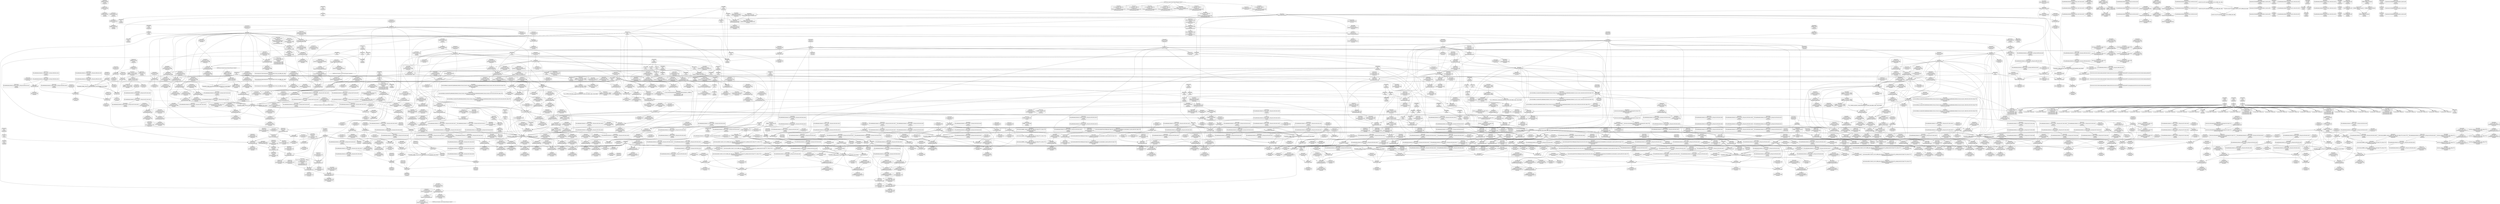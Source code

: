 digraph {
	CE0x49121a0 [shape=record,shape=Mrecord,label="{CE0x49121a0|GLOBAL:_lock_release|*Constant*}"]
	CE0x490ce00 [shape=record,shape=Mrecord,label="{CE0x490ce00|sock_has_perm:_tmp9|security/selinux/hooks.c,3969}"]
	CE0x49e00e0 [shape=record,shape=Mrecord,label="{CE0x49e00e0|cred_sid:_bb|*SummSink*}"]
	CE0x491c420 [shape=record,shape=Mrecord,label="{CE0x491c420|get_current:_tmp1}"]
	CE0x4a4b2c0 [shape=record,shape=Mrecord,label="{CE0x4a4b2c0|i64*_getelementptr_inbounds_(_4_x_i64_,_4_x_i64_*___llvm_gcov_ctr129,_i64_0,_i64_0)|*Constant*}"]
	CE0x4984540 [shape=record,shape=Mrecord,label="{CE0x4984540|sock_has_perm:_tmp17|security/selinux/hooks.c,3976}"]
	CE0x49f33b0 [shape=record,shape=Mrecord,label="{CE0x49f33b0|i8*_getelementptr_inbounds_(_44_x_i8_,_44_x_i8_*_.str47,_i32_0,_i32_0)|*Constant*}"]
	CE0x66ce9c0 [shape=record,shape=Mrecord,label="{CE0x66ce9c0|GLOBAL:_sock_has_perm|*Constant*|*SummSource*}"]
	CE0x49a7ed0 [shape=record,shape=Mrecord,label="{CE0x49a7ed0|task_sid:_tmp4|*LoadInst*|security/selinux/hooks.c,208}"]
	CE0x497fc20 [shape=record,shape=Mrecord,label="{CE0x497fc20|GLOBAL:_cred_sid|*Constant*|*SummSink*}"]
	CE0x49c6730 [shape=record,shape=Mrecord,label="{CE0x49c6730|__preempt_count_sub:_tmp6|./arch/x86/include/asm/preempt.h,78}"]
	CE0x4a18e50 [shape=record,shape=Mrecord,label="{CE0x4a18e50|rcu_lock_release:_tmp6|*SummSource*}"]
	CE0x497dfa0 [shape=record,shape=Mrecord,label="{CE0x497dfa0|task_sid:_tmp25|security/selinux/hooks.c,208|*SummSink*}"]
	CE0x49ed3d0 [shape=record,shape=Mrecord,label="{CE0x49ed3d0|__rcu_read_unlock:_tmp4|include/linux/rcupdate.h,244}"]
	CE0x49af750 [shape=record,shape=Mrecord,label="{CE0x49af750|rcu_read_unlock:_tmp22|include/linux/rcupdate.h,935|*SummSink*}"]
	CE0x49a2bb0 [shape=record,shape=Mrecord,label="{CE0x49a2bb0|i32_77|*Constant*|*SummSource*}"]
	CE0x4901570 [shape=record,shape=Mrecord,label="{CE0x4901570|selinux_socket_recvmsg:_tmp|*SummSink*}"]
	CE0x4990a60 [shape=record,shape=Mrecord,label="{CE0x4990a60|sock_has_perm:_cmp|security/selinux/hooks.c,3969}"]
	CE0x4a22700 [shape=record,shape=Mrecord,label="{CE0x4a22700|__preempt_count_add:_tmp1}"]
	CE0x4987560 [shape=record,shape=Mrecord,label="{CE0x4987560|i32_4|*Constant*|*SummSink*}"]
	CE0x4930d70 [shape=record,shape=Mrecord,label="{CE0x4930d70|i64*_getelementptr_inbounds_(_13_x_i64_,_13_x_i64_*___llvm_gcov_ctr126,_i64_0,_i64_1)|*Constant*}"]
	CE0x49e96c0 [shape=record,shape=Mrecord,label="{CE0x49e96c0|rcu_read_unlock:_tobool|include/linux/rcupdate.h,933}"]
	CE0x4a2d940 [shape=record,shape=Mrecord,label="{CE0x4a2d940|i64*_getelementptr_inbounds_(_4_x_i64_,_4_x_i64_*___llvm_gcov_ctr133,_i64_0,_i64_0)|*Constant*|*SummSink*}"]
	CE0x491a8c0 [shape=record,shape=Mrecord,label="{CE0x491a8c0|%struct.task_struct*_(%struct.task_struct**)*_asm_movq_%gs:$_1:P_,$0_,_r,im,_dirflag_,_fpsr_,_flags_|*SummSource*}"]
	CE0x4975aa0 [shape=record,shape=Mrecord,label="{CE0x4975aa0|sock_has_perm:_tmp2|*LoadInst*|security/selinux/hooks.c,3964|*SummSource*}"]
	CE0x490eb00 [shape=record,shape=Mrecord,label="{CE0x490eb00|get_current:_tmp1|*SummSink*}"]
	CE0x4a356c0 [shape=record,shape=Mrecord,label="{CE0x4a356c0|__preempt_count_sub:_sub|./arch/x86/include/asm/preempt.h,77|*SummSink*}"]
	CE0x4902a10 [shape=record,shape=Mrecord,label="{CE0x4902a10|get_current:_entry|*SummSink*}"]
	CE0x498f5c0 [shape=record,shape=Mrecord,label="{CE0x498f5c0|sock_has_perm:_call|security/selinux/hooks.c,3967|*SummSource*}"]
	CE0x49e9080 [shape=record,shape=Mrecord,label="{CE0x49e9080|rcu_lock_acquire:_tmp2|*SummSink*}"]
	CE0x49e6ce0 [shape=record,shape=Mrecord,label="{CE0x49e6ce0|i64*_getelementptr_inbounds_(_11_x_i64_,_11_x_i64_*___llvm_gcov_ctr132,_i64_0,_i64_0)|*Constant*|*SummSource*}"]
	CE0x49eff40 [shape=record,shape=Mrecord,label="{CE0x49eff40|_call_void___preempt_count_add(i32_1)_#10,_!dbg_!27711|include/linux/rcupdate.h,239|*SummSink*}"]
	CE0x4935f40 [shape=record,shape=Mrecord,label="{CE0x4935f40|i32_59|*Constant*|*SummSource*}"]
	CE0x49ef210 [shape=record,shape=Mrecord,label="{CE0x49ef210|rcu_lock_release:_tmp2|*SummSink*}"]
	CE0x49b1640 [shape=record,shape=Mrecord,label="{CE0x49b1640|_ret_void,_!dbg_!27717|include/linux/rcupdate.h,424|*SummSource*}"]
	CE0x49b3f50 [shape=record,shape=Mrecord,label="{CE0x49b3f50|GLOBAL:_lock_acquire|*Constant*}"]
	CE0x499e700 [shape=record,shape=Mrecord,label="{CE0x499e700|cred_sid:_tmp5|security/selinux/hooks.c,196|*SummSource*}"]
	CE0x494b3a0 [shape=record,shape=Mrecord,label="{CE0x494b3a0|sock_has_perm:_if.end|*SummSink*}"]
	CE0x4912e60 [shape=record,shape=Mrecord,label="{CE0x4912e60|sock_has_perm:_sid|security/selinux/hooks.c,3969|*SummSink*}"]
	CE0x497fe00 [shape=record,shape=Mrecord,label="{CE0x497fe00|cred_sid:_entry|*SummSource*}"]
	CE0x49800e0 [shape=record,shape=Mrecord,label="{CE0x49800e0|cred_sid:_cred|Function::cred_sid&Arg::cred::}"]
	CE0x49c8650 [shape=record,shape=Mrecord,label="{CE0x49c8650|rcu_read_lock:_land.lhs.true}"]
	CE0x4981770 [shape=record,shape=Mrecord,label="{CE0x4981770|_ret_void,_!dbg_!27735|include/linux/rcupdate.h,938}"]
	CE0x49cbe00 [shape=record,shape=Mrecord,label="{CE0x49cbe00|rcu_read_lock:_tmp6|include/linux/rcupdate.h,882}"]
	CE0x4927700 [shape=record,shape=Mrecord,label="{CE0x4927700|cred_sid:_tmp5|security/selinux/hooks.c,196|*SummSink*}"]
	CE0x494f250 [shape=record,shape=Mrecord,label="{CE0x494f250|sock_has_perm:_tmp13|security/selinux/hooks.c,3972|*SummSource*}"]
	CE0x497c6d0 [shape=record,shape=Mrecord,label="{CE0x497c6d0|task_sid:_tmp22|security/selinux/hooks.c,208|*SummSink*}"]
	CE0x49e34c0 [shape=record,shape=Mrecord,label="{CE0x49e34c0|__rcu_read_lock:_tmp6|include/linux/rcupdate.h,240}"]
	CE0x4a48f80 [shape=record,shape=Mrecord,label="{CE0x4a48f80|i64*_getelementptr_inbounds_(_4_x_i64_,_4_x_i64_*___llvm_gcov_ctr134,_i64_0,_i64_1)|*Constant*}"]
	CE0x4920860 [shape=record,shape=Mrecord,label="{CE0x4920860|avc_has_perm:_auditdata|Function::avc_has_perm&Arg::auditdata::|*SummSink*}"]
	CE0x49cc6f0 [shape=record,shape=Mrecord,label="{CE0x49cc6f0|rcu_read_unlock:_tmp5|include/linux/rcupdate.h,933|*SummSource*}"]
	CE0x4984050 [shape=record,shape=Mrecord,label="{CE0x4984050|sock_has_perm:_tmp17|security/selinux/hooks.c,3976|*SummSink*}"]
	CE0x49426d0 [shape=record,shape=Mrecord,label="{CE0x49426d0|sock_has_perm:_bb}"]
	CE0x49b2620 [shape=record,shape=Mrecord,label="{CE0x49b2620|_ret_void,_!dbg_!27717|include/linux/rcupdate.h,245}"]
	CE0x49f4cc0 [shape=record,shape=Mrecord,label="{CE0x49f4cc0|i64*_getelementptr_inbounds_(_11_x_i64_,_11_x_i64_*___llvm_gcov_ctr132,_i64_0,_i64_10)|*Constant*}"]
	CE0x498be40 [shape=record,shape=Mrecord,label="{CE0x498be40|8:_%struct.sock*,_:_SCME_38,39_}"]
	"CONST[source:2(external),value:2(dynamic)][purpose:{subject}]"
	CE0x4980e10 [shape=record,shape=Mrecord,label="{CE0x4980e10|GLOBAL:_rcu_read_unlock|*Constant*|*SummSink*}"]
	CE0x4a34790 [shape=record,shape=Mrecord,label="{CE0x4a34790|__preempt_count_add:_do.end|*SummSource*}"]
	CE0x4a77d20 [shape=record,shape=Mrecord,label="{CE0x4a77d20|__preempt_count_sub:_tmp}"]
	CE0x4996d20 [shape=record,shape=Mrecord,label="{CE0x4996d20|GLOBAL:_rcu_read_lock.__warned|Global_var:rcu_read_lock.__warned|*SummSink*}"]
	CE0x49b9ea0 [shape=record,shape=Mrecord,label="{CE0x49b9ea0|_ret_void,_!dbg_!27720|./arch/x86/include/asm/preempt.h,78|*SummSource*}"]
	CE0x49a8ed0 [shape=record,shape=Mrecord,label="{CE0x49a8ed0|rcu_read_unlock:_tmp|*SummSource*}"]
	CE0x49e63d0 [shape=record,shape=Mrecord,label="{CE0x49e63d0|rcu_read_unlock:_tobool|include/linux/rcupdate.h,933|*SummSource*}"]
	CE0x49adae0 [shape=record,shape=Mrecord,label="{CE0x49adae0|task_sid:_tmp11|security/selinux/hooks.c,208|*SummSink*}"]
	CE0x49e1bb0 [shape=record,shape=Mrecord,label="{CE0x49e1bb0|rcu_lock_release:_tmp}"]
	CE0x497f990 [shape=record,shape=Mrecord,label="{CE0x497f990|GLOBAL:_cred_sid|*Constant*}"]
	CE0x49206e0 [shape=record,shape=Mrecord,label="{CE0x49206e0|avc_has_perm:_auditdata|Function::avc_has_perm&Arg::auditdata::|*SummSource*}"]
	CE0x49911c0 [shape=record,shape=Mrecord,label="{CE0x49911c0|sock_has_perm:_tmp7|security/selinux/hooks.c,3969|*SummSink*}"]
	CE0x490d7c0 [shape=record,shape=Mrecord,label="{CE0x490d7c0|get_current:_tmp2|*SummSource*}"]
	CE0x49228b0 [shape=record,shape=Mrecord,label="{CE0x49228b0|sock_has_perm:_ad|security/selinux/hooks.c, 3965|*SummSource*}"]
	CE0x49badf0 [shape=record,shape=Mrecord,label="{CE0x49badf0|GLOBAL:_lock_acquire|*Constant*|*SummSink*}"]
	CE0x49eac90 [shape=record,shape=Mrecord,label="{CE0x49eac90|rcu_read_unlock:_if.end}"]
	CE0x49af440 [shape=record,shape=Mrecord,label="{CE0x49af440|i64*_getelementptr_inbounds_(_11_x_i64_,_11_x_i64_*___llvm_gcov_ctr132,_i64_0,_i64_10)|*Constant*|*SummSource*}"]
	CE0x497f540 [shape=record,shape=Mrecord,label="{CE0x497f540|task_sid:_call7|security/selinux/hooks.c,208|*SummSource*}"]
	CE0x498b5f0 [shape=record,shape=Mrecord,label="{CE0x498b5f0|8:_%struct.sock*,_:_SCME_31,32_}"]
	CE0x4a2b680 [shape=record,shape=Mrecord,label="{CE0x4a2b680|_call_void_mcount()_#3|*SummSource*}"]
	CE0x4926dc0 [shape=record,shape=Mrecord,label="{CE0x4926dc0|GLOBAL:_task_sid.__warned|Global_var:task_sid.__warned|*SummSource*}"]
	CE0x491c530 [shape=record,shape=Mrecord,label="{CE0x491c530|i32_59|*Constant*|*SummSink*}"]
	CE0x49a43c0 [shape=record,shape=Mrecord,label="{CE0x49a43c0|task_sid:_tmp5|security/selinux/hooks.c,208}"]
	CE0x49902c0 [shape=record,shape=Mrecord,label="{CE0x49902c0|sock_has_perm:_tmp6|security/selinux/hooks.c,3969|*SummSource*}"]
	CE0x49ae6f0 [shape=record,shape=Mrecord,label="{CE0x49ae6f0|task_sid:_call3|security/selinux/hooks.c,208}"]
	CE0x49a5c30 [shape=record,shape=Mrecord,label="{CE0x49a5c30|cred_sid:_tmp1}"]
	CE0x49f58a0 [shape=record,shape=Mrecord,label="{CE0x49f58a0|rcu_read_unlock:_tmp18|include/linux/rcupdate.h,933|*SummSink*}"]
	CE0x4a22030 [shape=record,shape=Mrecord,label="{CE0x4a22030|__preempt_count_add:_do.end}"]
	CE0x49de110 [shape=record,shape=Mrecord,label="{CE0x49de110|rcu_read_lock:_tmp19|include/linux/rcupdate.h,882|*SummSource*}"]
	CE0x4935d70 [shape=record,shape=Mrecord,label="{CE0x4935d70|sock_has_perm:_tmp|*SummSink*}"]
	CE0x49f2bc0 [shape=record,shape=Mrecord,label="{CE0x49f2bc0|i64*_getelementptr_inbounds_(_11_x_i64_,_11_x_i64_*___llvm_gcov_ctr132,_i64_0,_i64_8)|*Constant*|*SummSink*}"]
	CE0x493ba70 [shape=record,shape=Mrecord,label="{CE0x493ba70|_ret_i32_%call1,_!dbg_!27718|security/selinux/hooks.c,4221}"]
	CE0x49033b0 [shape=record,shape=Mrecord,label="{CE0x49033b0|i64_1|*Constant*|*SummSource*}"]
	CE0x49e6900 [shape=record,shape=Mrecord,label="{CE0x49e6900|rcu_lock_acquire:___here|*SummSource*}"]
	CE0x4939670 [shape=record,shape=Mrecord,label="{CE0x4939670|get_current:_bb|*SummSink*}"]
	CE0x498d4d0 [shape=record,shape=Mrecord,label="{CE0x498d4d0|i32_8|*Constant*|*SummSource*}"]
	CE0x4a69510 [shape=record,shape=Mrecord,label="{CE0x4a69510|i64*_getelementptr_inbounds_(_4_x_i64_,_4_x_i64_*___llvm_gcov_ctr135,_i64_0,_i64_1)|*Constant*|*SummSink*}"]
	CE0x4a1a020 [shape=record,shape=Mrecord,label="{CE0x4a1a020|_call_void_asm_addl_$1,_%gs:$0_,_*m,ri,*m,_dirflag_,_fpsr_,_flags_(i32*___preempt_count,_i32_%val,_i32*___preempt_count)_#3,_!dbg_!27714,_!srcloc_!27717|./arch/x86/include/asm/preempt.h,72|*SummSource*}"]
	CE0x49a0ee0 [shape=record,shape=Mrecord,label="{CE0x49a0ee0|i64*_getelementptr_inbounds_(_13_x_i64_,_13_x_i64_*___llvm_gcov_ctr126,_i64_0,_i64_0)|*Constant*|*SummSink*}"]
	CE0x4979010 [shape=record,shape=Mrecord,label="{CE0x4979010|_call_void_lockdep_rcu_suspicious(i8*_getelementptr_inbounds_(_25_x_i8_,_25_x_i8_*_.str3,_i32_0,_i32_0),_i32_208,_i8*_getelementptr_inbounds_(_41_x_i8_,_41_x_i8_*_.str44,_i32_0,_i32_0))_#10,_!dbg_!27732|security/selinux/hooks.c,208}"]
	CE0x491f7d0 [shape=record,shape=Mrecord,label="{CE0x491f7d0|task_sid:_do.end6|*SummSink*}"]
	CE0x4903650 [shape=record,shape=Mrecord,label="{CE0x4903650|selinux_socket_recvmsg:_sock|Function::selinux_socket_recvmsg&Arg::sock::|*SummSource*}"]
	CE0x49deb30 [shape=record,shape=Mrecord,label="{CE0x49deb30|rcu_read_lock:_tmp21|include/linux/rcupdate.h,884}"]
	CE0x4a1c850 [shape=record,shape=Mrecord,label="{CE0x4a1c850|GLOBAL:___preempt_count|Global_var:__preempt_count}"]
	CE0x4939500 [shape=record,shape=Mrecord,label="{CE0x4939500|i64*_getelementptr_inbounds_(_2_x_i64_,_2_x_i64_*___llvm_gcov_ctr98,_i64_0,_i64_0)|*Constant*|*SummSource*}"]
	CE0x4a4a090 [shape=record,shape=Mrecord,label="{CE0x4a4a090|_call_void_asm_addl_$1,_%gs:$0_,_*m,ri,*m,_dirflag_,_fpsr_,_flags_(i32*___preempt_count,_i32_%sub,_i32*___preempt_count)_#3,_!dbg_!27717,_!srcloc_!27718|./arch/x86/include/asm/preempt.h,77}"]
	CE0x499dc30 [shape=record,shape=Mrecord,label="{CE0x499dc30|_call_void_mcount()_#3|*SummSource*}"]
	CE0x49892d0 [shape=record,shape=Mrecord,label="{CE0x49892d0|i64*_getelementptr_inbounds_(_11_x_i64_,_11_x_i64_*___llvm_gcov_ctr127,_i64_0,_i64_8)|*Constant*|*SummSink*}"]
	CE0x497b090 [shape=record,shape=Mrecord,label="{CE0x497b090|task_sid:_tmp17|security/selinux/hooks.c,208}"]
	CE0x4936970 [shape=record,shape=Mrecord,label="{CE0x4936970|i64_1|*Constant*}"]
	CE0x49c7db0 [shape=record,shape=Mrecord,label="{CE0x49c7db0|_call_void_rcu_lock_acquire(%struct.lockdep_map*_rcu_lock_map)_#10,_!dbg_!27711|include/linux/rcupdate.h,881|*SummSource*}"]
	CE0x4979a60 [shape=record,shape=Mrecord,label="{CE0x4979a60|i8*_getelementptr_inbounds_(_25_x_i8_,_25_x_i8_*_.str3,_i32_0,_i32_0)|*Constant*|*SummSink*}"]
	CE0x491c7e0 [shape=record,shape=Mrecord,label="{CE0x491c7e0|get_current:_tmp3|*SummSink*}"]
	CE0x4991a70 [shape=record,shape=Mrecord,label="{CE0x4991a70|i64_0|*Constant*|*SummSource*}"]
	CE0x4994120 [shape=record,shape=Mrecord,label="{CE0x4994120|sock_has_perm:_tmp5|security/selinux/hooks.c,3966|*SummSink*}"]
	CE0x4a364a0 [shape=record,shape=Mrecord,label="{CE0x4a364a0|__rcu_read_unlock:_tmp2|*SummSource*}"]
	CE0x4a4b800 [shape=record,shape=Mrecord,label="{CE0x4a4b800|__preempt_count_add:_tmp3}"]
	CE0x490f040 [shape=record,shape=Mrecord,label="{CE0x490f040|rcu_read_unlock:_tmp1|*SummSink*}"]
	CE0x4a77d90 [shape=record,shape=Mrecord,label="{CE0x4a77d90|COLLAPSED:_GCMRE___llvm_gcov_ctr135_internal_global_4_x_i64_zeroinitializer:_elem_0:default:}"]
	CE0x497d6e0 [shape=record,shape=Mrecord,label="{CE0x497d6e0|i64*_getelementptr_inbounds_(_13_x_i64_,_13_x_i64_*___llvm_gcov_ctr126,_i64_0,_i64_11)|*Constant*|*SummSource*}"]
	CE0x4a34ad0 [shape=record,shape=Mrecord,label="{CE0x4a34ad0|__preempt_count_sub:_do.body|*SummSink*}"]
	CE0x49cdce0 [shape=record,shape=Mrecord,label="{CE0x49cdce0|rcu_read_unlock:_tmp6|include/linux/rcupdate.h,933|*SummSource*}"]
	CE0x49931c0 [shape=record,shape=Mrecord,label="{CE0x49931c0|i64*_getelementptr_inbounds_(_6_x_i64_,_6_x_i64_*___llvm_gcov_ctr327,_i64_0,_i64_4)|*Constant*|*SummSink*}"]
	CE0x491be30 [shape=record,shape=Mrecord,label="{CE0x491be30|__rcu_read_lock:_tmp}"]
	CE0x49abc30 [shape=record,shape=Mrecord,label="{CE0x49abc30|rcu_read_lock:_call|include/linux/rcupdate.h,882}"]
	CE0x4926a40 [shape=record,shape=Mrecord,label="{CE0x4926a40|rcu_read_unlock:_land.lhs.true2|*SummSource*}"]
	CE0x49e5670 [shape=record,shape=Mrecord,label="{CE0x49e5670|rcu_lock_acquire:_tmp3}"]
	CE0x49dedd0 [shape=record,shape=Mrecord,label="{CE0x49dedd0|i64*_getelementptr_inbounds_(_11_x_i64_,_11_x_i64_*___llvm_gcov_ctr127,_i64_0,_i64_10)|*Constant*}"]
	CE0x4981880 [shape=record,shape=Mrecord,label="{CE0x4981880|_ret_void,_!dbg_!27735|include/linux/rcupdate.h,938|*SummSource*}"]
	CE0x49cbf30 [shape=record,shape=Mrecord,label="{CE0x49cbf30|rcu_read_lock:_tmp6|include/linux/rcupdate.h,882|*SummSource*}"]
	CE0x49abea0 [shape=record,shape=Mrecord,label="{CE0x49abea0|task_sid:_call|security/selinux/hooks.c,208|*SummSink*}"]
	CE0x49905d0 [shape=record,shape=Mrecord,label="{CE0x49905d0|sock_has_perm:_tmp7|security/selinux/hooks.c,3969|*SummSource*}"]
	CE0x490a140 [shape=record,shape=Mrecord,label="{CE0x490a140|avc_has_perm:_requested|Function::avc_has_perm&Arg::requested::|*SummSource*}"]
	CE0x49b9bf0 [shape=record,shape=Mrecord,label="{CE0x49b9bf0|__preempt_count_sub:_val|Function::__preempt_count_sub&Arg::val::|*SummSource*}"]
	CE0x4a490e0 [shape=record,shape=Mrecord,label="{CE0x4a490e0|__rcu_read_unlock:_tmp3|*SummSink*}"]
	CE0x4927910 [shape=record,shape=Mrecord,label="{CE0x4927910|cred_sid:_sid|security/selinux/hooks.c,197|*SummSource*}"]
	CE0x4987cc0 [shape=record,shape=Mrecord,label="{CE0x4987cc0|i32_(i32,_i32,_i16,_i32,_%struct.common_audit_data*)*_bitcast_(i32_(i32,_i32,_i16,_i32,_%struct.common_audit_data.495*)*_avc_has_perm_to_i32_(i32,_i32,_i16,_i32,_%struct.common_audit_data*)*)|*Constant*}"]
	CE0x4a4ddd0 [shape=record,shape=Mrecord,label="{CE0x4a4ddd0|__preempt_count_add:_tmp2}"]
	CE0x4904120 [shape=record,shape=Mrecord,label="{CE0x4904120|task_sid:_tmp10|security/selinux/hooks.c,208|*SummSink*}"]
	CE0x4903c30 [shape=record,shape=Mrecord,label="{CE0x4903c30|GLOBAL:_current_task|Global_var:current_task|*SummSource*}"]
	CE0x49450e0 [shape=record,shape=Mrecord,label="{CE0x49450e0|task_sid:_tmp3|*SummSource*}"]
	CE0x49a4a00 [shape=record,shape=Mrecord,label="{CE0x49a4a00|rcu_read_lock:_tobool1|include/linux/rcupdate.h,882|*SummSink*}"]
	CE0x4997c30 [shape=record,shape=Mrecord,label="{CE0x4997c30|sock_has_perm:_tmp18|security/selinux/hooks.c,3977|*SummSink*}"]
	CE0x49cc5e0 [shape=record,shape=Mrecord,label="{CE0x49cc5e0|rcu_read_unlock:_tmp5|include/linux/rcupdate.h,933}"]
	CE0x49454f0 [shape=record,shape=Mrecord,label="{CE0x49454f0|__rcu_read_lock:_entry|*SummSink*}"]
	CE0x4a31210 [shape=record,shape=Mrecord,label="{CE0x4a31210|rcu_lock_release:___here|*SummSink*}"]
	CE0x4a1ec00 [shape=record,shape=Mrecord,label="{CE0x4a1ec00|__preempt_count_sub:_entry|*SummSource*}"]
	CE0x49abab0 [shape=record,shape=Mrecord,label="{CE0x49abab0|rcu_lock_acquire:_map|Function::rcu_lock_acquire&Arg::map::|*SummSink*}"]
	CE0x49321f0 [shape=record,shape=Mrecord,label="{CE0x49321f0|COLLAPSED:_GCMRE___llvm_gcov_ctr327_internal_global_6_x_i64_zeroinitializer:_elem_0:default:}"]
	CE0x4a22340 [shape=record,shape=Mrecord,label="{CE0x4a22340|i64*_getelementptr_inbounds_(_4_x_i64_,_4_x_i64_*___llvm_gcov_ctr129,_i64_0,_i64_0)|*Constant*|*SummSink*}"]
	CE0x49c8030 [shape=record,shape=Mrecord,label="{CE0x49c8030|GLOBAL:_rcu_lock_acquire|*Constant*}"]
	CE0x49ad5d0 [shape=record,shape=Mrecord,label="{CE0x49ad5d0|rcu_lock_acquire:_tmp1|*SummSink*}"]
	CE0x4982550 [shape=record,shape=Mrecord,label="{CE0x4982550|sock_has_perm:_tmp11|security/selinux/hooks.c,3970}"]
	CE0x49bd1d0 [shape=record,shape=Mrecord,label="{CE0x49bd1d0|GLOBAL:_lock_release|*Constant*|*SummSource*}"]
	CE0x48fb590 [shape=record,shape=Mrecord,label="{CE0x48fb590|i32_0|*Constant*|*SummSink*}"]
	CE0x49025f0 [shape=record,shape=Mrecord,label="{CE0x49025f0|i64*_getelementptr_inbounds_(_2_x_i64_,_2_x_i64_*___llvm_gcov_ctr362,_i64_0,_i64_0)|*Constant*}"]
	CE0x4a35120 [shape=record,shape=Mrecord,label="{CE0x4a35120|i64*_getelementptr_inbounds_(_4_x_i64_,_4_x_i64_*___llvm_gcov_ctr134,_i64_0,_i64_1)|*Constant*|*SummSink*}"]
	CE0x491bab0 [shape=record,shape=Mrecord,label="{CE0x491bab0|%struct.task_struct*_(%struct.task_struct**)*_asm_movq_%gs:$_1:P_,$0_,_r,im,_dirflag_,_fpsr_,_flags_|*SummSink*}"]
	CE0x498cdb0 [shape=record,shape=Mrecord,label="{CE0x498cdb0|8:_%struct.sock*,_:_SCME_51,52_}"]
	CE0x4945d00 [shape=record,shape=Mrecord,label="{CE0x4945d00|rcu_read_unlock:_tmp8|include/linux/rcupdate.h,933|*SummSource*}"]
	CE0x4a2f1c0 [shape=record,shape=Mrecord,label="{CE0x4a2f1c0|__rcu_read_unlock:_tmp5|include/linux/rcupdate.h,244}"]
	CE0x4a4b9e0 [shape=record,shape=Mrecord,label="{CE0x4a4b9e0|__preempt_count_add:_tmp3|*SummSink*}"]
	CE0x49ee330 [shape=record,shape=Mrecord,label="{CE0x49ee330|rcu_read_unlock:_if.then}"]
	CE0x492fcb0 [shape=record,shape=Mrecord,label="{CE0x492fcb0|i32_1|*Constant*}"]
	CE0x4984a20 [shape=record,shape=Mrecord,label="{CE0x4984a20|sock_has_perm:_net1|security/selinux/hooks.c,3973}"]
	CE0x49ea640 [shape=record,shape=Mrecord,label="{CE0x49ea640|__preempt_count_add:_val|Function::__preempt_count_add&Arg::val::}"]
	CE0x49859f0 [shape=record,shape=Mrecord,label="{CE0x49859f0|sock_has_perm:_tmp15|security/selinux/hooks.c,3974|*SummSource*}"]
	CE0x497d790 [shape=record,shape=Mrecord,label="{CE0x497d790|i64*_getelementptr_inbounds_(_13_x_i64_,_13_x_i64_*___llvm_gcov_ctr126,_i64_0,_i64_11)|*Constant*|*SummSink*}"]
	CE0x49e2640 [shape=record,shape=Mrecord,label="{CE0x49e2640|__rcu_read_lock:_tmp6|include/linux/rcupdate.h,240|*SummSink*}"]
	CE0x499e240 [shape=record,shape=Mrecord,label="{CE0x499e240|i64_5|*Constant*}"]
	CE0x66cea30 [shape=record,shape=Mrecord,label="{CE0x66cea30|sock_has_perm:_entry}"]
	CE0x499d4a0 [shape=record,shape=Mrecord,label="{CE0x499d4a0|_ret_void,_!dbg_!27735|include/linux/rcupdate.h,884}"]
	CE0x49ee640 [shape=record,shape=Mrecord,label="{CE0x49ee640|rcu_read_unlock:_do.body}"]
	CE0x49e5880 [shape=record,shape=Mrecord,label="{CE0x49e5880|rcu_lock_acquire:_tmp3|*SummSink*}"]
	CE0x49a8c60 [shape=record,shape=Mrecord,label="{CE0x49a8c60|_call_void___rcu_read_lock()_#10,_!dbg_!27710|include/linux/rcupdate.h,879}"]
	CE0x49da320 [shape=record,shape=Mrecord,label="{CE0x49da320|i64*_getelementptr_inbounds_(_11_x_i64_,_11_x_i64_*___llvm_gcov_ctr127,_i64_0,_i64_8)|*Constant*|*SummSource*}"]
	CE0x4912df0 [shape=record,shape=Mrecord,label="{CE0x4912df0|sock_has_perm:_tmp7|security/selinux/hooks.c,3969}"]
	CE0x49a47b0 [shape=record,shape=Mrecord,label="{CE0x49a47b0|_call_void_asm_sideeffect_,_memory_,_dirflag_,_fpsr_,_flags_()_#3,_!dbg_!27714,_!srcloc_!27715|include/linux/rcupdate.h,239|*SummSink*}"]
	CE0x4a4d460 [shape=record,shape=Mrecord,label="{CE0x4a4d460|i64*_getelementptr_inbounds_(_4_x_i64_,_4_x_i64_*___llvm_gcov_ctr134,_i64_0,_i64_0)|*Constant*}"]
	CE0x49de2f0 [shape=record,shape=Mrecord,label="{CE0x49de2f0|rcu_read_lock:_tmp21|include/linux/rcupdate.h,884|*SummSource*}"]
	CE0x4920a20 [shape=record,shape=Mrecord,label="{CE0x4920a20|_ret_i32_%retval.0,_!dbg_!27728|security/selinux/avc.c,775|*SummSource*}"]
	CE0x4a4bc20 [shape=record,shape=Mrecord,label="{CE0x4a4bc20|i64*_getelementptr_inbounds_(_4_x_i64_,_4_x_i64_*___llvm_gcov_ctr129,_i64_0,_i64_1)|*Constant*}"]
	CE0x49f4390 [shape=record,shape=Mrecord,label="{CE0x49f4390|rcu_read_unlock:_tmp19|include/linux/rcupdate.h,933|*SummSink*}"]
	CE0x490aa60 [shape=record,shape=Mrecord,label="{CE0x490aa60|selinux_socket_recvmsg:_call1|security/selinux/hooks.c,4221}"]
	CE0x49cbcb0 [shape=record,shape=Mrecord,label="{CE0x49cbcb0|__rcu_read_lock:_tmp7|include/linux/rcupdate.h,240}"]
	CE0x499dbc0 [shape=record,shape=Mrecord,label="{CE0x499dbc0|_call_void_mcount()_#3}"]
	CE0x49a5890 [shape=record,shape=Mrecord,label="{CE0x49a5890|task_sid:_tmp7|security/selinux/hooks.c,208|*SummSource*}"]
	CE0x49a42f0 [shape=record,shape=Mrecord,label="{CE0x49a42f0|i64_3|*Constant*|*SummSink*}"]
	CE0x4991db0 [shape=record,shape=Mrecord,label="{CE0x4991db0|sock_has_perm:_tmp8|security/selinux/hooks.c,3969|*SummSource*}"]
	CE0x4950000 [shape=record,shape=Mrecord,label="{CE0x4950000|sock_has_perm:_type|security/selinux/hooks.c,3972|*SummSource*}"]
	CE0x49850c0 [shape=record,shape=Mrecord,label="{CE0x49850c0|sock_has_perm:_u2|security/selinux/hooks.c,3974|*SummSource*}"]
	CE0x4988880 [shape=record,shape=Mrecord,label="{CE0x4988880|rcu_read_lock:_tmp8|include/linux/rcupdate.h,882|*SummSink*}"]
	CE0x49a2570 [shape=record,shape=Mrecord,label="{CE0x49a2570|cred_sid:_tmp1|*SummSource*}"]
	CE0x49db980 [shape=record,shape=Mrecord,label="{CE0x49db980|i8*_getelementptr_inbounds_(_42_x_i8_,_42_x_i8_*_.str46,_i32_0,_i32_0)|*Constant*}"]
	CE0x49ebf20 [shape=record,shape=Mrecord,label="{CE0x49ebf20|rcu_read_unlock:_tmp10|include/linux/rcupdate.h,933|*SummSink*}"]
	CE0x490cb90 [shape=record,shape=Mrecord,label="{CE0x490cb90|selinux_socket_recvmsg:_tmp2|*SummSink*}"]
	CE0x49c73d0 [shape=record,shape=Mrecord,label="{CE0x49c73d0|__preempt_count_sub:_tmp7|./arch/x86/include/asm/preempt.h,78}"]
	CE0x49a54d0 [shape=record,shape=Mrecord,label="{CE0x49a54d0|rcu_read_lock:_bb}"]
	CE0x49add60 [shape=record,shape=Mrecord,label="{CE0x49add60|task_sid:_tmp12|security/selinux/hooks.c,208}"]
	CE0x4984cd0 [shape=record,shape=Mrecord,label="{CE0x4984cd0|sock_has_perm:_net1|security/selinux/hooks.c,3973|*SummSink*}"]
	CE0x49df560 [shape=record,shape=Mrecord,label="{CE0x49df560|rcu_read_lock:_tmp22|include/linux/rcupdate.h,884}"]
	CE0x4946090 [shape=record,shape=Mrecord,label="{CE0x4946090|task_sid:_tmp2|*SummSource*}"]
	CE0x49f1f30 [shape=record,shape=Mrecord,label="{CE0x49f1f30|rcu_read_unlock:_tmp15|include/linux/rcupdate.h,933|*SummSource*}"]
	CE0x49232f0 [shape=record,shape=Mrecord,label="{CE0x49232f0|_call_void_mcount()_#3|*SummSource*}"]
	CE0x4a2dfc0 [shape=record,shape=Mrecord,label="{CE0x4a2dfc0|void_(i32*,_i32,_i32*)*_asm_addl_$1,_%gs:$0_,_*m,ri,*m,_dirflag_,_fpsr_,_flags_}"]
	CE0x4a31630 [shape=record,shape=Mrecord,label="{CE0x4a31630|void_(i32*,_i32,_i32*)*_asm_addl_$1,_%gs:$0_,_*m,ri,*m,_dirflag_,_fpsr_,_flags_|*SummSink*}"]
	CE0x49e8de0 [shape=record,shape=Mrecord,label="{CE0x49e8de0|rcu_read_unlock:_bb|*SummSource*}"]
	CE0x4a492d0 [shape=record,shape=Mrecord,label="{CE0x4a492d0|__preempt_count_add:_tmp7|./arch/x86/include/asm/preempt.h,73|*SummSink*}"]
	CE0x497b320 [shape=record,shape=Mrecord,label="{CE0x497b320|task_sid:_tmp17|security/selinux/hooks.c,208|*SummSink*}"]
	CE0x4a17e60 [shape=record,shape=Mrecord,label="{CE0x4a17e60|__rcu_read_lock:_do.body}"]
	CE0x49ed440 [shape=record,shape=Mrecord,label="{CE0x49ed440|__rcu_read_unlock:_tmp4|include/linux/rcupdate.h,244|*SummSource*}"]
	CE0x49da1f0 [shape=record,shape=Mrecord,label="{CE0x49da1f0|i64*_getelementptr_inbounds_(_11_x_i64_,_11_x_i64_*___llvm_gcov_ctr127,_i64_0,_i64_8)|*Constant*}"]
	CE0x4978650 [shape=record,shape=Mrecord,label="{CE0x4978650|task_sid:_tmp19|security/selinux/hooks.c,208|*SummSource*}"]
	CE0x49b2db0 [shape=record,shape=Mrecord,label="{CE0x49b2db0|__rcu_read_lock:_do.end|*SummSink*}"]
	CE0x490e8b0 [shape=record,shape=Mrecord,label="{CE0x490e8b0|GLOBAL:_get_current|*Constant*}"]
	CE0x491f330 [shape=record,shape=Mrecord,label="{CE0x491f330|get_current:_tmp}"]
	CE0x49abfb0 [shape=record,shape=Mrecord,label="{CE0x49abfb0|i64_2|*Constant*}"]
	CE0x497c5b0 [shape=record,shape=Mrecord,label="{CE0x497c5b0|i64*_getelementptr_inbounds_(_13_x_i64_,_13_x_i64_*___llvm_gcov_ctr126,_i64_0,_i64_10)|*Constant*|*SummSource*}"]
	CE0x4a35320 [shape=record,shape=Mrecord,label="{CE0x4a35320|__rcu_read_unlock:_tmp1}"]
	"CONST[source:0(mediator),value:2(dynamic)][purpose:{subject}]"
	CE0x49dff70 [shape=record,shape=Mrecord,label="{CE0x49dff70|cred_sid:_bb|*SummSource*}"]
	CE0x4931340 [shape=record,shape=Mrecord,label="{CE0x4931340|rcu_read_lock:_call|include/linux/rcupdate.h,882|*SummSink*}"]
	CE0x49ae980 [shape=record,shape=Mrecord,label="{CE0x49ae980|task_sid:_call3|security/selinux/hooks.c,208|*SummSink*}"]
	CE0x49b2350 [shape=record,shape=Mrecord,label="{CE0x49b2350|__rcu_read_unlock:_entry|*SummSink*}"]
	CE0x4993660 [shape=record,shape=Mrecord,label="{CE0x4993660|sock_has_perm:_tmp3|security/selinux/hooks.c,3964}"]
	CE0x49ea960 [shape=record,shape=Mrecord,label="{CE0x49ea960|_ret_void,_!dbg_!27719|./arch/x86/include/asm/preempt.h,73|*SummSource*}"]
	CE0x49a31c0 [shape=record,shape=Mrecord,label="{CE0x49a31c0|task_sid:_tmp|*SummSink*}"]
	CE0x499f930 [shape=record,shape=Mrecord,label="{CE0x499f930|rcu_read_lock:_tmp|*SummSink*}"]
	CE0x49e12a0 [shape=record,shape=Mrecord,label="{CE0x49e12a0|_call_void_mcount()_#3|*SummSink*}"]
	CE0x499fa30 [shape=record,shape=Mrecord,label="{CE0x499fa30|i64_1|*Constant*}"]
	CE0x49d78a0 [shape=record,shape=Mrecord,label="{CE0x49d78a0|rcu_read_unlock:_tmp12|include/linux/rcupdate.h,933}"]
	CE0x49a5330 [shape=record,shape=Mrecord,label="{CE0x49a5330|rcu_read_lock:_do.body|*SummSource*}"]
	CE0x49e9290 [shape=record,shape=Mrecord,label="{CE0x49e9290|i64*_getelementptr_inbounds_(_4_x_i64_,_4_x_i64_*___llvm_gcov_ctr130,_i64_0,_i64_2)|*Constant*}"]
	CE0x4998310 [shape=record,shape=Mrecord,label="{CE0x4998310|sock_has_perm:_tmp19|security/selinux/hooks.c,3977|*SummSource*}"]
	CE0x49a6940 [shape=record,shape=Mrecord,label="{CE0x49a6940|i64*_getelementptr_inbounds_(_2_x_i64_,_2_x_i64_*___llvm_gcov_ctr131,_i64_0,_i64_1)|*Constant*|*SummSource*}"]
	CE0x4a4b6b0 [shape=record,shape=Mrecord,label="{CE0x4a4b6b0|i64*_getelementptr_inbounds_(_4_x_i64_,_4_x_i64_*___llvm_gcov_ctr129,_i64_0,_i64_0)|*Constant*|*SummSource*}"]
	CE0x4901420 [shape=record,shape=Mrecord,label="{CE0x4901420|selinux_socket_recvmsg:_tmp4|*LoadInst*|security/selinux/hooks.c,4221}"]
	CE0x4a18ba0 [shape=record,shape=Mrecord,label="{CE0x4a18ba0|rcu_lock_release:_tmp6}"]
	CE0x49ea010 [shape=record,shape=Mrecord,label="{CE0x49ea010|__preempt_count_sub:_tmp5|./arch/x86/include/asm/preempt.h,77|*SummSink*}"]
	CE0x498f4a0 [shape=record,shape=Mrecord,label="{CE0x498f4a0|sock_has_perm:_call|security/selinux/hooks.c,3967}"]
	CE0x4903510 [shape=record,shape=Mrecord,label="{CE0x4903510|selinux_socket_recvmsg:_bb|*SummSource*}"]
	CE0x48fb4f0 [shape=record,shape=Mrecord,label="{CE0x48fb4f0|selinux_socket_recvmsg:_call|security/selinux/hooks.c,4221|*SummSink*}"]
	CE0x492c930 [shape=record,shape=Mrecord,label="{CE0x492c930|rcu_read_lock:_tmp15|include/linux/rcupdate.h,882|*SummSource*}"]
	CE0x4a33370 [shape=record,shape=Mrecord,label="{CE0x4a33370|__preempt_count_sub:_tmp5|./arch/x86/include/asm/preempt.h,77}"]
	CE0x49eae60 [shape=record,shape=Mrecord,label="{CE0x49eae60|__rcu_read_lock:_tmp2|*SummSource*}"]
	CE0x49ef7e0 [shape=record,shape=Mrecord,label="{CE0x49ef7e0|GLOBAL:___preempt_count|Global_var:__preempt_count|*SummSource*}"]
	CE0x49f0240 [shape=record,shape=Mrecord,label="{CE0x49f0240|rcu_read_unlock:_tmp8|include/linux/rcupdate.h,933|*SummSink*}"]
	CE0x499e3c0 [shape=record,shape=Mrecord,label="{CE0x499e3c0|i64_5|*Constant*|*SummSink*}"]
	CE0x499e0f0 [shape=record,shape=Mrecord,label="{CE0x499e0f0|i64_4|*Constant*|*SummSink*}"]
	CE0x4902d80 [shape=record,shape=Mrecord,label="{CE0x4902d80|selinux_socket_recvmsg:_bb|*SummSink*}"]
	CE0x4993c60 [shape=record,shape=Mrecord,label="{CE0x4993c60|sock_has_perm:_tmp4|security/selinux/hooks.c,3966|*SummSink*}"]
	CE0x4920250 [shape=record,shape=Mrecord,label="{CE0x4920250|cred_sid:_tmp5|security/selinux/hooks.c,196}"]
	CE0x4a18730 [shape=record,shape=Mrecord,label="{CE0x4a18730|rcu_lock_release:_tmp5|include/linux/rcupdate.h,423}"]
	CE0x49a8770 [shape=record,shape=Mrecord,label="{CE0x49a8770|task_sid:_do.end6}"]
	CE0x4988f70 [shape=record,shape=Mrecord,label="{CE0x4988f70|rcu_read_lock:_tmp9|include/linux/rcupdate.h,882|*SummSource*}"]
	CE0x49a0a60 [shape=record,shape=Mrecord,label="{CE0x49a0a60|GLOBAL:_rcu_lock_map|Global_var:rcu_lock_map|*SummSink*}"]
	CE0x49ca0f0 [shape=record,shape=Mrecord,label="{CE0x49ca0f0|rcu_read_lock:_land.lhs.true2}"]
	CE0x490a220 [shape=record,shape=Mrecord,label="{CE0x490a220|_call_void_mcount()_#3|*SummSource*}"]
	CE0x49f38b0 [shape=record,shape=Mrecord,label="{CE0x49f38b0|i64*_getelementptr_inbounds_(_11_x_i64_,_11_x_i64_*___llvm_gcov_ctr132,_i64_0,_i64_9)|*Constant*}"]
	CE0x49a97d0 [shape=record,shape=Mrecord,label="{CE0x49a97d0|task_sid:_call|security/selinux/hooks.c,208}"]
	CE0x49e2fb0 [shape=record,shape=Mrecord,label="{CE0x49e2fb0|rcu_read_unlock:_tmp2}"]
	CE0x497f670 [shape=record,shape=Mrecord,label="{CE0x497f670|task_sid:_call7|security/selinux/hooks.c,208|*SummSink*}"]
	CE0x498aac0 [shape=record,shape=Mrecord,label="{CE0x498aac0|8:_%struct.sock*,_:_SCME_20,22_|*MultipleSource*|security/selinux/hooks.c, 3966|security/selinux/hooks.c,3966|security/selinux/hooks.c,3966}"]
	CE0x49e9850 [shape=record,shape=Mrecord,label="{CE0x49e9850|__preempt_count_add:_entry}"]
	CE0x4932180 [shape=record,shape=Mrecord,label="{CE0x4932180|sock_has_perm:_tmp}"]
	CE0x4a34f10 [shape=record,shape=Mrecord,label="{CE0x4a34f10|i64*_getelementptr_inbounds_(_4_x_i64_,_4_x_i64_*___llvm_gcov_ctr135,_i64_0,_i64_0)|*Constant*|*SummSink*}"]
	CE0x49ee0c0 [shape=record,shape=Mrecord,label="{CE0x49ee0c0|i32_1|*Constant*}"]
	CE0x48fb060 [shape=record,shape=Mrecord,label="{CE0x48fb060|32:_%struct.sock*,_:_CRE_32,40_|*MultipleSource*|Function::selinux_socket_recvmsg&Arg::sock::|security/selinux/hooks.c,4221}"]
	CE0x4908800 [shape=record,shape=Mrecord,label="{CE0x4908800|selinux_socket_recvmsg:_tmp2|*SummSource*}"]
	CE0x4988d20 [shape=record,shape=Mrecord,label="{CE0x4988d20|rcu_read_lock:_tobool1|include/linux/rcupdate.h,882|*SummSource*}"]
	CE0x491af80 [shape=record,shape=Mrecord,label="{CE0x491af80|get_current:_tmp|*SummSource*}"]
	CE0x49a4070 [shape=record,shape=Mrecord,label="{CE0x49a4070|rcu_read_lock:_tmp3|*SummSink*}"]
	CE0x4987950 [shape=record,shape=Mrecord,label="{CE0x4987950|sock_has_perm:_call6|security/selinux/hooks.c,3976|*SummSource*}"]
	CE0x49b0cf0 [shape=record,shape=Mrecord,label="{CE0x49b0cf0|_ret_void,_!dbg_!27717|include/linux/rcupdate.h,424|*SummSink*}"]
	CE0x4990e90 [shape=record,shape=Mrecord,label="{CE0x4990e90|i64_2|*Constant*}"]
	CE0x4a1a240 [shape=record,shape=Mrecord,label="{CE0x4a1a240|_call_void_mcount()_#3|*SummSource*}"]
	CE0x4a69e40 [shape=record,shape=Mrecord,label="{CE0x4a69e40|__preempt_count_sub:_tmp2|*SummSource*}"]
	CE0x4975cb0 [shape=record,shape=Mrecord,label="{CE0x4975cb0|sock_has_perm:_tmp2|*LoadInst*|security/selinux/hooks.c,3964|*SummSink*}"]
	CE0x4944b00 [shape=record,shape=Mrecord,label="{CE0x4944b00|_ret_void,_!dbg_!27735|include/linux/rcupdate.h,884|*SummSink*}"]
	CE0x4a219e0 [shape=record,shape=Mrecord,label="{CE0x4a219e0|__preempt_count_sub:_tmp1|*SummSink*}"]
	CE0x491f9c0 [shape=record,shape=Mrecord,label="{CE0x491f9c0|i64*_getelementptr_inbounds_(_13_x_i64_,_13_x_i64_*___llvm_gcov_ctr126,_i64_0,_i64_0)|*Constant*|*SummSource*}"]
	CE0x4945070 [shape=record,shape=Mrecord,label="{CE0x4945070|task_sid:_tmp3}"]
	CE0x49a6490 [shape=record,shape=Mrecord,label="{CE0x49a6490|_call_void_mcount()_#3}"]
	CE0x4a365c0 [shape=record,shape=Mrecord,label="{CE0x4a365c0|i64*_getelementptr_inbounds_(_4_x_i64_,_4_x_i64_*___llvm_gcov_ctr129,_i64_0,_i64_3)|*Constant*|*SummSink*}"]
	CE0x49bdb80 [shape=record,shape=Mrecord,label="{CE0x49bdb80|i64_ptrtoint_(i8*_blockaddress(_rcu_lock_release,_%__here)_to_i64)|*Constant*|*SummSink*}"]
	CE0x49ab9d0 [shape=record,shape=Mrecord,label="{CE0x49ab9d0|rcu_lock_acquire:_map|Function::rcu_lock_acquire&Arg::map::|*SummSource*}"]
	CE0x49ad310 [shape=record,shape=Mrecord,label="{CE0x49ad310|rcu_lock_acquire:_tmp1}"]
	CE0x49ab660 [shape=record,shape=Mrecord,label="{CE0x49ab660|task_sid:_land.lhs.true|*SummSource*}"]
	CE0x4936ad0 [shape=record,shape=Mrecord,label="{CE0x4936ad0|task_sid:_tmp1}"]
	CE0x498bd10 [shape=record,shape=Mrecord,label="{CE0x498bd10|8:_%struct.sock*,_:_SCME_37,38_}"]
	CE0x490e710 [shape=record,shape=Mrecord,label="{CE0x490e710|i64*_getelementptr_inbounds_(_2_x_i64_,_2_x_i64_*___llvm_gcov_ctr98,_i64_0,_i64_1)|*Constant*|*SummSource*}"]
	CE0x4a18540 [shape=record,shape=Mrecord,label="{CE0x4a18540|rcu_lock_release:_tmp5|include/linux/rcupdate.h,423|*SummSink*}"]
	CE0x497fee0 [shape=record,shape=Mrecord,label="{CE0x497fee0|cred_sid:_entry|*SummSink*}"]
	CE0x4953e20 [shape=record,shape=Mrecord,label="{CE0x4953e20|rcu_read_lock:_tmp12|include/linux/rcupdate.h,882|*SummSource*}"]
	CE0x49b9e30 [shape=record,shape=Mrecord,label="{CE0x49b9e30|i64*_getelementptr_inbounds_(_4_x_i64_,_4_x_i64_*___llvm_gcov_ctr134,_i64_0,_i64_3)|*Constant*|*SummSource*}"]
	CE0x4909cb0 [shape=record,shape=Mrecord,label="{CE0x4909cb0|avc_has_perm:_tclass|Function::avc_has_perm&Arg::tclass::|*SummSink*}"]
	CE0x404c170 [shape=record,shape=Mrecord,label="{CE0x404c170|sock_has_perm:_sk|Function::sock_has_perm&Arg::sk::|*SummSink*}"]
	CE0x49ee1d0 [shape=record,shape=Mrecord,label="{CE0x49ee1d0|_ret_void,_!dbg_!27719|./arch/x86/include/asm/preempt.h,73}"]
	CE0x491b950 [shape=record,shape=Mrecord,label="{CE0x491b950|_call_void_mcount()_#3|*SummSink*}"]
	CE0x4936b90 [shape=record,shape=Mrecord,label="{CE0x4936b90|task_sid:_tmp1|*SummSource*}"]
	CE0x4a69f90 [shape=record,shape=Mrecord,label="{CE0x4a69f90|i64*_getelementptr_inbounds_(_4_x_i64_,_4_x_i64_*___llvm_gcov_ctr135,_i64_0,_i64_1)|*Constant*|*SummSource*}"]
	CE0x4986990 [shape=record,shape=Mrecord,label="{CE0x4986990|sock_has_perm:_sclass|security/selinux/hooks.c,3976|*SummSink*}"]
	CE0x4a49b60 [shape=record,shape=Mrecord,label="{CE0x4a49b60|__preempt_count_sub:_sub|./arch/x86/include/asm/preempt.h,77}"]
	CE0x4903040 [shape=record,shape=Mrecord,label="{CE0x4903040|COLLAPSED:_GCMRE___llvm_gcov_ctr362_internal_global_2_x_i64_zeroinitializer:_elem_0:default:}"]
	CE0x4a2f650 [shape=record,shape=Mrecord,label="{CE0x4a2f650|__rcu_read_lock:_do.body|*SummSource*}"]
	CE0x4a49fb0 [shape=record,shape=Mrecord,label="{CE0x4a49fb0|_call_void_mcount()_#3}"]
	CE0x49c9280 [shape=record,shape=Mrecord,label="{CE0x49c9280|cred_sid:_sid|security/selinux/hooks.c,197|*SummSink*}"]
	CE0x497e8c0 [shape=record,shape=Mrecord,label="{CE0x497e8c0|i64*_getelementptr_inbounds_(_13_x_i64_,_13_x_i64_*___llvm_gcov_ctr126,_i64_0,_i64_12)|*Constant*|*SummSink*}"]
	CE0x492caa0 [shape=record,shape=Mrecord,label="{CE0x492caa0|rcu_read_lock:_tmp15|include/linux/rcupdate.h,882|*SummSink*}"]
	CE0x49221b0 [shape=record,shape=Mrecord,label="{CE0x49221b0|_call_void_mcount()_#3}"]
	CE0x49df160 [shape=record,shape=Mrecord,label="{CE0x49df160|i64*_getelementptr_inbounds_(_11_x_i64_,_11_x_i64_*___llvm_gcov_ctr127,_i64_0,_i64_10)|*Constant*|*SummSink*}"]
	CE0x4904440 [shape=record,shape=Mrecord,label="{CE0x4904440|task_sid:_tmp11|security/selinux/hooks.c,208}"]
	CE0x491c3b0 [shape=record,shape=Mrecord,label="{CE0x491c3b0|i32_2|*Constant*}"]
	CE0x4998680 [shape=record,shape=Mrecord,label="{CE0x4998680|task_sid:_do.body}"]
	CE0x49b3fc0 [shape=record,shape=Mrecord,label="{CE0x49b3fc0|_call_void_lock_acquire(%struct.lockdep_map*_%map,_i32_0,_i32_0,_i32_2,_i32_0,_%struct.lockdep_map*_null,_i64_ptrtoint_(i8*_blockaddress(_rcu_lock_acquire,_%__here)_to_i64))_#10,_!dbg_!27716|include/linux/rcupdate.h,418|*SummSource*}"]
	CE0x49532a0 [shape=record,shape=Mrecord,label="{CE0x49532a0|rcu_read_lock:_tmp10|include/linux/rcupdate.h,882}"]
	CE0x49aa830 [shape=record,shape=Mrecord,label="{CE0x49aa830|i64_3|*Constant*}"]
	CE0x4a185b0 [shape=record,shape=Mrecord,label="{CE0x4a185b0|_call_void_lock_release(%struct.lockdep_map*_%map,_i32_1,_i64_ptrtoint_(i8*_blockaddress(_rcu_lock_release,_%__here)_to_i64))_#10,_!dbg_!27716|include/linux/rcupdate.h,423}"]
	CE0x4a4b5a0 [shape=record,shape=Mrecord,label="{CE0x4a4b5a0|__preempt_count_sub:_tmp1}"]
	CE0x498bab0 [shape=record,shape=Mrecord,label="{CE0x498bab0|8:_%struct.sock*,_:_SCME_35,36_}"]
	CE0x4912b20 [shape=record,shape=Mrecord,label="{CE0x4912b20|_ret_i32_%call7,_!dbg_!27749|security/selinux/hooks.c,210|*SummSink*}"]
	CE0x49e3140 [shape=record,shape=Mrecord,label="{CE0x49e3140|i64*_getelementptr_inbounds_(_4_x_i64_,_4_x_i64_*___llvm_gcov_ctr128,_i64_0,_i64_3)|*Constant*|*SummSource*}"]
	CE0x49e10d0 [shape=record,shape=Mrecord,label="{CE0x49e10d0|_call_void_mcount()_#3}"]
	CE0x49a5920 [shape=record,shape=Mrecord,label="{CE0x49a5920|task_sid:_tmp9|security/selinux/hooks.c,208}"]
	CE0x49a8950 [shape=record,shape=Mrecord,label="{CE0x49a8950|_call_void___rcu_read_lock()_#10,_!dbg_!27710|include/linux/rcupdate.h,879|*SummSource*}"]
	CE0x490e920 [shape=record,shape=Mrecord,label="{CE0x490e920|i64*_getelementptr_inbounds_(_2_x_i64_,_2_x_i64_*___llvm_gcov_ctr98,_i64_0,_i64_1)|*Constant*}"]
	CE0x49a6500 [shape=record,shape=Mrecord,label="{CE0x49a6500|_call_void_mcount()_#3|*SummSource*}"]
	CE0x4932e90 [shape=record,shape=Mrecord,label="{CE0x4932e90|i64*_getelementptr_inbounds_(_6_x_i64_,_6_x_i64_*___llvm_gcov_ctr327,_i64_0,_i64_0)|*Constant*|*SummSource*}"]
	CE0x490ce70 [shape=record,shape=Mrecord,label="{CE0x490ce70|sock_has_perm:_net|security/selinux/hooks.c, 3966|*SummSink*}"]
	CE0x49865f0 [shape=record,shape=Mrecord,label="{CE0x49865f0|sock_has_perm:_sid5|security/selinux/hooks.c,3976|*SummSource*}"]
	CE0x49ab2c0 [shape=record,shape=Mrecord,label="{CE0x49ab2c0|COLLAPSED:_GCMRE___llvm_gcov_ctr131_internal_global_2_x_i64_zeroinitializer:_elem_0:default:}"]
	CE0x4928330 [shape=record,shape=Mrecord,label="{CE0x4928330|sock_has_perm:_if.then|*SummSink*}"]
	CE0x491f8f0 [shape=record,shape=Mrecord,label="{CE0x491f8f0|i64*_getelementptr_inbounds_(_13_x_i64_,_13_x_i64_*___llvm_gcov_ctr126,_i64_0,_i64_0)|*Constant*}"]
	CE0x49312d0 [shape=record,shape=Mrecord,label="{CE0x49312d0|rcu_read_lock:_call|include/linux/rcupdate.h,882|*SummSource*}"]
	CE0x497aee0 [shape=record,shape=Mrecord,label="{CE0x497aee0|task_sid:_tmp16|security/selinux/hooks.c,208|*SummSink*}"]
	CE0x49a2430 [shape=record,shape=Mrecord,label="{CE0x49a2430|i64*_getelementptr_inbounds_(_13_x_i64_,_13_x_i64_*___llvm_gcov_ctr126,_i64_0,_i64_8)|*Constant*|*SummSink*}"]
	CE0x4a17130 [shape=record,shape=Mrecord,label="{CE0x4a17130|__rcu_read_lock:_tmp4|include/linux/rcupdate.h,239|*SummSource*}"]
	CE0x49dc8b0 [shape=record,shape=Mrecord,label="{CE0x49dc8b0|rcu_read_lock:_tmp17|include/linux/rcupdate.h,882}"]
	CE0x494b160 [shape=record,shape=Mrecord,label="{CE0x494b160|cred_sid:_tmp4|*LoadInst*|security/selinux/hooks.c,196|*SummSource*}"]
	CE0x49a22f0 [shape=record,shape=Mrecord,label="{CE0x49a22f0|i64_4|*Constant*}"]
	CE0x4a2bd00 [shape=record,shape=Mrecord,label="{CE0x4a2bd00|__preempt_count_add:_tmp|*SummSource*}"]
	CE0x404bfd0 [shape=record,shape=Mrecord,label="{CE0x404bfd0|sock_has_perm:_sk|Function::sock_has_perm&Arg::sk::|*SummSource*}"]
	CE0x49cc250 [shape=record,shape=Mrecord,label="{CE0x49cc250|rcu_read_lock:_tmp7|include/linux/rcupdate.h,882}"]
	CE0x49f48b0 [shape=record,shape=Mrecord,label="{CE0x49f48b0|rcu_read_unlock:_tmp20|include/linux/rcupdate.h,933|*SummSink*}"]
	CE0x4a2be10 [shape=record,shape=Mrecord,label="{CE0x4a2be10|__rcu_read_lock:_do.body|*SummSink*}"]
	CE0x4981200 [shape=record,shape=Mrecord,label="{CE0x4981200|rcu_read_unlock:_entry|*SummSink*}"]
	CE0x498dd10 [shape=record,shape=Mrecord,label="{CE0x498dd10|task_sid:_task|Function::task_sid&Arg::task::}"]
	CE0x49e8fa0 [shape=record,shape=Mrecord,label="{CE0x49e8fa0|rcu_lock_acquire:_tmp2}"]
	CE0x4997bc0 [shape=record,shape=Mrecord,label="{CE0x4997bc0|sock_has_perm:_tmp18|security/selinux/hooks.c,3977|*SummSource*}"]
	CE0x498ae90 [shape=record,shape=Mrecord,label="{CE0x498ae90|8:_%struct.sock*,_:_SCME_25,26_}"]
	CE0x49346a0 [shape=record,shape=Mrecord,label="{CE0x49346a0|cred_sid:_tmp4|*LoadInst*|security/selinux/hooks.c,196}"]
	CE0x4a2c230 [shape=record,shape=Mrecord,label="{CE0x4a2c230|i32_2|*Constant*}"]
	CE0x499faa0 [shape=record,shape=Mrecord,label="{CE0x499faa0|rcu_read_lock:_tmp1}"]
	CE0x4986f50 [shape=record,shape=Mrecord,label="{CE0x4986f50|sock_has_perm:_tmp16|security/selinux/hooks.c,3976|*SummSource*}"]
	CE0x49e98c0 [shape=record,shape=Mrecord,label="{CE0x49e98c0|__preempt_count_add:_val|Function::__preempt_count_add&Arg::val::|*SummSink*}"]
	CE0x4905000 [shape=record,shape=Mrecord,label="{CE0x4905000|rcu_read_lock:_tobool|include/linux/rcupdate.h,882|*SummSink*}"]
	CE0x49caa80 [shape=record,shape=Mrecord,label="{CE0x49caa80|rcu_lock_acquire:_tmp}"]
	CE0x49006f0 [shape=record,shape=Mrecord,label="{CE0x49006f0|selinux_socket_recvmsg:_sk|security/selinux/hooks.c,4221}"]
	CE0x49914a0 [shape=record,shape=Mrecord,label="{CE0x49914a0|GLOBAL:___llvm_gcov_ctr327|Global_var:__llvm_gcov_ctr327}"]
	CE0x4953cf0 [shape=record,shape=Mrecord,label="{CE0x4953cf0|rcu_read_lock:_tmp12|include/linux/rcupdate.h,882}"]
	CE0x4944a90 [shape=record,shape=Mrecord,label="{CE0x4944a90|GLOBAL:_rcu_read_lock|*Constant*|*SummSink*}"]
	"CONST[source:1(input),value:2(dynamic)][purpose:{object}]"
	CE0x4a349f0 [shape=record,shape=Mrecord,label="{CE0x4a349f0|__preempt_count_sub:_bb}"]
	CE0x4a4a410 [shape=record,shape=Mrecord,label="{CE0x4a4a410|_call_void_asm_addl_$1,_%gs:$0_,_*m,ri,*m,_dirflag_,_fpsr_,_flags_(i32*___preempt_count,_i32_%sub,_i32*___preempt_count)_#3,_!dbg_!27717,_!srcloc_!27718|./arch/x86/include/asm/preempt.h,77|*SummSink*}"]
	CE0x4a300d0 [shape=record,shape=Mrecord,label="{CE0x4a300d0|rcu_lock_acquire:_tmp7|*SummSink*}"]
	CE0x4996310 [shape=record,shape=Mrecord,label="{CE0x4996310|i64*_getelementptr_inbounds_(_4_x_i64_,_4_x_i64_*___llvm_gcov_ctr129,_i64_0,_i64_2)|*Constant*|*SummSource*}"]
	CE0x498db40 [shape=record,shape=Mrecord,label="{CE0x498db40|task_sid:_entry|*SummSink*}"]
	CE0x49e3d50 [shape=record,shape=Mrecord,label="{CE0x49e3d50|i64*_getelementptr_inbounds_(_4_x_i64_,_4_x_i64_*___llvm_gcov_ctr128,_i64_0,_i64_1)|*Constant*|*SummSource*}"]
	CE0x498f2f0 [shape=record,shape=Mrecord,label="{CE0x498f2f0|i64_56|*Constant*}"]
	CE0x49aaf50 [shape=record,shape=Mrecord,label="{CE0x49aaf50|task_sid:_call|security/selinux/hooks.c,208|*SummSource*}"]
	CE0x49a1640 [shape=record,shape=Mrecord,label="{CE0x49a1640|i32_77|*Constant*}"]
	CE0x4930120 [shape=record,shape=Mrecord,label="{CE0x4930120|_call_void_rcu_lock_acquire(%struct.lockdep_map*_rcu_lock_map)_#10,_!dbg_!27711|include/linux/rcupdate.h,881}"]
	CE0x4a35390 [shape=record,shape=Mrecord,label="{CE0x4a35390|__rcu_read_unlock:_tmp1|*SummSource*}"]
	CE0x49beb60 [shape=record,shape=Mrecord,label="{CE0x49beb60|rcu_lock_release:_tmp3}"]
	CE0x49f5040 [shape=record,shape=Mrecord,label="{CE0x49f5040|rcu_read_unlock:_tmp17|include/linux/rcupdate.h,933}"]
	CE0x49b0c80 [shape=record,shape=Mrecord,label="{CE0x49b0c80|rcu_lock_release:_entry|*SummSink*}"]
	CE0x4980450 [shape=record,shape=Mrecord,label="{CE0x4980450|_ret_i32_%tmp6,_!dbg_!27716|security/selinux/hooks.c,197}"]
	CE0x49ea230 [shape=record,shape=Mrecord,label="{CE0x49ea230|rcu_read_unlock:_tmp4|include/linux/rcupdate.h,933|*SummSink*}"]
	CE0x4989870 [shape=record,shape=Mrecord,label="{CE0x4989870|avc_has_perm:_ssid|Function::avc_has_perm&Arg::ssid::|*SummSink*}"]
	CE0x49a1050 [shape=record,shape=Mrecord,label="{CE0x49a1050|task_sid:_land.lhs.true2|*SummSource*}"]
	CE0x4904c50 [shape=record,shape=Mrecord,label="{CE0x4904c50|task_sid:_bb}"]
	CE0x49ba060 [shape=record,shape=Mrecord,label="{CE0x49ba060|_ret_void,_!dbg_!27720|./arch/x86/include/asm/preempt.h,78|*SummSink*}"]
	CE0x49e1c90 [shape=record,shape=Mrecord,label="{CE0x49e1c90|rcu_lock_release:_tmp|*SummSource*}"]
	CE0x4a1f4c0 [shape=record,shape=Mrecord,label="{CE0x4a1f4c0|__preempt_count_sub:_tmp3|*SummSink*}"]
	CE0x4984ba0 [shape=record,shape=Mrecord,label="{CE0x4984ba0|sock_has_perm:_net1|security/selinux/hooks.c,3973|*SummSource*}"]
	CE0x49b48e0 [shape=record,shape=Mrecord,label="{CE0x49b48e0|rcu_lock_release:_indirectgoto}"]
	CE0x499eb00 [shape=record,shape=Mrecord,label="{CE0x499eb00|i64_2|*Constant*}"]
	CE0x491b6a0 [shape=record,shape=Mrecord,label="{CE0x491b6a0|sock_has_perm:_perms|Function::sock_has_perm&Arg::perms::}"]
	"CONST[source:0(mediator),value:2(dynamic)][purpose:{object}]"
	CE0x497d180 [shape=record,shape=Mrecord,label="{CE0x497d180|task_sid:_tmp24|security/selinux/hooks.c,208}"]
	CE0x49a0bb0 [shape=record,shape=Mrecord,label="{CE0x49a0bb0|rcu_lock_acquire:_map|Function::rcu_lock_acquire&Arg::map::}"]
	CE0x49e3bc0 [shape=record,shape=Mrecord,label="{CE0x49e3bc0|rcu_read_unlock:_call3|include/linux/rcupdate.h,933|*SummSource*}"]
	CE0x49a0060 [shape=record,shape=Mrecord,label="{CE0x49a0060|task_sid:_tmp2|*SummSink*}"]
	CE0x497a030 [shape=record,shape=Mrecord,label="{CE0x497a030|i64_6|*Constant*|*SummSource*}"]
	CE0x49a1480 [shape=record,shape=Mrecord,label="{CE0x49a1480|cred_sid:_tmp3|*SummSource*}"]
	CE0x49ab330 [shape=record,shape=Mrecord,label="{CE0x49ab330|cred_sid:_tmp|*SummSource*}"]
	CE0x49edf20 [shape=record,shape=Mrecord,label="{CE0x49edf20|__preempt_count_add:_entry|*SummSink*}"]
	CE0x49dd580 [shape=record,shape=Mrecord,label="{CE0x49dd580|_call_void_lockdep_rcu_suspicious(i8*_getelementptr_inbounds_(_25_x_i8_,_25_x_i8_*_.str45,_i32_0,_i32_0),_i32_883,_i8*_getelementptr_inbounds_(_42_x_i8_,_42_x_i8_*_.str46,_i32_0,_i32_0))_#10,_!dbg_!27728|include/linux/rcupdate.h,882}"]
	CE0x49e8ef0 [shape=record,shape=Mrecord,label="{CE0x49e8ef0|rcu_read_unlock:_bb|*SummSink*}"]
	CE0x49e54d0 [shape=record,shape=Mrecord,label="{CE0x49e54d0|__rcu_read_unlock:_tmp3|*SummSource*}"]
	CE0x49ef370 [shape=record,shape=Mrecord,label="{CE0x49ef370|rcu_read_unlock:_land.lhs.true|*SummSink*}"]
	CE0x4a1e850 [shape=record,shape=Mrecord,label="{CE0x4a1e850|GLOBAL:___preempt_count_sub|*Constant*|*SummSink*}"]
	CE0x49336f0 [shape=record,shape=Mrecord,label="{CE0x49336f0|sock_has_perm:_net|security/selinux/hooks.c, 3966|*SummSource*}"]
	CE0x49be130 [shape=record,shape=Mrecord,label="{CE0x49be130|i64*_getelementptr_inbounds_(_4_x_i64_,_4_x_i64_*___llvm_gcov_ctr133,_i64_0,_i64_2)|*Constant*|*SummSource*}"]
	CE0x4a192f0 [shape=record,shape=Mrecord,label="{CE0x4a192f0|rcu_lock_release:_tmp7}"]
	CE0x494af10 [shape=record,shape=Mrecord,label="{CE0x494af10|i32_22|*Constant*|*SummSource*}"]
	CE0x497d800 [shape=record,shape=Mrecord,label="{CE0x497d800|task_sid:_tmp24|security/selinux/hooks.c,208|*SummSink*}"]
	CE0x4905350 [shape=record,shape=Mrecord,label="{CE0x4905350|sock_has_perm:_bb|*SummSource*}"]
	CE0x49db0b0 [shape=record,shape=Mrecord,label="{CE0x49db0b0|i32_883|*Constant*}"]
	CE0x498b210 [shape=record,shape=Mrecord,label="{CE0x498b210|8:_%struct.sock*,_:_SCME_27,28_}"]
	CE0x4977fc0 [shape=record,shape=Mrecord,label="{CE0x4977fc0|task_sid:_tmp18|security/selinux/hooks.c,208|*SummSource*}"]
	CE0x49b44b0 [shape=record,shape=Mrecord,label="{CE0x49b44b0|rcu_lock_acquire:_bb}"]
	CE0x4931830 [shape=record,shape=Mrecord,label="{CE0x4931830|rcu_read_lock:_tmp2|*SummSink*}"]
	CE0x49ca2f0 [shape=record,shape=Mrecord,label="{CE0x49ca2f0|rcu_read_lock:_land.lhs.true2|*SummSink*}"]
	CE0x49bb000 [shape=record,shape=Mrecord,label="{CE0x49bb000|i32_0|*Constant*}"]
	CE0x49e1800 [shape=record,shape=Mrecord,label="{CE0x49e1800|rcu_read_unlock:_tmp13|include/linux/rcupdate.h,933}"]
	CE0x4a1eea0 [shape=record,shape=Mrecord,label="{CE0x4a1eea0|i64*_getelementptr_inbounds_(_4_x_i64_,_4_x_i64_*___llvm_gcov_ctr133,_i64_0,_i64_1)|*Constant*}"]
	CE0x49c97d0 [shape=record,shape=Mrecord,label="{CE0x49c97d0|rcu_read_lock:_tmp4|include/linux/rcupdate.h,882|*SummSink*}"]
	CE0x4a2e800 [shape=record,shape=Mrecord,label="{CE0x4a2e800|__rcu_read_unlock:_tmp|*SummSource*}"]
	CE0x49ab250 [shape=record,shape=Mrecord,label="{CE0x49ab250|cred_sid:_tmp}"]
	CE0x49311b0 [shape=record,shape=Mrecord,label="{CE0x49311b0|_ret_void,_!dbg_!27717|include/linux/rcupdate.h,419|*SummSource*}"]
	CE0x49929d0 [shape=record,shape=Mrecord,label="{CE0x49929d0|sock_has_perm:_tmp12|security/selinux/hooks.c,3970}"]
	CE0x4a6f140 [shape=record,shape=Mrecord,label="{CE0x4a6f140|_call_void_mcount()_#3|*SummSource*}"]
	CE0x4909a10 [shape=record,shape=Mrecord,label="{CE0x4909a10|avc_has_perm:_requested|Function::avc_has_perm&Arg::requested::|*SummSink*}"]
	CE0x49c23c0 [shape=record,shape=Mrecord,label="{CE0x49c23c0|__preempt_count_sub:_tmp|*SummSink*}"]
	CE0x498d600 [shape=record,shape=Mrecord,label="{CE0x498d600|i32_8|*Constant*|*SummSink*}"]
	CE0x49288c0 [shape=record,shape=Mrecord,label="{CE0x49288c0|32:_%struct.sock*,_:_CRE_24,32_|*MultipleSource*|Function::selinux_socket_recvmsg&Arg::sock::|security/selinux/hooks.c,4221}"]
	CE0x49ce3d0 [shape=record,shape=Mrecord,label="{CE0x49ce3d0|rcu_lock_acquire:_entry}"]
	CE0x4977160 [shape=record,shape=Mrecord,label="{CE0x4977160|i64*_getelementptr_inbounds_(_13_x_i64_,_13_x_i64_*___llvm_gcov_ctr126,_i64_0,_i64_9)|*Constant*|*SummSink*}"]
	CE0x49b1eb0 [shape=record,shape=Mrecord,label="{CE0x49b1eb0|_ret_void,_!dbg_!27717|include/linux/rcupdate.h,245|*SummSink*}"]
	CE0x4987f60 [shape=record,shape=Mrecord,label="{CE0x4987f60|i32_(i32,_i32,_i16,_i32,_%struct.common_audit_data*)*_bitcast_(i32_(i32,_i32,_i16,_i32,_%struct.common_audit_data.495*)*_avc_has_perm_to_i32_(i32,_i32,_i16,_i32,_%struct.common_audit_data*)*)|*Constant*|*SummSink*}"]
	CE0x492be40 [shape=record,shape=Mrecord,label="{CE0x492be40|rcu_read_lock:_tmp13|include/linux/rcupdate.h,882|*SummSource*}"]
	CE0x49b11a0 [shape=record,shape=Mrecord,label="{CE0x49b11a0|rcu_lock_release:_map|Function::rcu_lock_release&Arg::map::|*SummSink*}"]
	CE0x4a69eb0 [shape=record,shape=Mrecord,label="{CE0x4a69eb0|__preempt_count_sub:_tmp2|*SummSink*}"]
	CE0x4a19e30 [shape=record,shape=Mrecord,label="{CE0x4a19e30|_call_void_asm_addl_$1,_%gs:$0_,_*m,ri,*m,_dirflag_,_fpsr_,_flags_(i32*___preempt_count,_i32_%val,_i32*___preempt_count)_#3,_!dbg_!27714,_!srcloc_!27717|./arch/x86/include/asm/preempt.h,72}"]
	CE0x4909160 [shape=record,shape=Mrecord,label="{CE0x4909160|i64_1|*Constant*}"]
	CE0x49cf360 [shape=record,shape=Mrecord,label="{CE0x49cf360|rcu_read_lock:_if.then|*SummSource*}"]
	CE0x4a4d4d0 [shape=record,shape=Mrecord,label="{CE0x4a4d4d0|i64*_getelementptr_inbounds_(_4_x_i64_,_4_x_i64_*___llvm_gcov_ctr134,_i64_0,_i64_0)|*Constant*|*SummSource*}"]
	CE0x49ade70 [shape=record,shape=Mrecord,label="{CE0x49ade70|task_sid:_tmp12|security/selinux/hooks.c,208|*SummSource*}"]
	CE0x49954e0 [shape=record,shape=Mrecord,label="{CE0x49954e0|__preempt_count_sub:_tmp6|./arch/x86/include/asm/preempt.h,78|*SummSource*}"]
	CE0x4923d40 [shape=record,shape=Mrecord,label="{CE0x4923d40|rcu_read_lock:_tmp}"]
	CE0x49eea70 [shape=record,shape=Mrecord,label="{CE0x49eea70|rcu_lock_release:_bb|*SummSink*}"]
	CE0x49de500 [shape=record,shape=Mrecord,label="{CE0x49de500|rcu_read_lock:_tmp20|include/linux/rcupdate.h,882}"]
	CE0x4945970 [shape=record,shape=Mrecord,label="{CE0x4945970|task_sid:_tmp7|security/selinux/hooks.c,208}"]
	CE0x49c9da0 [shape=record,shape=Mrecord,label="{CE0x49c9da0|0:_i32,_4:_i32,_8:_i32,_12:_i32,_:_CMRE_4,8_|*MultipleSource*|security/selinux/hooks.c,196|*LoadInst*|security/selinux/hooks.c,196|security/selinux/hooks.c,197}"]
	CE0x49a2d90 [shape=record,shape=Mrecord,label="{CE0x49a2d90|_ret_void,_!dbg_!27717|include/linux/rcupdate.h,419|*SummSink*}"]
	CE0x49ad230 [shape=record,shape=Mrecord,label="{CE0x49ad230|rcu_lock_acquire:_tmp|*SummSink*}"]
	CE0x4a36120 [shape=record,shape=Mrecord,label="{CE0x4a36120|void_(i32*,_i32,_i32*)*_asm_addl_$1,_%gs:$0_,_*m,ri,*m,_dirflag_,_fpsr_,_flags_|*SummSource*}"]
	CE0x49b1920 [shape=record,shape=Mrecord,label="{CE0x49b1920|_call_void___rcu_read_unlock()_#10,_!dbg_!27734|include/linux/rcupdate.h,937|*SummSink*}"]
	CE0x49eedf0 [shape=record,shape=Mrecord,label="{CE0x49eedf0|rcu_read_unlock:_tmp7|include/linux/rcupdate.h,933|*SummSink*}"]
	CE0x49e75b0 [shape=record,shape=Mrecord,label="{CE0x49e75b0|rcu_read_unlock:_call|include/linux/rcupdate.h,933}"]
	CE0x4a49600 [shape=record,shape=Mrecord,label="{CE0x4a49600|__preempt_count_add:_tmp7|./arch/x86/include/asm/preempt.h,73}"]
	CE0x4982630 [shape=record,shape=Mrecord,label="{CE0x4982630|sock_has_perm:_tmp11|security/selinux/hooks.c,3970|*SummSink*}"]
	CE0x4947cd0 [shape=record,shape=Mrecord,label="{CE0x4947cd0|get_current:_tmp|*SummSink*}"]
	CE0x49eb060 [shape=record,shape=Mrecord,label="{CE0x49eb060|i64*_getelementptr_inbounds_(_4_x_i64_,_4_x_i64_*___llvm_gcov_ctr128,_i64_0,_i64_2)|*Constant*}"]
	CE0x4976a60 [shape=record,shape=Mrecord,label="{CE0x4976a60|i8*_getelementptr_inbounds_(_41_x_i8_,_41_x_i8_*_.str44,_i32_0,_i32_0)|*Constant*|*SummSink*}"]
	CE0x4950170 [shape=record,shape=Mrecord,label="{CE0x4950170|sock_has_perm:_type|security/selinux/hooks.c,3972|*SummSink*}"]
	CE0x4979810 [shape=record,shape=Mrecord,label="{CE0x4979810|i8*_getelementptr_inbounds_(_25_x_i8_,_25_x_i8_*_.str3,_i32_0,_i32_0)|*Constant*}"]
	CE0x49056c0 [shape=record,shape=Mrecord,label="{CE0x49056c0|selinux_socket_recvmsg:_entry|*SummSink*}"]
	CE0x4977f50 [shape=record,shape=Mrecord,label="{CE0x4977f50|task_sid:_tmp18|security/selinux/hooks.c,208}"]
	CE0x493a710 [shape=record,shape=Mrecord,label="{CE0x493a710|_ret_i32_%call1,_!dbg_!27718|security/selinux/hooks.c,4221|*SummSource*}"]
	CE0x498a9c0 [shape=record,shape=Mrecord,label="{CE0x498a9c0|task_sid:_tmp9|security/selinux/hooks.c,208|*SummSource*}"]
	CE0x49d9ce0 [shape=record,shape=Mrecord,label="{CE0x49d9ce0|rcu_read_lock:_tmp16|include/linux/rcupdate.h,882|*SummSource*}"]
	CE0x4a18090 [shape=record,shape=Mrecord,label="{CE0x4a18090|rcu_lock_release:_tmp4|include/linux/rcupdate.h,423}"]
	CE0x4976f00 [shape=record,shape=Mrecord,label="{CE0x4976f00|i64*_getelementptr_inbounds_(_13_x_i64_,_13_x_i64_*___llvm_gcov_ctr126,_i64_0,_i64_9)|*Constant*}"]
	CE0x49a4540 [shape=record,shape=Mrecord,label="{CE0x49a4540|task_sid:_tmp5|security/selinux/hooks.c,208|*SummSource*}"]
	CE0x49439b0 [shape=record,shape=Mrecord,label="{CE0x49439b0|i64*_getelementptr_inbounds_(_4_x_i64_,_4_x_i64_*___llvm_gcov_ctr130,_i64_0,_i64_0)|*Constant*}"]
	CE0x49402c0 [shape=record,shape=Mrecord,label="{CE0x49402c0|i32_2|*Constant*|*SummSource*}"]
	CE0x4a2b0f0 [shape=record,shape=Mrecord,label="{CE0x4a2b0f0|__rcu_read_unlock:_do.end|*SummSink*}"]
	CE0x49ead90 [shape=record,shape=Mrecord,label="{CE0x49ead90|rcu_read_unlock:_if.end|*SummSource*}"]
	CE0x49e6760 [shape=record,shape=Mrecord,label="{CE0x49e6760|i64*_getelementptr_inbounds_(_4_x_i64_,_4_x_i64_*___llvm_gcov_ctr130,_i64_0,_i64_0)|*Constant*|*SummSink*}"]
	CE0x497e9a0 [shape=record,shape=Mrecord,label="{CE0x497e9a0|_call_void_rcu_read_unlock()_#10,_!dbg_!27748|security/selinux/hooks.c,209|*SummSink*}"]
	CE0x49d6c70 [shape=record,shape=Mrecord,label="{CE0x49d6c70|rcu_read_lock:_call3|include/linux/rcupdate.h,882|*SummSink*}"]
	CE0x49e8bb0 [shape=record,shape=Mrecord,label="{CE0x49e8bb0|rcu_read_unlock:_if.end|*SummSink*}"]
	CE0x492bce0 [shape=record,shape=Mrecord,label="{CE0x492bce0|rcu_read_lock:_tmp13|include/linux/rcupdate.h,882}"]
	CE0x49b1780 [shape=record,shape=Mrecord,label="{CE0x49b1780|_call_void___rcu_read_unlock()_#10,_!dbg_!27734|include/linux/rcupdate.h,937}"]
	CE0x49dfe40 [shape=record,shape=Mrecord,label="{CE0x49dfe40|cred_sid:_bb}"]
	CE0x4905fb0 [shape=record,shape=Mrecord,label="{CE0x4905fb0|_call_void_mcount()_#3}"]
	CE0x49b2bc0 [shape=record,shape=Mrecord,label="{CE0x49b2bc0|__rcu_read_lock:_do.end}"]
	CE0x498b720 [shape=record,shape=Mrecord,label="{CE0x498b720|8:_%struct.sock*,_:_SCME_32,33_}"]
	CE0x4a2bc40 [shape=record,shape=Mrecord,label="{CE0x4a2bc40|__rcu_read_unlock:_bb|*SummSink*}"]
	CE0x4a34000 [shape=record,shape=Mrecord,label="{CE0x4a34000|__preempt_count_add:_tmp4|./arch/x86/include/asm/preempt.h,72}"]
	CE0x4994550 [shape=record,shape=Mrecord,label="{CE0x4994550|i8_0|*Constant*|*SummSink*}"]
	CE0x490b6d0 [shape=record,shape=Mrecord,label="{CE0x490b6d0|selinux_socket_recvmsg:_tmp3}"]
	CE0x4990fc0 [shape=record,shape=Mrecord,label="{CE0x4990fc0|i64_2|*Constant*|*SummSource*}"]
	CE0x4921b20 [shape=record,shape=Mrecord,label="{CE0x4921b20|i64_1|*Constant*|*SummSink*}"]
	CE0x4927cd0 [shape=record,shape=Mrecord,label="{CE0x4927cd0|i64*_getelementptr_inbounds_(_11_x_i64_,_11_x_i64_*___llvm_gcov_ctr127,_i64_0,_i64_0)|*Constant*|*SummSink*}"]
	CE0x49b40a0 [shape=record,shape=Mrecord,label="{CE0x49b40a0|i64*_getelementptr_inbounds_(_4_x_i64_,_4_x_i64_*___llvm_gcov_ctr133,_i64_0,_i64_1)|*Constant*|*SummSink*}"]
	CE0x4931cb0 [shape=record,shape=Mrecord,label="{CE0x4931cb0|GLOBAL:___llvm_gcov_ctr126|Global_var:__llvm_gcov_ctr126|*SummSink*}"]
	CE0x49cc0a0 [shape=record,shape=Mrecord,label="{CE0x49cc0a0|rcu_read_lock:_tmp6|include/linux/rcupdate.h,882|*SummSink*}"]
	CE0x4a1e8c0 [shape=record,shape=Mrecord,label="{CE0x4a1e8c0|GLOBAL:___preempt_count_sub|*Constant*|*SummSource*}"]
	CE0x4995b40 [shape=record,shape=Mrecord,label="{CE0x4995b40|__preempt_count_add:_tmp6|./arch/x86/include/asm/preempt.h,73|*SummSink*}"]
	CE0x493de50 [shape=record,shape=Mrecord,label="{CE0x493de50|_ret_i32_%retval.0,_!dbg_!27740|security/selinux/hooks.c,3977|*SummSink*}"]
	CE0x4988b20 [shape=record,shape=Mrecord,label="{CE0x4988b20|i64_4|*Constant*}"]
	CE0x49e5d70 [shape=record,shape=Mrecord,label="{CE0x49e5d70|rcu_read_unlock:_tobool1|include/linux/rcupdate.h,933|*SummSource*}"]
	CE0x4931010 [shape=record,shape=Mrecord,label="{CE0x4931010|_ret_void,_!dbg_!27717|include/linux/rcupdate.h,419}"]
	CE0x491a480 [shape=record,shape=Mrecord,label="{CE0x491a480|sock_has_perm:_sk_security|security/selinux/hooks.c,3964}"]
	CE0x4a2b9a0 [shape=record,shape=Mrecord,label="{CE0x4a2b9a0|__rcu_read_unlock:_bb}"]
	CE0x49af5d0 [shape=record,shape=Mrecord,label="{CE0x49af5d0|rcu_read_unlock:_tmp21|include/linux/rcupdate.h,935|*SummSink*}"]
	CE0x491a7e0 [shape=record,shape=Mrecord,label="{CE0x491a7e0|%struct.task_struct*_(%struct.task_struct**)*_asm_movq_%gs:$_1:P_,$0_,_r,im,_dirflag_,_fpsr_,_flags_}"]
	CE0x49c3750 [shape=record,shape=Mrecord,label="{CE0x49c3750|i64*_getelementptr_inbounds_(_4_x_i64_,_4_x_i64_*___llvm_gcov_ctr135,_i64_0,_i64_2)|*Constant*|*SummSource*}"]
	CE0x49ebf90 [shape=record,shape=Mrecord,label="{CE0x49ebf90|rcu_read_unlock:_tmp10|include/linux/rcupdate.h,933}"]
	CE0x4986480 [shape=record,shape=Mrecord,label="{CE0x4986480|sock_has_perm:_sid5|security/selinux/hooks.c,3976}"]
	CE0x49a4d10 [shape=record,shape=Mrecord,label="{CE0x49a4d10|rcu_read_lock:_tmp4|include/linux/rcupdate.h,882|*SummSource*}"]
	CE0x4a30bd0 [shape=record,shape=Mrecord,label="{CE0x4a30bd0|i8*_undef|*Constant*|*SummSource*}"]
	CE0x49a6ec0 [shape=record,shape=Mrecord,label="{CE0x49a6ec0|task_sid:_tmp|*SummSource*}"]
	CE0x491a620 [shape=record,shape=Mrecord,label="{CE0x491a620|sock_has_perm:_sk_security|security/selinux/hooks.c,3964|*SummSink*}"]
	CE0x4993e50 [shape=record,shape=Mrecord,label="{CE0x4993e50|sock_has_perm:_tmp5|security/selinux/hooks.c,3966}"]
	CE0x497f3e0 [shape=record,shape=Mrecord,label="{CE0x497f3e0|task_sid:_call7|security/selinux/hooks.c,208}"]
	CE0x49da990 [shape=record,shape=Mrecord,label="{CE0x49da990|i8*_getelementptr_inbounds_(_25_x_i8_,_25_x_i8_*_.str45,_i32_0,_i32_0)|*Constant*}"]
	CE0x49462a0 [shape=record,shape=Mrecord,label="{CE0x49462a0|GLOBAL:_rcu_read_lock|*Constant*}"]
	CE0x497bb80 [shape=record,shape=Mrecord,label="{CE0x497bb80|task_sid:_tmp21|security/selinux/hooks.c,208}"]
	CE0x4981050 [shape=record,shape=Mrecord,label="{CE0x4981050|rcu_read_unlock:_entry|*SummSource*}"]
	CE0x49a8e60 [shape=record,shape=Mrecord,label="{CE0x49a8e60|COLLAPSED:_GCMRE___llvm_gcov_ctr132_internal_global_11_x_i64_zeroinitializer:_elem_0:default:}"]
	CE0x49f4610 [shape=record,shape=Mrecord,label="{CE0x49f4610|rcu_read_unlock:_tmp20|include/linux/rcupdate.h,933}"]
	CE0x49a1c40 [shape=record,shape=Mrecord,label="{CE0x49a1c40|rcu_read_lock:_tmp2}"]
	CE0x49b8f40 [shape=record,shape=Mrecord,label="{CE0x49b8f40|i64*_getelementptr_inbounds_(_4_x_i64_,_4_x_i64_*___llvm_gcov_ctr134,_i64_0,_i64_3)|*Constant*}"]
	CE0x4a2d280 [shape=record,shape=Mrecord,label="{CE0x4a2d280|i64*_getelementptr_inbounds_(_4_x_i64_,_4_x_i64_*___llvm_gcov_ctr130,_i64_0,_i64_3)|*Constant*|*SummSource*}"]
	CE0x49e7930 [shape=record,shape=Mrecord,label="{CE0x49e7930|GLOBAL:___preempt_count_add|*Constant*|*SummSource*}"]
	CE0x49a9de0 [shape=record,shape=Mrecord,label="{CE0x49a9de0|task_sid:_if.end|*SummSink*}"]
	CE0x4934520 [shape=record,shape=Mrecord,label="{CE0x4934520|COLLAPSED:_CMRE:_elem_0::|security/selinux/hooks.c,196}"]
	CE0x49dc090 [shape=record,shape=Mrecord,label="{CE0x49dc090|i64*_getelementptr_inbounds_(_11_x_i64_,_11_x_i64_*___llvm_gcov_ctr127,_i64_0,_i64_9)|*Constant*|*SummSink*}"]
	CE0x4922940 [shape=record,shape=Mrecord,label="{CE0x4922940|sock_has_perm:_tmp9|security/selinux/hooks.c,3969|*SummSink*}"]
	CE0x49a3e80 [shape=record,shape=Mrecord,label="{CE0x49a3e80|rcu_read_lock:_tmp3}"]
	CE0x4997780 [shape=record,shape=Mrecord,label="{CE0x4997780|i64*_getelementptr_inbounds_(_6_x_i64_,_6_x_i64_*___llvm_gcov_ctr327,_i64_0,_i64_5)|*Constant*|*SummSource*}"]
	CE0x48fb1b0 [shape=record,shape=Mrecord,label="{CE0x48fb1b0|32:_%struct.sock*,_:_CRE_40,48_|*MultipleSource*|Function::selinux_socket_recvmsg&Arg::sock::|security/selinux/hooks.c,4221}"]
	CE0x498e160 [shape=record,shape=Mrecord,label="{CE0x498e160|_ret_i32_%call7,_!dbg_!27749|security/selinux/hooks.c,210|*SummSource*}"]
	CE0x49af8f0 [shape=record,shape=Mrecord,label="{CE0x49af8f0|_call_void_rcu_lock_release(%struct.lockdep_map*_rcu_lock_map)_#10,_!dbg_!27733|include/linux/rcupdate.h,935}"]
	CE0x49a68d0 [shape=record,shape=Mrecord,label="{CE0x49a68d0|i64*_getelementptr_inbounds_(_2_x_i64_,_2_x_i64_*___llvm_gcov_ctr131,_i64_0,_i64_1)|*Constant*}"]
	CE0x49c9ff0 [shape=record,shape=Mrecord,label="{CE0x49c9ff0|rcu_read_lock:_if.then|*SummSink*}"]
	CE0x4991d40 [shape=record,shape=Mrecord,label="{CE0x4991d40|sock_has_perm:_tmp8|security/selinux/hooks.c,3969}"]
	CE0x4901620 [shape=record,shape=Mrecord,label="{CE0x4901620|i32_5|*Constant*|*SummSource*}"]
	CE0x49df1d0 [shape=record,shape=Mrecord,label="{CE0x49df1d0|rcu_read_lock:_tmp21|include/linux/rcupdate.h,884|*SummSink*}"]
	CE0x49a5220 [shape=record,shape=Mrecord,label="{CE0x49a5220|rcu_read_lock:_do.body}"]
	CE0x49dce70 [shape=record,shape=Mrecord,label="{CE0x49dce70|rcu_read_lock:_tmp18|include/linux/rcupdate.h,882}"]
	CE0x4a6f480 [shape=record,shape=Mrecord,label="{CE0x4a6f480|i64*_getelementptr_inbounds_(_4_x_i64_,_4_x_i64_*___llvm_gcov_ctr129,_i64_0,_i64_1)|*Constant*|*SummSource*}"]
	CE0x49021d0 [shape=record,shape=Mrecord,label="{CE0x49021d0|GLOBAL:_get_current|*Constant*|*SummSource*}"]
	CE0x4922840 [shape=record,shape=Mrecord,label="{CE0x4922840|sock_has_perm:_ad|security/selinux/hooks.c, 3965}"]
	CE0x49ae3e0 [shape=record,shape=Mrecord,label="{CE0x49ae3e0|task_sid:_tmp13|security/selinux/hooks.c,208|*SummSink*}"]
	CE0x49dd450 [shape=record,shape=Mrecord,label="{CE0x49dd450|i8_1|*Constant*}"]
	CE0x49769f0 [shape=record,shape=Mrecord,label="{CE0x49769f0|i8*_getelementptr_inbounds_(_41_x_i8_,_41_x_i8_*_.str44,_i32_0,_i32_0)|*Constant*|*SummSource*}"]
	CE0x4981380 [shape=record,shape=Mrecord,label="{CE0x4981380|_ret_void,_!dbg_!27735|include/linux/rcupdate.h,938|*SummSink*}"]
	CE0x498d6c0 [shape=record,shape=Mrecord,label="{CE0x498d6c0|GLOBAL:_task_sid|*Constant*}"]
	CE0x49cb0d0 [shape=record,shape=Mrecord,label="{CE0x49cb0d0|rcu_read_lock:_tmp5|include/linux/rcupdate.h,882}"]
	CE0x4a171a0 [shape=record,shape=Mrecord,label="{CE0x4a171a0|__rcu_read_lock:_tmp4|include/linux/rcupdate.h,239|*SummSink*}"]
	CE0x49df0b0 [shape=record,shape=Mrecord,label="{CE0x49df0b0|i64*_getelementptr_inbounds_(_11_x_i64_,_11_x_i64_*___llvm_gcov_ctr127,_i64_0,_i64_10)|*Constant*|*SummSource*}"]
	CE0x494f630 [shape=record,shape=Mrecord,label="{CE0x494f630|sock_has_perm:_tmp14|security/selinux/hooks.c,3972|*SummSink*}"]
	CE0x49d7a40 [shape=record,shape=Mrecord,label="{CE0x49d7a40|i64_6|*Constant*}"]
	CE0x4997db0 [shape=record,shape=Mrecord,label="{CE0x4997db0|sock_has_perm:_tmp19|security/selinux/hooks.c,3977|*SummSink*}"]
	CE0x49b34d0 [shape=record,shape=Mrecord,label="{CE0x49b34d0|i64*_getelementptr_inbounds_(_4_x_i64_,_4_x_i64_*___llvm_gcov_ctr133,_i64_0,_i64_0)|*Constant*}"]
	CE0x49b2080 [shape=record,shape=Mrecord,label="{CE0x49b2080|__rcu_read_unlock:_entry|*SummSource*}"]
	CE0x491c050 [shape=record,shape=Mrecord,label="{CE0x491c050|i32_1|*Constant*|*SummSink*}"]
	CE0x49986f0 [shape=record,shape=Mrecord,label="{CE0x49986f0|sock_has_perm:_tmp20|security/selinux/hooks.c,3977}"]
	CE0x49e5730 [shape=record,shape=Mrecord,label="{CE0x49e5730|rcu_lock_acquire:_tmp3|*SummSource*}"]
	CE0x49cf510 [shape=record,shape=Mrecord,label="{CE0x49cf510|i64*_getelementptr_inbounds_(_11_x_i64_,_11_x_i64_*___llvm_gcov_ctr132,_i64_0,_i64_1)|*Constant*|*SummSink*}"]
	CE0x49c38e0 [shape=record,shape=Mrecord,label="{CE0x49c38e0|i64*_getelementptr_inbounds_(_4_x_i64_,_4_x_i64_*___llvm_gcov_ctr135,_i64_0,_i64_2)|*Constant*|*SummSink*}"]
	CE0x49a0d80 [shape=record,shape=Mrecord,label="{CE0x49a0d80|task_sid:_do.body|*SummSource*}"]
	CE0x492ce50 [shape=record,shape=Mrecord,label="{CE0x492ce50|i64*_getelementptr_inbounds_(_11_x_i64_,_11_x_i64_*___llvm_gcov_ctr127,_i64_0,_i64_1)|*Constant*}"]
	CE0x498dd80 [shape=record,shape=Mrecord,label="{CE0x498dd80|task_sid:_task|Function::task_sid&Arg::task::|*SummSource*}"]
	CE0x49f0be0 [shape=record,shape=Mrecord,label="{CE0x49f0be0|__rcu_read_unlock:_tmp5|include/linux/rcupdate.h,244|*SummSink*}"]
	CE0x49ab940 [shape=record,shape=Mrecord,label="{CE0x49ab940|task_sid:_if.end|*SummSource*}"]
	CE0x4989a50 [shape=record,shape=Mrecord,label="{CE0x4989a50|avc_has_perm:_tsid|Function::avc_has_perm&Arg::tsid::}"]
	CE0x49870c0 [shape=record,shape=Mrecord,label="{CE0x49870c0|sock_has_perm:_tmp16|security/selinux/hooks.c,3976|*SummSink*}"]
	CE0x499ea90 [shape=record,shape=Mrecord,label="{CE0x499ea90|i64_3|*Constant*}"]
	CE0x4994280 [shape=record,shape=Mrecord,label="{CE0x4994280|i8_0|*Constant*}"]
	CE0x49873f0 [shape=record,shape=Mrecord,label="{CE0x49873f0|i32_4|*Constant*|*SummSource*}"]
	CE0x49cf4a0 [shape=record,shape=Mrecord,label="{CE0x49cf4a0|rcu_read_unlock:_tmp|*SummSink*}"]
	CE0x49dba40 [shape=record,shape=Mrecord,label="{CE0x49dba40|i8*_getelementptr_inbounds_(_42_x_i8_,_42_x_i8_*_.str46,_i32_0,_i32_0)|*Constant*|*SummSource*}"]
	CE0x498c7c0 [shape=record,shape=Mrecord,label="{CE0x498c7c0|8:_%struct.sock*,_:_SCME_46,47_}"]
	CE0x4995a60 [shape=record,shape=Mrecord,label="{CE0x4995a60|__preempt_count_add:_tmp6|./arch/x86/include/asm/preempt.h,73}"]
	CE0x49e67d0 [shape=record,shape=Mrecord,label="{CE0x49e67d0|rcu_lock_acquire:___here}"]
	CE0x492c380 [shape=record,shape=Mrecord,label="{CE0x492c380|rcu_read_lock:_tmp14|include/linux/rcupdate.h,882|*SummSource*}"]
	CE0x49eab60 [shape=record,shape=Mrecord,label="{CE0x49eab60|rcu_read_unlock:_do.body|*SummSink*}"]
	CE0x49f5b80 [shape=record,shape=Mrecord,label="{CE0x49f5b80|_call_void_lockdep_rcu_suspicious(i8*_getelementptr_inbounds_(_25_x_i8_,_25_x_i8_*_.str45,_i32_0,_i32_0),_i32_934,_i8*_getelementptr_inbounds_(_44_x_i8_,_44_x_i8_*_.str47,_i32_0,_i32_0))_#10,_!dbg_!27726|include/linux/rcupdate.h,933|*SummSource*}"]
	CE0x49794d0 [shape=record,shape=Mrecord,label="{CE0x49794d0|i8*_getelementptr_inbounds_(_25_x_i8_,_25_x_i8_*_.str3,_i32_0,_i32_0)|*Constant*|*SummSource*}"]
	CE0x497a420 [shape=record,shape=Mrecord,label="{CE0x497a420|task_sid:_tmp14|security/selinux/hooks.c,208|*SummSink*}"]
	CE0x4926c00 [shape=record,shape=Mrecord,label="{CE0x4926c00|rcu_read_unlock:_land.lhs.true}"]
	CE0x4904e30 [shape=record,shape=Mrecord,label="{CE0x4904e30|task_sid:_bb|*SummSink*}"]
	CE0x49bf5d0 [shape=record,shape=Mrecord,label="{CE0x49bf5d0|__rcu_read_unlock:_tmp6|include/linux/rcupdate.h,245|*SummSink*}"]
	CE0x4991be0 [shape=record,shape=Mrecord,label="{CE0x4991be0|i64_0|*Constant*|*SummSink*}"]
	CE0x49cf130 [shape=record,shape=Mrecord,label="{CE0x49cf130|rcu_read_lock:_do.end|*SummSource*}"]
	CE0x4953ab0 [shape=record,shape=Mrecord,label="{CE0x4953ab0|rcu_read_lock:_tmp11|include/linux/rcupdate.h,882|*SummSink*}"]
	CE0x4a31b50 [shape=record,shape=Mrecord,label="{CE0x4a31b50|i32_0|*Constant*}"]
	CE0x4902750 [shape=record,shape=Mrecord,label="{CE0x4902750|i64*_getelementptr_inbounds_(_2_x_i64_,_2_x_i64_*___llvm_gcov_ctr362,_i64_0,_i64_1)|*Constant*}"]
	CE0x4978c60 [shape=record,shape=Mrecord,label="{CE0x4978c60|i8_1|*Constant*|*SummSink*}"]
	CE0x4993ac0 [shape=record,shape=Mrecord,label="{CE0x4993ac0|sock_has_perm:_tmp4|security/selinux/hooks.c,3966|*SummSource*}"]
	CE0x4a4a920 [shape=record,shape=Mrecord,label="{CE0x4a4a920|i64_1|*Constant*}"]
	CE0x4986dd0 [shape=record,shape=Mrecord,label="{CE0x4986dd0|sock_has_perm:_tmp16|security/selinux/hooks.c,3976}"]
	CE0x49aa020 [shape=record,shape=Mrecord,label="{CE0x49aa020|task_sid:_do.body5|*SummSource*}"]
	CE0x49eb180 [shape=record,shape=Mrecord,label="{CE0x49eb180|rcu_lock_release:_tmp1|*SummSource*}"]
	CE0x494b1d0 [shape=record,shape=Mrecord,label="{CE0x494b1d0|cred_sid:_security|security/selinux/hooks.c,196}"]
	CE0x49b1c90 [shape=record,shape=Mrecord,label="{CE0x49b1c90|GLOBAL:___rcu_read_unlock|*Constant*|*SummSource*}"]
	CE0x4900010 [shape=record,shape=Mrecord,label="{CE0x4900010|32:_%struct.sock*,_:_CRE_4,6_|*MultipleSource*|Function::selinux_socket_recvmsg&Arg::sock::|security/selinux/hooks.c,4221}"]
	CE0x4904d20 [shape=record,shape=Mrecord,label="{CE0x4904d20|task_sid:_bb|*SummSource*}"]
	CE0x491ddc0 [shape=record,shape=Mrecord,label="{CE0x491ddc0|_call_void_mcount()_#3}"]
	CE0x49f2410 [shape=record,shape=Mrecord,label="{CE0x49f2410|rcu_read_unlock:_tmp16|include/linux/rcupdate.h,933|*SummSource*}"]
	CE0x499efc0 [shape=record,shape=Mrecord,label="{CE0x499efc0|task_sid:_tmp5|security/selinux/hooks.c,208|*SummSink*}"]
	CE0x49a3900 [shape=record,shape=Mrecord,label="{CE0x49a3900|rcu_read_unlock:_land.lhs.true2|*SummSink*}"]
	CE0x49efb70 [shape=record,shape=Mrecord,label="{CE0x49efb70|GLOBAL:_rcu_read_unlock.__warned|Global_var:rcu_read_unlock.__warned}"]
	CE0x4a4b430 [shape=record,shape=Mrecord,label="{CE0x4a4b430|i64_1|*Constant*}"]
	CE0x49e6690 [shape=record,shape=Mrecord,label="{CE0x49e6690|rcu_read_unlock:_call|include/linux/rcupdate.h,933|*SummSink*}"]
	CE0x4987ac0 [shape=record,shape=Mrecord,label="{CE0x4987ac0|sock_has_perm:_call6|security/selinux/hooks.c,3976|*SummSink*}"]
	CE0x49e1190 [shape=record,shape=Mrecord,label="{CE0x49e1190|_call_void_mcount()_#3|*SummSource*}"]
	CE0x49e0c70 [shape=record,shape=Mrecord,label="{CE0x49e0c70|i64*_getelementptr_inbounds_(_4_x_i64_,_4_x_i64_*___llvm_gcov_ctr128,_i64_0,_i64_2)|*Constant*|*SummSink*}"]
	CE0x49a0f50 [shape=record,shape=Mrecord,label="{CE0x49a0f50|task_sid:_land.lhs.true2}"]
	CE0x49a0970 [shape=record,shape=Mrecord,label="{CE0x49a0970|GLOBAL:_rcu_lock_map|Global_var:rcu_lock_map|*SummSource*}"]
	CE0x49e3a90 [shape=record,shape=Mrecord,label="{CE0x49e3a90|rcu_read_unlock:_call3|include/linux/rcupdate.h,933}"]
	CE0x49be320 [shape=record,shape=Mrecord,label="{CE0x49be320|i64*_getelementptr_inbounds_(_4_x_i64_,_4_x_i64_*___llvm_gcov_ctr133,_i64_0,_i64_2)|*Constant*|*SummSink*}"]
	CE0x4a2e480 [shape=record,shape=Mrecord,label="{CE0x4a2e480|rcu_lock_acquire:_indirectgoto|*SummSink*}"]
	CE0x497b1f0 [shape=record,shape=Mrecord,label="{CE0x497b1f0|task_sid:_tmp17|security/selinux/hooks.c,208|*SummSource*}"]
	CE0x4a4b8d0 [shape=record,shape=Mrecord,label="{CE0x4a4b8d0|__preempt_count_add:_tmp3|*SummSource*}"]
	CE0x4923280 [shape=record,shape=Mrecord,label="{CE0x4923280|_call_void_mcount()_#3}"]
	CE0x49e6a70 [shape=record,shape=Mrecord,label="{CE0x49e6a70|rcu_lock_acquire:___here|*SummSink*}"]
	CE0x49f5590 [shape=record,shape=Mrecord,label="{CE0x49f5590|i32_934|*Constant*}"]
	CE0x4a2b260 [shape=record,shape=Mrecord,label="{CE0x4a2b260|__preempt_count_add:_tmp|*SummSink*}"]
	CE0x4931d40 [shape=record,shape=Mrecord,label="{CE0x4931d40|task_sid:_tmp8|security/selinux/hooks.c,208}"]
	CE0x49f66d0 [shape=record,shape=Mrecord,label="{CE0x49f66d0|i32_934|*Constant*|*SummSource*}"]
	CE0x49a6e50 [shape=record,shape=Mrecord,label="{CE0x49a6e50|COLLAPSED:_GCMRE___llvm_gcov_ctr126_internal_global_13_x_i64_zeroinitializer:_elem_0:default:}"]
	CE0x491bf40 [shape=record,shape=Mrecord,label="{CE0x491bf40|i32_1|*Constant*|*SummSource*}"]
	CE0x49d69d0 [shape=record,shape=Mrecord,label="{CE0x49d69d0|rcu_read_lock:_call3|include/linux/rcupdate.h,882}"]
	CE0x49a8500 [shape=record,shape=Mrecord,label="{CE0x49a8500|task_sid:_do.end}"]
	CE0x4912340 [shape=record,shape=Mrecord,label="{CE0x4912340|_call_void_lock_release(%struct.lockdep_map*_%map,_i32_1,_i64_ptrtoint_(i8*_blockaddress(_rcu_lock_release,_%__here)_to_i64))_#10,_!dbg_!27716|include/linux/rcupdate.h,423|*SummSink*}"]
	CE0x4997b50 [shape=record,shape=Mrecord,label="{CE0x4997b50|sock_has_perm:_tmp18|security/selinux/hooks.c,3977}"]
	CE0x4989d20 [shape=record,shape=Mrecord,label="{CE0x4989d20|8:_%struct.sock*,_:_SCME_0,4_|*MultipleSource*|security/selinux/hooks.c, 3966|security/selinux/hooks.c,3966|security/selinux/hooks.c,3966}"]
	CE0x4953f90 [shape=record,shape=Mrecord,label="{CE0x4953f90|rcu_read_lock:_tmp12|include/linux/rcupdate.h,882|*SummSink*}"]
	CE0x4a36d70 [shape=record,shape=Mrecord,label="{CE0x4a36d70|__rcu_read_unlock:_tmp2|*SummSink*}"]
	CE0x48fd2b0 [shape=record,shape=Mrecord,label="{CE0x48fd2b0|selinux_socket_recvmsg:_tmp4|*LoadInst*|security/selinux/hooks.c,4221|*SummSink*}"]
	CE0x49c2c30 [shape=record,shape=Mrecord,label="{CE0x49c2c30|__preempt_count_sub:_tmp|*SummSource*}"]
	CE0x492d980 [shape=record,shape=Mrecord,label="{CE0x492d980|task_sid:_if.then}"]
	CE0x4a605e0 [shape=record,shape=Mrecord,label="{CE0x4a605e0|__preempt_count_sub:_tmp7|./arch/x86/include/asm/preempt.h,78|*SummSource*}"]
	CE0x49bfb50 [shape=record,shape=Mrecord,label="{CE0x49bfb50|__rcu_read_unlock:_tmp7|include/linux/rcupdate.h,245|*SummSource*}"]
	CE0x49872c0 [shape=record,shape=Mrecord,label="{CE0x49872c0|i32_4|*Constant*}"]
	CE0x4985730 [shape=record,shape=Mrecord,label="{CE0x4985730|sock_has_perm:_net3|security/selinux/hooks.c,3974|*SummSink*}"]
	CE0x4a31bf0 [shape=record,shape=Mrecord,label="{CE0x4a31bf0|i64*_getelementptr_inbounds_(_4_x_i64_,_4_x_i64_*___llvm_gcov_ctr133,_i64_0,_i64_2)|*Constant*}"]
	CE0x49537c0 [shape=record,shape=Mrecord,label="{CE0x49537c0|rcu_read_lock:_tmp11|include/linux/rcupdate.h,882}"]
	CE0x49a8630 [shape=record,shape=Mrecord,label="{CE0x49a8630|task_sid:_do.end|*SummSink*}"]
	CE0x4991620 [shape=record,shape=Mrecord,label="{CE0x4991620|GLOBAL:___llvm_gcov_ctr327|Global_var:__llvm_gcov_ctr327|*SummSource*}"]
	CE0x49df240 [shape=record,shape=Mrecord,label="{CE0x49df240|rcu_read_lock:_tmp22|include/linux/rcupdate.h,884|*SummSink*}"]
	CE0x498f3d0 [shape=record,shape=Mrecord,label="{CE0x498f3d0|i64_56|*Constant*|*SummSink*}"]
	CE0x49048e0 [shape=record,shape=Mrecord,label="{CE0x49048e0|COLLAPSED:_GCMRE___llvm_gcov_ctr127_internal_global_11_x_i64_zeroinitializer:_elem_0:default:}"]
	CE0x49ca4c0 [shape=record,shape=Mrecord,label="{CE0x49ca4c0|rcu_read_unlock:_tmp8|include/linux/rcupdate.h,933}"]
	CE0x498d840 [shape=record,shape=Mrecord,label="{CE0x498d840|GLOBAL:_task_sid|*Constant*|*SummSource*}"]
	CE0x49c8740 [shape=record,shape=Mrecord,label="{CE0x49c8740|rcu_read_lock:_land.lhs.true|*SummSource*}"]
	CE0x4984f50 [shape=record,shape=Mrecord,label="{CE0x4984f50|sock_has_perm:_u2|security/selinux/hooks.c,3974}"]
	CE0x49cab60 [shape=record,shape=Mrecord,label="{CE0x49cab60|rcu_lock_acquire:_tmp|*SummSource*}"]
	CE0x49a9f50 [shape=record,shape=Mrecord,label="{CE0x49a9f50|task_sid:_do.body5}"]
	CE0x49c65a0 [shape=record,shape=Mrecord,label="{CE0x49c65a0|__preempt_count_sub:_tmp3}"]
	CE0x4a4b3c0 [shape=record,shape=Mrecord,label="{CE0x4a4b3c0|__preempt_count_sub:_tmp2}"]
	CE0x49e3450 [shape=record,shape=Mrecord,label="{CE0x49e3450|i64*_getelementptr_inbounds_(_4_x_i64_,_4_x_i64_*___llvm_gcov_ctr128,_i64_0,_i64_3)|*Constant*|*SummSink*}"]
	CE0x498d920 [shape=record,shape=Mrecord,label="{CE0x498d920|GLOBAL:_task_sid|*Constant*|*SummSink*}"]
	CE0x4945ad0 [shape=record,shape=Mrecord,label="{CE0x4945ad0|task_sid:_tmp6|security/selinux/hooks.c,208|*SummSource*}"]
	CE0x49ad480 [shape=record,shape=Mrecord,label="{CE0x49ad480|rcu_lock_acquire:_tmp1|*SummSource*}"]
	CE0x49b4af0 [shape=record,shape=Mrecord,label="{CE0x49b4af0|_call_void_mcount()_#3|*SummSource*}"]
	CE0x49b0a50 [shape=record,shape=Mrecord,label="{CE0x49b0a50|GLOBAL:_rcu_lock_release|*Constant*|*SummSource*}"]
	CE0x49e53e0 [shape=record,shape=Mrecord,label="{CE0x49e53e0|__rcu_read_unlock:_tmp3}"]
	CE0x497eb20 [shape=record,shape=Mrecord,label="{CE0x497eb20|task_sid:_tmp27|security/selinux/hooks.c,208}"]
	CE0x4926060 [shape=record,shape=Mrecord,label="{CE0x4926060|selinux_socket_recvmsg:_tmp3|*SummSink*}"]
	CE0x4909610 [shape=record,shape=Mrecord,label="{CE0x4909610|sock_has_perm:_tmp1}"]
	CE0x49c8860 [shape=record,shape=Mrecord,label="{CE0x49c8860|rcu_read_lock:_land.lhs.true|*SummSink*}"]
	CE0x498cee0 [shape=record,shape=Mrecord,label="{CE0x498cee0|8:_%struct.sock*,_:_SCME_52,53_}"]
	CE0x4930890 [shape=record,shape=Mrecord,label="{CE0x4930890|_call_void_mcount()_#3|*SummSink*}"]
	CE0x49ce250 [shape=record,shape=Mrecord,label="{CE0x49ce250|GLOBAL:_rcu_lock_acquire|*Constant*|*SummSource*}"]
	CE0x49a37f0 [shape=record,shape=Mrecord,label="{CE0x49a37f0|cred_sid:_tmp6|security/selinux/hooks.c,197|*SummSink*}"]
	CE0x498c690 [shape=record,shape=Mrecord,label="{CE0x498c690|8:_%struct.sock*,_:_SCME_45,46_}"]
	CE0x49b99d0 [shape=record,shape=Mrecord,label="{CE0x49b99d0|_ret_void,_!dbg_!27720|./arch/x86/include/asm/preempt.h,78}"]
	CE0x498e000 [shape=record,shape=Mrecord,label="{CE0x498e000|_ret_i32_%call7,_!dbg_!27749|security/selinux/hooks.c,210}"]
	CE0x49eb570 [shape=record,shape=Mrecord,label="{CE0x49eb570|rcu_lock_acquire:_indirectgoto}"]
	CE0x4a2f310 [shape=record,shape=Mrecord,label="{CE0x4a2f310|__rcu_read_unlock:_tmp5|include/linux/rcupdate.h,244|*SummSource*}"]
	CE0x49a39c0 [shape=record,shape=Mrecord,label="{CE0x49a39c0|task_sid:_tobool|security/selinux/hooks.c,208|*SummSource*}"]
	CE0x492cce0 [shape=record,shape=Mrecord,label="{CE0x492cce0|rcu_read_lock:_tmp1|*SummSink*}"]
	CE0x4a2d650 [shape=record,shape=Mrecord,label="{CE0x4a2d650|rcu_lock_acquire:_tmp6|*SummSource*}"]
	CE0x4980fe0 [shape=record,shape=Mrecord,label="{CE0x4980fe0|GLOBAL:_rcu_read_unlock|*Constant*|*SummSource*}"]
	CE0x4991790 [shape=record,shape=Mrecord,label="{CE0x4991790|GLOBAL:___llvm_gcov_ctr327|Global_var:__llvm_gcov_ctr327|*SummSink*}"]
	CE0x493a880 [shape=record,shape=Mrecord,label="{CE0x493a880|_ret_i32_%call1,_!dbg_!27718|security/selinux/hooks.c,4221|*SummSink*}"]
	CE0x49e6620 [shape=record,shape=Mrecord,label="{CE0x49e6620|rcu_read_unlock:_call|include/linux/rcupdate.h,933|*SummSource*}"]
	CE0x4983690 [shape=record,shape=Mrecord,label="{CE0x4983690|i8_2|*Constant*|*SummSource*}"]
	CE0x49bef00 [shape=record,shape=Mrecord,label="{CE0x49bef00|_call_void___preempt_count_sub(i32_1)_#10,_!dbg_!27715|include/linux/rcupdate.h,244}"]
	CE0x49f2920 [shape=record,shape=Mrecord,label="{CE0x49f2920|i64*_getelementptr_inbounds_(_11_x_i64_,_11_x_i64_*___llvm_gcov_ctr132,_i64_0,_i64_8)|*Constant*|*SummSource*}"]
	CE0x4985440 [shape=record,shape=Mrecord,label="{CE0x4985440|sock_has_perm:_net3|security/selinux/hooks.c,3974}"]
	CE0x49a08d0 [shape=record,shape=Mrecord,label="{CE0x49a08d0|i32_0|*Constant*}"]
	CE0x498a4a0 [shape=record,shape=Mrecord,label="{CE0x498a4a0|task_sid:_tmp8|security/selinux/hooks.c,208|*SummSource*}"]
	CE0x49dd6f0 [shape=record,shape=Mrecord,label="{CE0x49dd6f0|_call_void_lockdep_rcu_suspicious(i8*_getelementptr_inbounds_(_25_x_i8_,_25_x_i8_*_.str45,_i32_0,_i32_0),_i32_883,_i8*_getelementptr_inbounds_(_42_x_i8_,_42_x_i8_*_.str46,_i32_0,_i32_0))_#10,_!dbg_!27728|include/linux/rcupdate.h,882|*SummSource*}"]
	CE0x49a2360 [shape=record,shape=Mrecord,label="{CE0x49a2360|task_sid:_tobool1|security/selinux/hooks.c,208|*SummSink*}"]
	CE0x4904ac0 [shape=record,shape=Mrecord,label="{CE0x4904ac0|i64*_getelementptr_inbounds_(_11_x_i64_,_11_x_i64_*___llvm_gcov_ctr127,_i64_0,_i64_0)|*Constant*|*SummSource*}"]
	CE0x4992b40 [shape=record,shape=Mrecord,label="{CE0x4992b40|sock_has_perm:_tmp12|security/selinux/hooks.c,3970|*SummSource*}"]
	CE0x49c32c0 [shape=record,shape=Mrecord,label="{CE0x49c32c0|__rcu_read_unlock:_do.end|*SummSource*}"]
	CE0x49c4700 [shape=record,shape=Mrecord,label="{CE0x49c4700|__preempt_count_sub:_bb|*SummSink*}"]
	CE0x497adb0 [shape=record,shape=Mrecord,label="{CE0x497adb0|task_sid:_tmp16|security/selinux/hooks.c,208|*SummSource*}"]
	CE0x4a34dd0 [shape=record,shape=Mrecord,label="{CE0x4a34dd0|__preempt_count_sub:_do.end|*SummSink*}"]
	CE0x4a2e630 [shape=record,shape=Mrecord,label="{CE0x4a2e630|__rcu_read_unlock:_tmp}"]
	CE0x4944fb0 [shape=record,shape=Mrecord,label="{CE0x4944fb0|sock_has_perm:_cleanup|*SummSink*}"]
	CE0x49e4660 [shape=record,shape=Mrecord,label="{CE0x49e4660|i64*_getelementptr_inbounds_(_4_x_i64_,_4_x_i64_*___llvm_gcov_ctr128,_i64_0,_i64_3)|*Constant*}"]
	CE0x49904c0 [shape=record,shape=Mrecord,label="{CE0x49904c0|sock_has_perm:_tmp6|security/selinux/hooks.c,3969|*SummSink*}"]
	CE0x49a8410 [shape=record,shape=Mrecord,label="{CE0x49a8410|cred_sid:_tmp6|security/selinux/hooks.c,197}"]
	CE0x4a31ae0 [shape=record,shape=Mrecord,label="{CE0x4a31ae0|void_(i32*,_i32,_i32*)*_asm_addl_$1,_%gs:$0_,_*m,ri,*m,_dirflag_,_fpsr_,_flags_}"]
	CE0x491bea0 [shape=record,shape=Mrecord,label="{CE0x491bea0|COLLAPSED:_GCMRE___llvm_gcov_ctr128_internal_global_4_x_i64_zeroinitializer:_elem_0:default:}"]
	CE0x498d270 [shape=record,shape=Mrecord,label="{CE0x498d270|8:_%struct.sock*,_:_SCME_55,56_}"]
	CE0x498d9d0 [shape=record,shape=Mrecord,label="{CE0x498d9d0|task_sid:_entry}"]
	CE0x4988550 [shape=record,shape=Mrecord,label="{CE0x4988550|avc_has_perm:_ssid|Function::avc_has_perm&Arg::ssid::}"]
	CE0x49f1e00 [shape=record,shape=Mrecord,label="{CE0x49f1e00|rcu_read_unlock:_tmp15|include/linux/rcupdate.h,933}"]
	CE0x49e4a60 [shape=record,shape=Mrecord,label="{CE0x49e4a60|i64*_getelementptr_inbounds_(_4_x_i64_,_4_x_i64_*___llvm_gcov_ctr130,_i64_0,_i64_2)|*Constant*|*SummSink*}"]
	CE0x497d9f0 [shape=record,shape=Mrecord,label="{CE0x497d9f0|task_sid:_tmp25|security/selinux/hooks.c,208}"]
	CE0x497a740 [shape=record,shape=Mrecord,label="{CE0x497a740|task_sid:_tmp15|security/selinux/hooks.c,208}"]
	CE0x48fd1d0 [shape=record,shape=Mrecord,label="{CE0x48fd1d0|GLOBAL:_sock_has_perm|*Constant*}"]
	CE0x49b93b0 [shape=record,shape=Mrecord,label="{CE0x49b93b0|i64*_getelementptr_inbounds_(_4_x_i64_,_4_x_i64_*___llvm_gcov_ctr134,_i64_0,_i64_3)|*Constant*|*SummSink*}"]
	CE0x497b630 [shape=record,shape=Mrecord,label="{CE0x497b630|i64*_getelementptr_inbounds_(_13_x_i64_,_13_x_i64_*___llvm_gcov_ctr126,_i64_0,_i64_8)|*Constant*}"]
	CE0x49f5cb0 [shape=record,shape=Mrecord,label="{CE0x49f5cb0|_call_void_lockdep_rcu_suspicious(i8*_getelementptr_inbounds_(_25_x_i8_,_25_x_i8_*_.str45,_i32_0,_i32_0),_i32_934,_i8*_getelementptr_inbounds_(_44_x_i8_,_44_x_i8_*_.str47,_i32_0,_i32_0))_#10,_!dbg_!27726|include/linux/rcupdate.h,933|*SummSink*}"]
	CE0x49e25d0 [shape=record,shape=Mrecord,label="{CE0x49e25d0|__rcu_read_lock:_tmp6|include/linux/rcupdate.h,240|*SummSource*}"]
	CE0x49e1aa0 [shape=record,shape=Mrecord,label="{CE0x49e1aa0|rcu_read_unlock:_tmp13|include/linux/rcupdate.h,933|*SummSink*}"]
	CE0x491aeb0 [shape=record,shape=Mrecord,label="{CE0x491aeb0|i64*_getelementptr_inbounds_(_2_x_i64_,_2_x_i64_*___llvm_gcov_ctr98,_i64_0,_i64_0)|*Constant*|*SummSink*}"]
	CE0x49de680 [shape=record,shape=Mrecord,label="{CE0x49de680|rcu_read_lock:_tmp20|include/linux/rcupdate.h,882|*SummSource*}"]
	CE0x494f980 [shape=record,shape=Mrecord,label="{CE0x494f980|sock_has_perm:_tmp14|security/selinux/hooks.c,3972}"]
	CE0x49b49e0 [shape=record,shape=Mrecord,label="{CE0x49b49e0|rcu_lock_release:_indirectgoto|*SummSource*}"]
	CE0x491b710 [shape=record,shape=Mrecord,label="{CE0x491b710|sock_has_perm:_task|Function::sock_has_perm&Arg::task::|*SummSink*}"]
	CE0x498ca20 [shape=record,shape=Mrecord,label="{CE0x498ca20|8:_%struct.sock*,_:_SCME_48,49_}"]
	CE0x49a72a0 [shape=record,shape=Mrecord,label="{CE0x49a72a0|cred_sid:_tmp6|security/selinux/hooks.c,197|*SummSource*}"]
	CE0x49ae850 [shape=record,shape=Mrecord,label="{CE0x49ae850|task_sid:_call3|security/selinux/hooks.c,208|*SummSource*}"]
	CE0x4a17600 [shape=record,shape=Mrecord,label="{CE0x4a17600|i64*_getelementptr_inbounds_(_4_x_i64_,_4_x_i64_*___llvm_gcov_ctr128,_i64_0,_i64_0)|*Constant*|*SummSource*}"]
	CE0x49ebc70 [shape=record,shape=Mrecord,label="{CE0x49ebc70|rcu_read_unlock:_tmp9|include/linux/rcupdate.h,933|*SummSource*}"]
	CE0x49a9a70 [shape=record,shape=Mrecord,label="{CE0x49a9a70|_call_void_mcount()_#3}"]
	CE0x49a06f0 [shape=record,shape=Mrecord,label="{CE0x49a06f0|rcu_read_lock:_entry|*SummSink*}"]
	CE0x4a2c340 [shape=record,shape=Mrecord,label="{CE0x4a2c340|%struct.lockdep_map*_null|*Constant*}"]
	CE0x49e1930 [shape=record,shape=Mrecord,label="{CE0x49e1930|rcu_read_unlock:_tmp13|include/linux/rcupdate.h,933|*SummSource*}"]
	CE0x494b280 [shape=record,shape=Mrecord,label="{CE0x494b280|sock_has_perm:_if.end}"]
	CE0x492fdf0 [shape=record,shape=Mrecord,label="{CE0x492fdf0|8:_%struct.sock*,_:_SCME_16,18_|*MultipleSource*|security/selinux/hooks.c, 3966|security/selinux/hooks.c,3966|security/selinux/hooks.c,3966}"]
	CE0x49782c0 [shape=record,shape=Mrecord,label="{CE0x49782c0|GLOBAL:_lockdep_rcu_suspicious|*Constant*}"]
	CE0x4953940 [shape=record,shape=Mrecord,label="{CE0x4953940|rcu_read_lock:_tmp11|include/linux/rcupdate.h,882|*SummSource*}"]
	CE0x49e8d20 [shape=record,shape=Mrecord,label="{CE0x49e8d20|rcu_read_unlock:_bb}"]
	CE0x4a49d20 [shape=record,shape=Mrecord,label="{CE0x4a49d20|__preempt_count_sub:_sub|./arch/x86/include/asm/preempt.h,77|*SummSource*}"]
	CE0x4927280 [shape=record,shape=Mrecord,label="{CE0x4927280|0:_i8,_:_GCMR_task_sid.__warned_internal_global_i8_0,_section_.data.unlikely_,_align_1:_elem_0:default:}"]
	CE0x49ac340 [shape=record,shape=Mrecord,label="{CE0x49ac340|i64*_getelementptr_inbounds_(_2_x_i64_,_2_x_i64_*___llvm_gcov_ctr131,_i64_0,_i64_0)|*Constant*}"]
	CE0x491a150 [shape=record,shape=Mrecord,label="{CE0x491a150|GLOBAL:___rcu_read_lock|*Constant*|*SummSource*}"]
	CE0x49766c0 [shape=record,shape=Mrecord,label="{CE0x49766c0|i32_208|*Constant*|*SummSink*}"]
	CE0x49f3b10 [shape=record,shape=Mrecord,label="{CE0x49f3b10|i64*_getelementptr_inbounds_(_11_x_i64_,_11_x_i64_*___llvm_gcov_ctr132,_i64_0,_i64_9)|*Constant*|*SummSink*}"]
	CE0x49e4010 [shape=record,shape=Mrecord,label="{CE0x49e4010|__rcu_read_lock:_tmp|*SummSource*}"]
	CE0x49a5400 [shape=record,shape=Mrecord,label="{CE0x49a5400|rcu_read_lock:_do.body|*SummSink*}"]
	CE0x4a1ace0 [shape=record,shape=Mrecord,label="{CE0x4a1ace0|__rcu_read_unlock:_do.body|*SummSource*}"]
	CE0x4980af0 [shape=record,shape=Mrecord,label="{CE0x4980af0|_call_void_rcu_read_unlock()_#10,_!dbg_!27748|security/selinux/hooks.c,209|*SummSource*}"]
	CE0x49ee3f0 [shape=record,shape=Mrecord,label="{CE0x49ee3f0|rcu_read_unlock:_if.then|*SummSource*}"]
	CE0x49a1410 [shape=record,shape=Mrecord,label="{CE0x49a1410|cred_sid:_tmp3}"]
	CE0x49533d0 [shape=record,shape=Mrecord,label="{CE0x49533d0|rcu_read_lock:_tmp10|include/linux/rcupdate.h,882|*SummSource*}"]
	CE0x491bbb0 [shape=record,shape=Mrecord,label="{CE0x491bbb0|COLLAPSED:_GCMRE_current_task_external_global_%struct.task_struct*:_elem_0:default:}"]
	CE0x491ac70 [shape=record,shape=Mrecord,label="{CE0x491ac70|get_current:_tmp3}"]
	CE0x49f3920 [shape=record,shape=Mrecord,label="{CE0x49f3920|i64*_getelementptr_inbounds_(_11_x_i64_,_11_x_i64_*___llvm_gcov_ctr132,_i64_0,_i64_9)|*Constant*|*SummSource*}"]
	CE0x4a2c020 [shape=record,shape=Mrecord,label="{CE0x4a2c020|__rcu_read_lock:_bb|*SummSource*}"]
	CE0x490f5f0 [shape=record,shape=Mrecord,label="{CE0x490f5f0|_call_void_rcu_read_lock()_#10,_!dbg_!27712|security/selinux/hooks.c,207|*SummSource*}"]
	CE0x498a430 [shape=record,shape=Mrecord,label="{CE0x498a430|task_sid:_tmp8|security/selinux/hooks.c,208|*SummSink*}"]
	CE0x49a0290 [shape=record,shape=Mrecord,label="{CE0x49a0290|cred_sid:_tmp2}"]
	CE0x498b090 [shape=record,shape=Mrecord,label="{CE0x498b090|8:_%struct.sock*,_:_SCME_26,27_}"]
	CE0x49ef430 [shape=record,shape=Mrecord,label="{CE0x49ef430|rcu_read_unlock:_do.end}"]
	CE0x492db40 [shape=record,shape=Mrecord,label="{CE0x492db40|task_sid:_if.then|*SummSink*}"]
	CE0x49d76c0 [shape=record,shape=Mrecord,label="{CE0x49d76c0|rcu_read_unlock:_tmp11|include/linux/rcupdate.h,933|*SummSink*}"]
	CE0x4a2cad0 [shape=record,shape=Mrecord,label="{CE0x4a2cad0|i64_ptrtoint_(i8*_blockaddress(_rcu_lock_acquire,_%__here)_to_i64)|*Constant*|*SummSource*}"]
	CE0x4a36ee0 [shape=record,shape=Mrecord,label="{CE0x4a36ee0|i64*_getelementptr_inbounds_(_4_x_i64_,_4_x_i64_*___llvm_gcov_ctr134,_i64_0,_i64_2)|*Constant*}"]
	CE0x49ee500 [shape=record,shape=Mrecord,label="{CE0x49ee500|rcu_read_unlock:_if.then|*SummSink*}"]
	CE0x49dcfa0 [shape=record,shape=Mrecord,label="{CE0x49dcfa0|rcu_read_lock:_tmp18|include/linux/rcupdate.h,882|*SummSource*}"]
	CE0x4925220 [shape=record,shape=Mrecord,label="{CE0x4925220|sock_has_perm:_tmp10|security/selinux/hooks.c,3969|*SummSource*}"]
	CE0x4a34fe0 [shape=record,shape=Mrecord,label="{CE0x4a34fe0|__preempt_count_add:_do.body}"]
	CE0x4a4bb00 [shape=record,shape=Mrecord,label="{CE0x4a4bb00|__preempt_count_add:_tmp1|*SummSink*}"]
	CE0x497c8c0 [shape=record,shape=Mrecord,label="{CE0x497c8c0|task_sid:_tmp23|security/selinux/hooks.c,208}"]
	CE0x49bedb0 [shape=record,shape=Mrecord,label="{CE0x49bedb0|_call_void_asm_sideeffect_,_memory_,_dirflag_,_fpsr_,_flags_()_#3,_!dbg_!27711,_!srcloc_!27714|include/linux/rcupdate.h,244|*SummSink*}"]
	CE0x49302f0 [shape=record,shape=Mrecord,label="{CE0x49302f0|_ret_void,_!dbg_!27717|include/linux/rcupdate.h,240|*SummSource*}"]
	CE0x49e7bc0 [shape=record,shape=Mrecord,label="{CE0x49e7bc0|GLOBAL:_rcu_read_unlock.__warned|Global_var:rcu_read_unlock.__warned|*SummSink*}"]
	CE0x498c1d0 [shape=record,shape=Mrecord,label="{CE0x498c1d0|8:_%struct.sock*,_:_SCME_41,42_}"]
	CE0x49cdc40 [shape=record,shape=Mrecord,label="{CE0x49cdc40|i64_0|*Constant*}"]
	CE0x4989160 [shape=record,shape=Mrecord,label="{CE0x4989160|rcu_read_lock:_tmp9|include/linux/rcupdate.h,882}"]
	CE0x4977940 [shape=record,shape=Mrecord,label="{CE0x4977940|task_sid:_tmp22|security/selinux/hooks.c,208|*SummSource*}"]
	CE0x492faf0 [shape=record,shape=Mrecord,label="{CE0x492faf0|sock_has_perm:_tmp1|*SummSink*}"]
	CE0x490e100 [shape=record,shape=Mrecord,label="{CE0x490e100|get_current:_tmp2|*SummSink*}"]
	CE0x494faf0 [shape=record,shape=Mrecord,label="{CE0x494faf0|sock_has_perm:_tmp14|security/selinux/hooks.c,3972|*SummSource*}"]
	CE0x4a2d6c0 [shape=record,shape=Mrecord,label="{CE0x4a2d6c0|rcu_lock_acquire:_tmp6|*SummSink*}"]
	CE0x4a36c00 [shape=record,shape=Mrecord,label="{CE0x4a36c00|__preempt_count_sub:_tmp4|./arch/x86/include/asm/preempt.h,77}"]
	CE0x4a18100 [shape=record,shape=Mrecord,label="{CE0x4a18100|rcu_lock_release:_tmp4|include/linux/rcupdate.h,423|*SummSource*}"]
	CE0x49e4cd0 [shape=record,shape=Mrecord,label="{CE0x49e4cd0|rcu_lock_acquire:_tmp4|include/linux/rcupdate.h,418}"]
	CE0x49ee740 [shape=record,shape=Mrecord,label="{CE0x49ee740|rcu_lock_release:_indirectgoto|*SummSink*}"]
	CE0x4a1e990 [shape=record,shape=Mrecord,label="{CE0x4a1e990|__preempt_count_sub:_entry}"]
	CE0x49acd70 [shape=record,shape=Mrecord,label="{CE0x49acd70|rcu_read_lock:_tobool|include/linux/rcupdate.h,882|*SummSource*}"]
	CE0x49c7530 [shape=record,shape=Mrecord,label="{CE0x49c7530|rcu_read_lock:_if.end}"]
	CE0x49a3c10 [shape=record,shape=Mrecord,label="{CE0x49a3c10|task_sid:_real_cred|security/selinux/hooks.c,208|*SummSink*}"]
	CE0x4990560 [shape=record,shape=Mrecord,label="{CE0x4990560|i64*_getelementptr_inbounds_(_6_x_i64_,_6_x_i64_*___llvm_gcov_ctr327,_i64_0,_i64_3)|*Constant*|*SummSink*}"]
	CE0x492d8b0 [shape=record,shape=Mrecord,label="{CE0x492d8b0|task_sid:_land.lhs.true2|*SummSink*}"]
	CE0x49c68f0 [shape=record,shape=Mrecord,label="{CE0x49c68f0|i64*_getelementptr_inbounds_(_4_x_i64_,_4_x_i64_*___llvm_gcov_ctr135,_i64_0,_i64_3)|*Constant*|*SummSink*}"]
	CE0x4981190 [shape=record,shape=Mrecord,label="{CE0x4981190|rcu_read_unlock:_entry}"]
	CE0x4912c70 [shape=record,shape=Mrecord,label="{CE0x4912c70|sock_has_perm:_sid|security/selinux/hooks.c,3969}"]
	CE0x49c2900 [shape=record,shape=Mrecord,label="{CE0x49c2900|i64*_getelementptr_inbounds_(_4_x_i64_,_4_x_i64_*___llvm_gcov_ctr135,_i64_0,_i64_1)|*Constant*}"]
	CE0x49a1d50 [shape=record,shape=Mrecord,label="{CE0x49a1d50|task_sid:_tobool1|security/selinux/hooks.c,208|*SummSource*}"]
	CE0x4a6eb70 [shape=record,shape=Mrecord,label="{CE0x4a6eb70|__preempt_count_add:_do.end|*SummSink*}"]
	CE0x4980a60 [shape=record,shape=Mrecord,label="{CE0x4980a60|_call_void_rcu_read_unlock()_#10,_!dbg_!27748|security/selinux/hooks.c,209}"]
	CE0x498c8f0 [shape=record,shape=Mrecord,label="{CE0x498c8f0|8:_%struct.sock*,_:_SCME_47,48_}"]
	CE0x49c8c60 [shape=record,shape=Mrecord,label="{CE0x49c8c60|__rcu_read_lock:_tmp|*SummSink*}"]
	CE0x49a5710 [shape=record,shape=Mrecord,label="{CE0x49a5710|task_sid:_tmp6|security/selinux/hooks.c,208|*SummSink*}"]
	CE0x4988720 [shape=record,shape=Mrecord,label="{CE0x4988720|avc_has_perm:_tclass|Function::avc_has_perm&Arg::tclass::}"]
	CE0x4998990 [shape=record,shape=Mrecord,label="{CE0x4998990|sock_has_perm:_tmp20|security/selinux/hooks.c,3977|*SummSink*}"]
	CE0x4903cf0 [shape=record,shape=Mrecord,label="{CE0x4903cf0|get_current:_tmp4|./arch/x86/include/asm/current.h,14}"]
	CE0x4900850 [shape=record,shape=Mrecord,label="{CE0x4900850|selinux_socket_recvmsg:_tmp1|*SummSource*}"]
	CE0x4a194b0 [shape=record,shape=Mrecord,label="{CE0x4a194b0|rcu_lock_release:_tmp7|*SummSink*}"]
	CE0x4a2c990 [shape=record,shape=Mrecord,label="{CE0x4a2c990|i64_ptrtoint_(i8*_blockaddress(_rcu_lock_acquire,_%__here)_to_i64)|*Constant*}"]
	CE0x49a0370 [shape=record,shape=Mrecord,label="{CE0x49a0370|cred_sid:_tmp2|*SummSink*}"]
	CE0x49ece10 [shape=record,shape=Mrecord,label="{CE0x49ece10|rcu_read_unlock:_tmp10|include/linux/rcupdate.h,933|*SummSource*}"]
	CE0x4993f80 [shape=record,shape=Mrecord,label="{CE0x4993f80|sock_has_perm:_tmp5|security/selinux/hooks.c,3966|*SummSource*}"]
	CE0x4939570 [shape=record,shape=Mrecord,label="{CE0x4939570|get_current:_bb|*SummSource*}"]
	CE0x4975de0 [shape=record,shape=Mrecord,label="{CE0x4975de0|GLOBAL:_lockdep_rcu_suspicious|*Constant*|*SummSource*}"]
	CE0x4954410 [shape=record,shape=Mrecord,label="{CE0x4954410|avc_has_perm:_tsid|Function::avc_has_perm&Arg::tsid::|*SummSink*}"]
	CE0x48fb850 [shape=record,shape=Mrecord,label="{CE0x48fb850|32:_%struct.sock*,_:_CRE_0,4_|*MultipleSource*|Function::selinux_socket_recvmsg&Arg::sock::|security/selinux/hooks.c,4221}"]
	CE0x49e0860 [shape=record,shape=Mrecord,label="{CE0x49e0860|rcu_read_unlock:_tmp14|include/linux/rcupdate.h,933|*SummSink*}"]
	CE0x4980220 [shape=record,shape=Mrecord,label="{CE0x4980220|cred_sid:_cred|Function::cred_sid&Arg::cred::|*SummSink*}"]
	CE0x49805b0 [shape=record,shape=Mrecord,label="{CE0x49805b0|_ret_i32_%tmp6,_!dbg_!27716|security/selinux/hooks.c,197|*SummSource*}"]
	CE0x4987820 [shape=record,shape=Mrecord,label="{CE0x4987820|sock_has_perm:_call6|security/selinux/hooks.c,3976}"]
	CE0x49afd60 [shape=record,shape=Mrecord,label="{CE0x49afd60|rcu_read_unlock:_tmp22|include/linux/rcupdate.h,935|*SummSource*}"]
	CE0x4976f70 [shape=record,shape=Mrecord,label="{CE0x4976f70|i64*_getelementptr_inbounds_(_13_x_i64_,_13_x_i64_*___llvm_gcov_ctr126,_i64_0,_i64_9)|*Constant*|*SummSource*}"]
	CE0x492c4f0 [shape=record,shape=Mrecord,label="{CE0x492c4f0|rcu_read_lock:_tmp14|include/linux/rcupdate.h,882|*SummSink*}"]
	"CONST[source:0(mediator),value:0(static)][purpose:{operation}]"
	CE0x49f5600 [shape=record,shape=Mrecord,label="{CE0x49f5600|rcu_read_unlock:_tmp18|include/linux/rcupdate.h,933}"]
	CE0x4a18c10 [shape=record,shape=Mrecord,label="{CE0x4a18c10|i64*_getelementptr_inbounds_(_4_x_i64_,_4_x_i64_*___llvm_gcov_ctr133,_i64_0,_i64_3)|*Constant*|*SummSink*}"]
	CE0x49ced90 [shape=record,shape=Mrecord,label="{CE0x49ced90|__rcu_read_lock:_tmp7|include/linux/rcupdate.h,240|*SummSource*}"]
	CE0x4a35bc0 [shape=record,shape=Mrecord,label="{CE0x4a35bc0|GLOBAL:___preempt_count_sub|*Constant*}"]
	CE0x4a31d10 [shape=record,shape=Mrecord,label="{CE0x4a31d10|rcu_lock_release:_tmp3|*SummSink*}"]
	CE0x4945180 [shape=record,shape=Mrecord,label="{CE0x4945180|task_sid:_tmp3|*SummSink*}"]
	CE0x491f500 [shape=record,shape=Mrecord,label="{CE0x491f500|COLLAPSED:_GCMRE___llvm_gcov_ctr98_internal_global_2_x_i64_zeroinitializer:_elem_0:default:}"]
	CE0x49f2580 [shape=record,shape=Mrecord,label="{CE0x49f2580|rcu_read_unlock:_tmp16|include/linux/rcupdate.h,933|*SummSink*}"]
	CE0x48ffeb0 [shape=record,shape=Mrecord,label="{CE0x48ffeb0|i32_0|*Constant*|*SummSource*}"]
	CE0x497faf0 [shape=record,shape=Mrecord,label="{CE0x497faf0|GLOBAL:_cred_sid|*Constant*|*SummSource*}"]
	CE0x49f5730 [shape=record,shape=Mrecord,label="{CE0x49f5730|rcu_read_unlock:_tmp18|include/linux/rcupdate.h,933|*SummSource*}"]
	CE0x4909680 [shape=record,shape=Mrecord,label="{CE0x4909680|sock_has_perm:_tmp1|*SummSource*}"]
	CE0x4944e60 [shape=record,shape=Mrecord,label="{CE0x4944e60|i64*_getelementptr_inbounds_(_6_x_i64_,_6_x_i64_*___llvm_gcov_ctr327,_i64_0,_i64_0)|*Constant*|*SummSink*}"]
	CE0x49943b0 [shape=record,shape=Mrecord,label="{CE0x49943b0|i8_0|*Constant*|*SummSource*}"]
	CE0x4993960 [shape=record,shape=Mrecord,label="{CE0x4993960|sock_has_perm:_tmp3|security/selinux/hooks.c,3964|*SummSink*}"]
	CE0x4935de0 [shape=record,shape=Mrecord,label="{CE0x4935de0|i32_59|*Constant*}"]
	CE0x4976930 [shape=record,shape=Mrecord,label="{CE0x4976930|i8*_getelementptr_inbounds_(_41_x_i8_,_41_x_i8_*_.str44,_i32_0,_i32_0)|*Constant*}"]
	CE0x497ca60 [shape=record,shape=Mrecord,label="{CE0x497ca60|task_sid:_tmp23|security/selinux/hooks.c,208|*SummSource*}"]
	CE0x4979130 [shape=record,shape=Mrecord,label="{CE0x4979130|_call_void_lockdep_rcu_suspicious(i8*_getelementptr_inbounds_(_25_x_i8_,_25_x_i8_*_.str3,_i32_0,_i32_0),_i32_208,_i8*_getelementptr_inbounds_(_41_x_i8_,_41_x_i8_*_.str44,_i32_0,_i32_0))_#10,_!dbg_!27732|security/selinux/hooks.c,208|*SummSink*}"]
	CE0x4993a30 [shape=record,shape=Mrecord,label="{CE0x4993a30|sock_has_perm:_tmp4|security/selinux/hooks.c,3966}"]
	CE0x49ca680 [shape=record,shape=Mrecord,label="{CE0x49ca680|0:_i8,_:_GCMR_rcu_read_unlock.__warned_internal_global_i8_0,_section_.data.unlikely_,_align_1:_elem_0:default:}"]
	CE0x498bbe0 [shape=record,shape=Mrecord,label="{CE0x498bbe0|8:_%struct.sock*,_:_SCME_36,37_}"]
	CE0x49a79f0 [shape=record,shape=Mrecord,label="{CE0x49a79f0|0:_i8,_:_GCMR_rcu_read_lock.__warned_internal_global_i8_0,_section_.data.unlikely_,_align_1:_elem_0:default:}"]
	CE0x4a4a8b0 [shape=record,shape=Mrecord,label="{CE0x4a4a8b0|i64*_getelementptr_inbounds_(_4_x_i64_,_4_x_i64_*___llvm_gcov_ctr129,_i64_0,_i64_1)|*Constant*|*SummSink*}"]
	CE0x4926e90 [shape=record,shape=Mrecord,label="{CE0x4926e90|GLOBAL:_task_sid.__warned|Global_var:task_sid.__warned|*SummSink*}"]
	CE0x4979d00 [shape=record,shape=Mrecord,label="{CE0x4979d00|GLOBAL:_lockdep_rcu_suspicious|*Constant*|*SummSink*}"]
	CE0x49b2010 [shape=record,shape=Mrecord,label="{CE0x49b2010|__rcu_read_unlock:_entry}"]
	CE0x4998820 [shape=record,shape=Mrecord,label="{CE0x4998820|sock_has_perm:_tmp20|security/selinux/hooks.c,3977|*SummSource*}"]
	CE0x4901fc0 [shape=record,shape=Mrecord,label="{CE0x4901fc0|_ret_%struct.task_struct*_%tmp4,_!dbg_!27714|./arch/x86/include/asm/current.h,14}"]
	CE0x4a220a0 [shape=record,shape=Mrecord,label="{CE0x4a220a0|__preempt_count_add:_bb|*SummSource*}"]
	CE0x499d580 [shape=record,shape=Mrecord,label="{CE0x499d580|_ret_void,_!dbg_!27735|include/linux/rcupdate.h,884|*SummSource*}"]
	CE0x49c1da0 [shape=record,shape=Mrecord,label="{CE0x49c1da0|i64*_getelementptr_inbounds_(_4_x_i64_,_4_x_i64_*___llvm_gcov_ctr135,_i64_0,_i64_3)|*Constant*}"]
	CE0x491fb70 [shape=record,shape=Mrecord,label="{CE0x491fb70|sock_has_perm:_sid|security/selinux/hooks.c,3969|*SummSource*}"]
	CE0x498fba0 [shape=record,shape=Mrecord,label="{CE0x498fba0|i32_2|*Constant*}"]
	CE0x49784f0 [shape=record,shape=Mrecord,label="{CE0x49784f0|task_sid:_tmp19|security/selinux/hooks.c,208}"]
	CE0x493ccf0 [shape=record,shape=Mrecord,label="{CE0x493ccf0|sock_has_perm:_task|Function::sock_has_perm&Arg::task::}"]
	CE0x498c430 [shape=record,shape=Mrecord,label="{CE0x498c430|8:_%struct.sock*,_:_SCME_43,44_}"]
	CE0x4905440 [shape=record,shape=Mrecord,label="{CE0x4905440|sock_has_perm:_bb|*SummSink*}"]
	CE0x4904950 [shape=record,shape=Mrecord,label="{CE0x4904950|rcu_read_lock:_tmp|*SummSource*}"]
	CE0x49f34d0 [shape=record,shape=Mrecord,label="{CE0x49f34d0|i8*_getelementptr_inbounds_(_44_x_i8_,_44_x_i8_*_.str47,_i32_0,_i32_0)|*Constant*|*SummSink*}"]
	CE0x49ab850 [shape=record,shape=Mrecord,label="{CE0x49ab850|task_sid:_if.end}"]
	CE0x492c800 [shape=record,shape=Mrecord,label="{CE0x492c800|rcu_read_lock:_tmp15|include/linux/rcupdate.h,882}"]
	CE0x49bd6e0 [shape=record,shape=Mrecord,label="{CE0x49bd6e0|i64_ptrtoint_(i8*_blockaddress(_rcu_lock_release,_%__here)_to_i64)|*Constant*}"]
	CE0x492c250 [shape=record,shape=Mrecord,label="{CE0x492c250|rcu_read_lock:_tmp14|include/linux/rcupdate.h,882}"]
	CE0x49af250 [shape=record,shape=Mrecord,label="{CE0x49af250|i64_7|*Constant*}"]
	CE0x490eca0 [shape=record,shape=Mrecord,label="{CE0x490eca0|selinux_socket_recvmsg:_sock|Function::selinux_socket_recvmsg&Arg::sock::|*SummSink*}"]
	CE0x4996a30 [shape=record,shape=Mrecord,label="{CE0x4996a30|GLOBAL:_rcu_read_lock.__warned|Global_var:rcu_read_lock.__warned}"]
	CE0x494aff0 [shape=record,shape=Mrecord,label="{CE0x494aff0|i32_22|*Constant*|*SummSink*}"]
	CE0x4a2c650 [shape=record,shape=Mrecord,label="{CE0x4a2c650|%struct.lockdep_map*_null|*Constant*|*SummSource*}"]
	CE0x48fb640 [shape=record,shape=Mrecord,label="{CE0x48fb640|i32_0|*Constant*}"]
	CE0x49f4740 [shape=record,shape=Mrecord,label="{CE0x49f4740|rcu_read_unlock:_tmp20|include/linux/rcupdate.h,933|*SummSource*}"]
	CE0x4a2b7c0 [shape=record,shape=Mrecord,label="{CE0x4a2b7c0|_call_void_mcount()_#3|*SummSink*}"]
	CE0x49aeee0 [shape=record,shape=Mrecord,label="{CE0x49aeee0|task_sid:_tobool4|security/selinux/hooks.c,208|*SummSource*}"]
	CE0x4a193b0 [shape=record,shape=Mrecord,label="{CE0x4a193b0|rcu_lock_release:_tmp7|*SummSource*}"]
	CE0x498c560 [shape=record,shape=Mrecord,label="{CE0x498c560|8:_%struct.sock*,_:_SCME_44,45_}"]
	CE0x4927880 [shape=record,shape=Mrecord,label="{CE0x4927880|cred_sid:_sid|security/selinux/hooks.c,197}"]
	CE0x49cdab0 [shape=record,shape=Mrecord,label="{CE0x49cdab0|GLOBAL:___llvm_gcov_ctr127|Global_var:__llvm_gcov_ctr127|*SummSink*}"]
	CE0x4953540 [shape=record,shape=Mrecord,label="{CE0x4953540|rcu_read_lock:_tmp10|include/linux/rcupdate.h,882|*SummSink*}"]
	CE0x4905e10 [shape=record,shape=Mrecord,label="{CE0x4905e10|sock_has_perm:_tmp8|security/selinux/hooks.c,3969|*SummSink*}"]
	CE0x49a2a80 [shape=record,shape=Mrecord,label="{CE0x49a2a80|i32_77|*Constant*|*SummSink*}"]
	CE0x4902e30 [shape=record,shape=Mrecord,label="{CE0x4902e30|sock_has_perm:_entry|*SummSource*}"]
	CE0x492d520 [shape=record,shape=Mrecord,label="{CE0x492d520|i64*_getelementptr_inbounds_(_4_x_i64_,_4_x_i64_*___llvm_gcov_ctr134,_i64_0,_i64_2)|*Constant*|*SummSink*}"]
	CE0x49c79a0 [shape=record,shape=Mrecord,label="{CE0x49c79a0|rcu_read_unlock:_tobool1|include/linux/rcupdate.h,933|*SummSink*}"]
	CE0x4979eb0 [shape=record,shape=Mrecord,label="{CE0x4979eb0|i64_7|*Constant*|*SummSink*}"]
	CE0x48fbcb0 [shape=record,shape=Mrecord,label="{CE0x48fbcb0|selinux_socket_recvmsg:_tmp}"]
	CE0x49e05c0 [shape=record,shape=Mrecord,label="{CE0x49e05c0|rcu_read_unlock:_tmp14|include/linux/rcupdate.h,933}"]
	CE0x49334b0 [shape=record,shape=Mrecord,label="{CE0x49334b0|sock_has_perm:_tmp9|security/selinux/hooks.c,3969|*SummSource*}"]
	CE0x49855c0 [shape=record,shape=Mrecord,label="{CE0x49855c0|sock_has_perm:_net3|security/selinux/hooks.c,3974|*SummSource*}"]
	CE0x4980150 [shape=record,shape=Mrecord,label="{CE0x4980150|cred_sid:_cred|Function::cred_sid&Arg::cred::|*SummSource*}"]
	CE0x4a2dc80 [shape=record,shape=Mrecord,label="{CE0x4a2dc80|__preempt_count_add:_tmp5|./arch/x86/include/asm/preempt.h,72|*SummSource*}"]
	CE0x4902540 [shape=record,shape=Mrecord,label="{CE0x4902540|get_current:_entry}"]
	CE0x4a221d0 [shape=record,shape=Mrecord,label="{CE0x4a221d0|__preempt_count_add:_bb|*SummSink*}"]
	CE0x48fe100 [shape=record,shape=Mrecord,label="{CE0x48fe100|selinux_socket_recvmsg:_tmp1|*SummSink*}"]
	CE0x497e930 [shape=record,shape=Mrecord,label="{CE0x497e930|task_sid:_tmp26|security/selinux/hooks.c,208|*SummSink*}"]
	CE0x498b3c0 [shape=record,shape=Mrecord,label="{CE0x498b3c0|8:_%struct.sock*,_:_SCME_29,30_}"]
	CE0x49ef130 [shape=record,shape=Mrecord,label="{CE0x49ef130|rcu_lock_release:_tmp2}"]
	CE0x49aada0 [shape=record,shape=Mrecord,label="{CE0x49aada0|task_sid:_tobool|security/selinux/hooks.c,208}"]
	CE0x49a4430 [shape=record,shape=Mrecord,label="{CE0x49a4430|GLOBAL:___llvm_gcov_ctr126|Global_var:__llvm_gcov_ctr126}"]
	CE0x497d870 [shape=record,shape=Mrecord,label="{CE0x497d870|task_sid:_tmp26|security/selinux/hooks.c,208|*SummSource*}"]
	CE0x4900a40 [shape=record,shape=Mrecord,label="{CE0x4900a40|selinux_socket_recvmsg:_call|security/selinux/hooks.c,4221|*SummSource*}"]
	CE0x49a8df0 [shape=record,shape=Mrecord,label="{CE0x49a8df0|rcu_read_unlock:_tmp}"]
	CE0x4a36c70 [shape=record,shape=Mrecord,label="{CE0x4a36c70|__preempt_count_sub:_tmp4|./arch/x86/include/asm/preempt.h,77|*SummSource*}"]
	CE0x4913480 [shape=record,shape=Mrecord,label="{CE0x4913480|16:_i32,_24:_i16,_:_CRE_16,20_|*MultipleSource*|*LoadInst*|security/selinux/hooks.c,3964|security/selinux/hooks.c,3964|security/selinux/hooks.c,3969}"]
	CE0x4989510 [shape=record,shape=Mrecord,label="{CE0x4989510|rcu_read_lock:_tmp9|include/linux/rcupdate.h,882|*SummSink*}"]
	CE0x491a1c0 [shape=record,shape=Mrecord,label="{CE0x491a1c0|__rcu_read_lock:_entry|*SummSource*}"]
	CE0x49a55c0 [shape=record,shape=Mrecord,label="{CE0x49a55c0|rcu_read_lock:_bb|*SummSource*}"]
	CE0x497fcf0 [shape=record,shape=Mrecord,label="{CE0x497fcf0|cred_sid:_entry}"]
	CE0x4a1d800 [shape=record,shape=Mrecord,label="{CE0x4a1d800|__rcu_read_unlock:_tmp1|*SummSink*}"]
	CE0x49e9ac0 [shape=record,shape=Mrecord,label="{CE0x49e9ac0|__preempt_count_add:_entry|*SummSource*}"]
	CE0x49b4550 [shape=record,shape=Mrecord,label="{CE0x49b4550|rcu_lock_acquire:_bb|*SummSource*}"]
	CE0x49eb840 [shape=record,shape=Mrecord,label="{CE0x49eb840|__rcu_read_lock:_tmp5|include/linux/rcupdate.h,239}"]
	CE0x49777f0 [shape=record,shape=Mrecord,label="{CE0x49777f0|task_sid:_tmp20|security/selinux/hooks.c,208|*SummSink*}"]
	CE0x49849b0 [shape=record,shape=Mrecord,label="{CE0x49849b0|sock_has_perm:_u2|security/selinux/hooks.c,3974|*SummSink*}"]
	CE0x4926cc0 [shape=record,shape=Mrecord,label="{CE0x4926cc0|rcu_read_unlock:_land.lhs.true|*SummSource*}"]
	CE0x4979fc0 [shape=record,shape=Mrecord,label="{CE0x4979fc0|i64_6|*Constant*}"]
	CE0x49b4160 [shape=record,shape=Mrecord,label="{CE0x49b4160|i64*_getelementptr_inbounds_(_4_x_i64_,_4_x_i64_*___llvm_gcov_ctr133,_i64_0,_i64_1)|*Constant*|*SummSource*}"]
	CE0x49c7e20 [shape=record,shape=Mrecord,label="{CE0x49c7e20|_call_void_rcu_lock_acquire(%struct.lockdep_map*_rcu_lock_map)_#10,_!dbg_!27711|include/linux/rcupdate.h,881|*SummSink*}"]
	CE0x4978b30 [shape=record,shape=Mrecord,label="{CE0x4978b30|i8_1|*Constant*|*SummSource*}"]
	CE0x491f090 [shape=record,shape=Mrecord,label="{CE0x491f090|__rcu_read_lock:_tmp5|include/linux/rcupdate.h,239|*SummSink*}"]
	CE0x49de180 [shape=record,shape=Mrecord,label="{CE0x49de180|rcu_read_lock:_tmp19|include/linux/rcupdate.h,882|*SummSink*}"]
	CE0x49050e0 [shape=record,shape=Mrecord,label="{CE0x49050e0|i32_0|*Constant*}"]
	CE0x4983db0 [shape=record,shape=Mrecord,label="{CE0x4983db0|avc_has_perm:_entry}"]
	CE0x49acca0 [shape=record,shape=Mrecord,label="{CE0x49acca0|rcu_read_lock:_tobool|include/linux/rcupdate.h,882}"]
	CE0x49eba20 [shape=record,shape=Mrecord,label="{CE0x49eba20|GLOBAL:___preempt_count_add|*Constant*}"]
	CE0x49bf840 [shape=record,shape=Mrecord,label="{CE0x49bf840|__rcu_read_unlock:_tmp7|include/linux/rcupdate.h,245|*SummSink*}"]
	CE0x497e540 [shape=record,shape=Mrecord,label="{CE0x497e540|i64*_getelementptr_inbounds_(_13_x_i64_,_13_x_i64_*___llvm_gcov_ctr126,_i64_0,_i64_12)|*Constant*}"]
	CE0x49bf9e0 [shape=record,shape=Mrecord,label="{CE0x49bf9e0|__rcu_read_unlock:_tmp7|include/linux/rcupdate.h,245}"]
	CE0x4947be0 [shape=record,shape=Mrecord,label="{CE0x4947be0|8:_%struct.sock*,_:_SCME_18,20_|*MultipleSource*|security/selinux/hooks.c, 3966|security/selinux/hooks.c,3966|security/selinux/hooks.c,3966}"]
	CE0x49900c0 [shape=record,shape=Mrecord,label="{CE0x49900c0|sock_has_perm:_tmp6|security/selinux/hooks.c,3969}"]
	CE0x49ae150 [shape=record,shape=Mrecord,label="{CE0x49ae150|task_sid:_tmp13|security/selinux/hooks.c,208}"]
	CE0x4a4dec0 [shape=record,shape=Mrecord,label="{CE0x4a4dec0|_call_void_mcount()_#3}"]
	CE0x4a31090 [shape=record,shape=Mrecord,label="{CE0x4a31090|rcu_lock_release:___here}"]
	CE0x4a1dca0 [shape=record,shape=Mrecord,label="{CE0x4a1dca0|GLOBAL:___preempt_count|Global_var:__preempt_count|*SummSink*}"]
	CE0x4903f40 [shape=record,shape=Mrecord,label="{CE0x4903f40|task_sid:_tmp10|security/selinux/hooks.c,208}"]
	CE0x497c050 [shape=record,shape=Mrecord,label="{CE0x497c050|task_sid:_tmp22|security/selinux/hooks.c,208}"]
	CE0x49c8cd0 [shape=record,shape=Mrecord,label="{CE0x49c8cd0|i64*_getelementptr_inbounds_(_4_x_i64_,_4_x_i64_*___llvm_gcov_ctr128,_i64_0,_i64_1)|*Constant*|*SummSink*}"]
	CE0x4930c20 [shape=record,shape=Mrecord,label="{CE0x4930c20|task_sid:_tmp1|*SummSink*}"]
	CE0x4977660 [shape=record,shape=Mrecord,label="{CE0x4977660|task_sid:_tmp20|security/selinux/hooks.c,208}"]
	CE0x49b9660 [shape=record,shape=Mrecord,label="{CE0x49b9660|__rcu_read_unlock:_tmp6|include/linux/rcupdate.h,245|*SummSource*}"]
	CE0x4901830 [shape=record,shape=Mrecord,label="{CE0x4901830|get_current:_entry|*SummSource*}"]
	CE0x4904010 [shape=record,shape=Mrecord,label="{CE0x4904010|task_sid:_tmp10|security/selinux/hooks.c,208|*SummSource*}"]
	CE0x49ee950 [shape=record,shape=Mrecord,label="{CE0x49ee950|rcu_lock_release:_bb|*SummSource*}"]
	CE0x493eff0 [shape=record,shape=Mrecord,label="{CE0x493eff0|i32_2|*Constant*|*SummSink*}"]
	CE0x49e8780 [shape=record,shape=Mrecord,label="{CE0x49e8780|_call_void_asm_sideeffect_,_memory_,_dirflag_,_fpsr_,_flags_()_#3,_!dbg_!27714,_!srcloc_!27715|include/linux/rcupdate.h,239|*SummSource*}"]
	CE0x49f0c50 [shape=record,shape=Mrecord,label="{CE0x49f0c50|_call_void_asm_sideeffect_,_memory_,_dirflag_,_fpsr_,_flags_()_#3,_!dbg_!27711,_!srcloc_!27714|include/linux/rcupdate.h,244}"]
	CE0x4997270 [shape=record,shape=Mrecord,label="{CE0x4997270|sock_has_perm:_retval.0|*SummSource*}"]
	CE0x49e95e0 [shape=record,shape=Mrecord,label="{CE0x49e95e0|rcu_read_unlock:_tmp4|include/linux/rcupdate.h,933}"]
	CE0x491c640 [shape=record,shape=Mrecord,label="{CE0x491c640|sock_has_perm:_sk_security|security/selinux/hooks.c,3964|*SummSource*}"]
	CE0x49e61a0 [shape=record,shape=Mrecord,label="{CE0x49e61a0|__rcu_read_lock:_tmp1}"]
	CE0x66ceaa0 [shape=record,shape=Mrecord,label="{CE0x66ceaa0|GLOBAL:_sock_has_perm|*Constant*|*SummSink*}"]
	CE0x4950880 [shape=record,shape=Mrecord,label="{CE0x4950880|i8_2|*Constant*}"]
	CE0x4903ac0 [shape=record,shape=Mrecord,label="{CE0x4903ac0|get_current:_tmp4|./arch/x86/include/asm/current.h,14|*SummSink*}"]
	CE0x49cadd0 [shape=record,shape=Mrecord,label="{CE0x49cadd0|GLOBAL:___llvm_gcov_ctr132|Global_var:__llvm_gcov_ctr132|*SummSource*}"]
	CE0x49e3580 [shape=record,shape=Mrecord,label="{CE0x49e3580|rcu_read_unlock:_tmp12|include/linux/rcupdate.h,933|*SummSource*}"]
	CE0x4997410 [shape=record,shape=Mrecord,label="{CE0x4997410|sock_has_perm:_retval.0|*SummSink*}"]
	CE0x490ed60 [shape=record,shape=Mrecord,label="{CE0x490ed60|rcu_read_unlock:_tmp1}"]
	CE0x494fed0 [shape=record,shape=Mrecord,label="{CE0x494fed0|sock_has_perm:_type|security/selinux/hooks.c,3972}"]
	CE0x49caf40 [shape=record,shape=Mrecord,label="{CE0x49caf40|GLOBAL:___llvm_gcov_ctr132|Global_var:__llvm_gcov_ctr132|*SummSink*}"]
	CE0x4a1ea00 [shape=record,shape=Mrecord,label="{CE0x4a1ea00|__preempt_count_sub:_val|Function::__preempt_count_sub&Arg::val::|*SummSink*}"]
	CE0x48ffd40 [shape=record,shape=Mrecord,label="{CE0x48ffd40|selinux_socket_recvmsg:_tmp2}"]
	CE0x4932320 [shape=record,shape=Mrecord,label="{CE0x4932320|sock_has_perm:_tmp|*SummSource*}"]
	CE0x4a1ef80 [shape=record,shape=Mrecord,label="{CE0x4a1ef80|rcu_lock_release:_tmp1}"]
	CE0x498acc0 [shape=record,shape=Mrecord,label="{CE0x498acc0|8:_%struct.sock*,_:_SCME_24,25_}"]
	CE0x4904b30 [shape=record,shape=Mrecord,label="{CE0x4904b30|task_sid:_do.body5|*SummSink*}"]
	CE0x497be00 [shape=record,shape=Mrecord,label="{CE0x497be00|task_sid:_tmp21|security/selinux/hooks.c,208|*SummSink*}"]
	CE0x497a0e0 [shape=record,shape=Mrecord,label="{CE0x497a0e0|i64_6|*Constant*|*SummSink*}"]
	CE0x493cc10 [shape=record,shape=Mrecord,label="{CE0x493cc10|sock_has_perm:_entry|*SummSink*}"]
	CE0x4991130 [shape=record,shape=Mrecord,label="{CE0x4991130|i64_2|*Constant*|*SummSink*}"]
	CE0x4a34a60 [shape=record,shape=Mrecord,label="{CE0x4a34a60|__preempt_count_sub:_do.end}"]
	CE0x4a49780 [shape=record,shape=Mrecord,label="{CE0x4a49780|__preempt_count_add:_tmp7|./arch/x86/include/asm/preempt.h,73|*SummSource*}"]
	CE0x4a4dfb0 [shape=record,shape=Mrecord,label="{CE0x4a4dfb0|_call_void_mcount()_#3|*SummSource*}"]
	CE0x4954630 [shape=record,shape=Mrecord,label="{CE0x4954630|sock_has_perm:_net|security/selinux/hooks.c, 3966}"]
	CE0x4a1f220 [shape=record,shape=Mrecord,label="{CE0x4a1f220|rcu_lock_acquire:_indirectgoto|*SummSource*}"]
	CE0x49db2a0 [shape=record,shape=Mrecord,label="{CE0x49db2a0|i32_883|*Constant*|*SummSink*}"]
	CE0x49beca0 [shape=record,shape=Mrecord,label="{CE0x49beca0|_call_void_asm_sideeffect_,_memory_,_dirflag_,_fpsr_,_flags_()_#3,_!dbg_!27711,_!srcloc_!27714|include/linux/rcupdate.h,244|*SummSource*}"]
	CE0x49e4d40 [shape=record,shape=Mrecord,label="{CE0x49e4d40|rcu_lock_acquire:_tmp4|include/linux/rcupdate.h,418|*SummSource*}"]
	CE0x49d7420 [shape=record,shape=Mrecord,label="{CE0x49d7420|rcu_read_unlock:_tmp11|include/linux/rcupdate.h,933}"]
	CE0x49a77a0 [shape=record,shape=Mrecord,label="{CE0x49a77a0|rcu_read_lock:_tmp8|include/linux/rcupdate.h,882}"]
	CE0x497a8a0 [shape=record,shape=Mrecord,label="{CE0x497a8a0|task_sid:_tmp15|security/selinux/hooks.c,208|*SummSource*}"]
	CE0x49b98d0 [shape=record,shape=Mrecord,label="{CE0x49b98d0|i64*_getelementptr_inbounds_(_4_x_i64_,_4_x_i64_*___llvm_gcov_ctr128,_i64_0,_i64_1)|*Constant*}"]
	CE0x49b0440 [shape=record,shape=Mrecord,label="{CE0x49b0440|rcu_lock_release:_entry|*SummSource*}"]
	CE0x49f5340 [shape=record,shape=Mrecord,label="{CE0x49f5340|rcu_read_unlock:_tmp17|include/linux/rcupdate.h,933|*SummSink*}"]
	CE0x4923db0 [shape=record,shape=Mrecord,label="{CE0x4923db0|rcu_read_lock:_do.end}"]
	CE0x4997070 [shape=record,shape=Mrecord,label="{CE0x4997070|i64*_getelementptr_inbounds_(_6_x_i64_,_6_x_i64_*___llvm_gcov_ctr327,_i64_0,_i64_5)|*Constant*|*SummSink*}"]
	CE0x49b1090 [shape=record,shape=Mrecord,label="{CE0x49b1090|rcu_lock_release:_map|Function::rcu_lock_release&Arg::map::|*SummSource*}"]
	CE0x49de7f0 [shape=record,shape=Mrecord,label="{CE0x49de7f0|rcu_read_lock:_tmp20|include/linux/rcupdate.h,882|*SummSink*}"]
	CE0x49e3020 [shape=record,shape=Mrecord,label="{CE0x49e3020|rcu_read_unlock:_tmp2|*SummSource*}"]
	CE0x4a60ab0 [shape=record,shape=Mrecord,label="{CE0x4a60ab0|i64*_getelementptr_inbounds_(_4_x_i64_,_4_x_i64_*___llvm_gcov_ctr135,_i64_0,_i64_0)|*Constant*}"]
	CE0x49cf2c0 [shape=record,shape=Mrecord,label="{CE0x49cf2c0|rcu_read_lock:_if.then}"]
	CE0x490a1b0 [shape=record,shape=Mrecord,label="{CE0x490a1b0|sock_has_perm:_retval.0}"]
	CE0x49e52a0 [shape=record,shape=Mrecord,label="{CE0x49e52a0|__rcu_read_unlock:_do.end}"]
	CE0x49b13e0 [shape=record,shape=Mrecord,label="{CE0x49b13e0|GLOBAL:___rcu_read_unlock|*Constant*}"]
	CE0x49841f0 [shape=record,shape=Mrecord,label="{CE0x49841f0|sock_has_perm:_u|security/selinux/hooks.c,3973|*SummSource*}"]
	CE0x49b2c30 [shape=record,shape=Mrecord,label="{CE0x49b2c30|__rcu_read_lock:_do.end|*SummSource*}"]
	CE0x491aad0 [shape=record,shape=Mrecord,label="{CE0x491aad0|i64*_getelementptr_inbounds_(_2_x_i64_,_2_x_i64_*___llvm_gcov_ctr98,_i64_0,_i64_1)|*Constant*|*SummSink*}"]
	CE0x497a9d0 [shape=record,shape=Mrecord,label="{CE0x497a9d0|task_sid:_tmp15|security/selinux/hooks.c,208|*SummSink*}"]
	CE0x49da740 [shape=record,shape=Mrecord,label="{CE0x49da740|GLOBAL:_lockdep_rcu_suspicious|*Constant*}"]
	CE0x49b0bd0 [shape=record,shape=Mrecord,label="{CE0x49b0bd0|rcu_lock_release:_entry}"]
	CE0x4a18a80 [shape=record,shape=Mrecord,label="{CE0x4a18a80|i64*_getelementptr_inbounds_(_4_x_i64_,_4_x_i64_*___llvm_gcov_ctr133,_i64_0,_i64_3)|*Constant*|*SummSource*}"]
	CE0x49b02d0 [shape=record,shape=Mrecord,label="{CE0x49b02d0|_call_void_rcu_lock_release(%struct.lockdep_map*_rcu_lock_map)_#10,_!dbg_!27733|include/linux/rcupdate.h,935|*SummSink*}"]
	CE0x4932e20 [shape=record,shape=Mrecord,label="{CE0x4932e20|i64*_getelementptr_inbounds_(_6_x_i64_,_6_x_i64_*___llvm_gcov_ctr327,_i64_0,_i64_0)|*Constant*}"]
	CE0x4983840 [shape=record,shape=Mrecord,label="{CE0x4983840|i8_2|*Constant*|*SummSink*}"]
	CE0x49af010 [shape=record,shape=Mrecord,label="{CE0x49af010|task_sid:_tobool4|security/selinux/hooks.c,208|*SummSink*}"]
	CE0x49b4be0 [shape=record,shape=Mrecord,label="{CE0x49b4be0|_call_void_mcount()_#3|*SummSink*}"]
	CE0x4988fe0 [shape=record,shape=Mrecord,label="{CE0x4988fe0|i64_5|*Constant*}"]
	CE0x4931600 [shape=record,shape=Mrecord,label="{CE0x4931600|GLOBAL:_rcu_read_lock|*Constant*|*SummSource*}"]
	CE0x49a2e00 [shape=record,shape=Mrecord,label="{CE0x49a2e00|rcu_lock_acquire:_entry|*SummSink*}"]
	CE0x49e4fc0 [shape=record,shape=Mrecord,label="{CE0x49e4fc0|rcu_lock_acquire:_tmp4|include/linux/rcupdate.h,418|*SummSink*}"]
	CE0x49b3ad0 [shape=record,shape=Mrecord,label="{CE0x49b3ad0|rcu_lock_acquire:_tmp5|include/linux/rcupdate.h,418}"]
	CE0x4a2c840 [shape=record,shape=Mrecord,label="{CE0x4a2c840|%struct.lockdep_map*_null|*Constant*|*SummSink*}"]
	CE0x4996760 [shape=record,shape=Mrecord,label="{CE0x4996760|rcu_read_lock:_tmp7|include/linux/rcupdate.h,882|*SummSink*}"]
	CE0x49a0300 [shape=record,shape=Mrecord,label="{CE0x49a0300|cred_sid:_tmp2|*SummSource*}"]
	CE0x497d410 [shape=record,shape=Mrecord,label="{CE0x497d410|i64*_getelementptr_inbounds_(_13_x_i64_,_13_x_i64_*___llvm_gcov_ctr126,_i64_0,_i64_11)|*Constant*}"]
	CE0x499f360 [shape=record,shape=Mrecord,label="{CE0x499f360|rcu_read_lock:_tmp1|*SummSource*}"]
	CE0x49b9750 [shape=record,shape=Mrecord,label="{CE0x49b9750|__rcu_read_lock:_tmp1|*SummSink*}"]
	CE0x49743f0 [shape=record,shape=Mrecord,label="{CE0x49743f0|1216:_i8*,_:_CRE_1216,1224_|*MultipleSource*|Function::sock_has_perm&Arg::sk::|security/selinux/hooks.c,3964|*LoadInst*|security/selinux/hooks.c,4221}"]
	CE0x4a31150 [shape=record,shape=Mrecord,label="{CE0x4a31150|rcu_lock_release:___here|*SummSource*}"]
	CE0x492da80 [shape=record,shape=Mrecord,label="{CE0x492da80|task_sid:_if.then|*SummSource*}"]
	CE0x49a3a30 [shape=record,shape=Mrecord,label="{CE0x49a3a30|task_sid:_real_cred|security/selinux/hooks.c,208}"]
	CE0x4a17590 [shape=record,shape=Mrecord,label="{CE0x4a17590|i64*_getelementptr_inbounds_(_4_x_i64_,_4_x_i64_*___llvm_gcov_ctr128,_i64_0,_i64_0)|*Constant*}"]
	CE0x49e43f0 [shape=record,shape=Mrecord,label="{CE0x49e43f0|rcu_read_unlock:_tmp4|include/linux/rcupdate.h,933|*SummSource*}"]
	CE0x490a9f0 [shape=record,shape=Mrecord,label="{CE0x490a9f0|selinux_socket_recvmsg:_call1|security/selinux/hooks.c,4221|*SummSink*}"]
	CE0x4990cc0 [shape=record,shape=Mrecord,label="{CE0x4990cc0|sock_has_perm:_cmp|security/selinux/hooks.c,3969|*SummSink*}"]
	CE0x4a2bbb0 [shape=record,shape=Mrecord,label="{CE0x4a2bbb0|__rcu_read_unlock:_bb|*SummSource*}"]
	CE0x49c7c80 [shape=record,shape=Mrecord,label="{CE0x49c7c80|rcu_read_unlock:_tmp6|include/linux/rcupdate.h,933}"]
	CE0x49ab770 [shape=record,shape=Mrecord,label="{CE0x49ab770|task_sid:_land.lhs.true|*SummSink*}"]
	CE0x4a33d20 [shape=record,shape=Mrecord,label="{CE0x4a33d20|__preempt_count_sub:_do.body}"]
	CE0x4a1d770 [shape=record,shape=Mrecord,label="{CE0x4a1d770|__rcu_read_unlock:_tmp|*SummSink*}"]
	CE0x4922390 [shape=record,shape=Mrecord,label="{CE0x4922390|i64*_getelementptr_inbounds_(_2_x_i64_,_2_x_i64_*___llvm_gcov_ctr362,_i64_0,_i64_1)|*Constant*|*SummSource*}"]
	CE0x4981f90 [shape=record,shape=Mrecord,label="{CE0x4981f90|i64*_getelementptr_inbounds_(_6_x_i64_,_6_x_i64_*___llvm_gcov_ctr327,_i64_0,_i64_3)|*Constant*|*SummSource*}"]
	CE0x4a4b060 [shape=record,shape=Mrecord,label="{CE0x4a4b060|__preempt_count_add:_do.body|*SummSink*}"]
	CE0x4903ba0 [shape=record,shape=Mrecord,label="{CE0x4903ba0|GLOBAL:_current_task|Global_var:current_task}"]
	CE0x49e5c50 [shape=record,shape=Mrecord,label="{CE0x49e5c50|rcu_read_unlock:_tobool1|include/linux/rcupdate.h,933}"]
	CE0x49a41e0 [shape=record,shape=Mrecord,label="{CE0x49a41e0|i64_3|*Constant*|*SummSource*}"]
	CE0x49ac0f0 [shape=record,shape=Mrecord,label="{CE0x49ac0f0|GLOBAL:___llvm_gcov_ctr126|Global_var:__llvm_gcov_ctr126|*SummSource*}"]
	CE0x49ab5c0 [shape=record,shape=Mrecord,label="{CE0x49ab5c0|task_sid:_land.lhs.true}"]
	CE0x4a1a340 [shape=record,shape=Mrecord,label="{CE0x4a1a340|_call_void_mcount()_#3|*SummSink*}"]
	CE0x4a172f0 [shape=record,shape=Mrecord,label="{CE0x4a172f0|i64*_getelementptr_inbounds_(_4_x_i64_,_4_x_i64_*___llvm_gcov_ctr128,_i64_0,_i64_2)|*Constant*|*SummSource*}"]
	CE0x49bab20 [shape=record,shape=Mrecord,label="{CE0x49bab20|GLOBAL:_lock_acquire|*Constant*|*SummSource*}"]
	CE0x49f09e0 [shape=record,shape=Mrecord,label="{CE0x49f09e0|__rcu_read_unlock:_tmp4|include/linux/rcupdate.h,244|*SummSink*}"]
	CE0x4912210 [shape=record,shape=Mrecord,label="{CE0x4912210|_call_void_lock_release(%struct.lockdep_map*_%map,_i32_1,_i64_ptrtoint_(i8*_blockaddress(_rcu_lock_release,_%__here)_to_i64))_#10,_!dbg_!27716|include/linux/rcupdate.h,423|*SummSource*}"]
	CE0x49f2ef0 [shape=record,shape=Mrecord,label="{CE0x49f2ef0|i32_934|*Constant*|*SummSink*}"]
	CE0x49bb6c0 [shape=record,shape=Mrecord,label="{CE0x49bb6c0|i64*_getelementptr_inbounds_(_4_x_i64_,_4_x_i64_*___llvm_gcov_ctr130,_i64_0,_i64_0)|*Constant*|*SummSource*}"]
	CE0x49e78c0 [shape=record,shape=Mrecord,label="{CE0x49e78c0|GLOBAL:___preempt_count_add|*Constant*|*SummSink*}"]
	CE0x497b790 [shape=record,shape=Mrecord,label="{CE0x497b790|i64*_getelementptr_inbounds_(_13_x_i64_,_13_x_i64_*___llvm_gcov_ctr126,_i64_0,_i64_8)|*Constant*|*SummSource*}"]
	CE0x497c740 [shape=record,shape=Mrecord,label="{CE0x497c740|task_sid:_tmp24|security/selinux/hooks.c,208|*SummSource*}"]
	CE0x49c7050 [shape=record,shape=Mrecord,label="{CE0x49c7050|__preempt_count_sub:_tmp7|./arch/x86/include/asm/preempt.h,78|*SummSink*}"]
	CE0x49505b0 [shape=record,shape=Mrecord,label="{CE0x49505b0|0:_i8,_8:_%struct.lsm_network_audit*,_24:_%struct.selinux_audit_data*,_:_SCMRE_0,1_|*MultipleSource*|security/selinux/hooks.c, 3965|security/selinux/hooks.c,3972}"]
	CE0x4902960 [shape=record,shape=Mrecord,label="{CE0x4902960|_ret_%struct.task_struct*_%tmp4,_!dbg_!27714|./arch/x86/include/asm/current.h,14|*SummSink*}"]
	CE0x4930de0 [shape=record,shape=Mrecord,label="{CE0x4930de0|i64*_getelementptr_inbounds_(_13_x_i64_,_13_x_i64_*___llvm_gcov_ctr126,_i64_0,_i64_1)|*Constant*|*SummSource*}"]
	CE0x4986d60 [shape=record,shape=Mrecord,label="{CE0x4986d60|sock_has_perm:_sclass|security/selinux/hooks.c,3976}"]
	CE0x4a2dae0 [shape=record,shape=Mrecord,label="{CE0x4a2dae0|rcu_lock_acquire:_tmp7}"]
	CE0x499e2b0 [shape=record,shape=Mrecord,label="{CE0x499e2b0|i64_5|*Constant*|*SummSource*}"]
	CE0x497db90 [shape=record,shape=Mrecord,label="{CE0x497db90|task_sid:_tmp25|security/selinux/hooks.c,208|*SummSource*}"]
	CE0x4a1e450 [shape=record,shape=Mrecord,label="{CE0x4a1e450|__preempt_count_add:_tmp1|*SummSource*}"]
	CE0x49db120 [shape=record,shape=Mrecord,label="{CE0x49db120|i32_883|*Constant*|*SummSource*}"]
	CE0x49301e0 [shape=record,shape=Mrecord,label="{CE0x49301e0|_ret_void,_!dbg_!27717|include/linux/rcupdate.h,240}"]
	CE0x4a4aa50 [shape=record,shape=Mrecord,label="{CE0x4a4aa50|__preempt_count_add:_do.body|*SummSource*}"]
	CE0x49129a0 [shape=record,shape=Mrecord,label="{CE0x49129a0|selinux_socket_recvmsg:_tmp3|*SummSource*}"]
	CE0x4985e50 [shape=record,shape=Mrecord,label="{CE0x4985e50|sock_has_perm:_sk4|security/selinux/hooks.c,3974|*SummSource*}"]
	CE0x4910e80 [shape=record,shape=Mrecord,label="{CE0x4910e80|_call_void_mcount()_#3|*SummSource*}"]
	CE0x49b3540 [shape=record,shape=Mrecord,label="{CE0x49b3540|i64*_getelementptr_inbounds_(_4_x_i64_,_4_x_i64_*___llvm_gcov_ctr133,_i64_0,_i64_0)|*Constant*|*SummSource*}"]
	CE0x4a6f220 [shape=record,shape=Mrecord,label="{CE0x4a6f220|_call_void_mcount()_#3|*SummSink*}"]
	CE0x49bbaa0 [shape=record,shape=Mrecord,label="{CE0x49bbaa0|__rcu_read_lock:_tmp2}"]
	CE0x49ca1e0 [shape=record,shape=Mrecord,label="{CE0x49ca1e0|rcu_read_lock:_land.lhs.true2|*SummSource*}"]
	CE0x49bf450 [shape=record,shape=Mrecord,label="{CE0x49bf450|__rcu_read_unlock:_tmp6|include/linux/rcupdate.h,245}"]
	CE0x49438c0 [shape=record,shape=Mrecord,label="{CE0x49438c0|rcu_lock_acquire:_bb|*SummSink*}"]
	CE0x4a1ef10 [shape=record,shape=Mrecord,label="{CE0x4a1ef10|i64_1|*Constant*}"]
	CE0x49f4130 [shape=record,shape=Mrecord,label="{CE0x49f4130|rcu_read_unlock:_tmp19|include/linux/rcupdate.h,933}"]
	CE0x49ba1d0 [shape=record,shape=Mrecord,label="{CE0x49ba1d0|_call_void_lock_acquire(%struct.lockdep_map*_%map,_i32_0,_i32_0,_i32_2,_i32_0,_%struct.lockdep_map*_null,_i64_ptrtoint_(i8*_blockaddress(_rcu_lock_acquire,_%__here)_to_i64))_#10,_!dbg_!27716|include/linux/rcupdate.h,418|*SummSink*}"]
	CE0x49e3090 [shape=record,shape=Mrecord,label="{CE0x49e3090|rcu_read_unlock:_tmp2|*SummSink*}"]
	CE0x49887c0 [shape=record,shape=Mrecord,label="{CE0x49887c0|avc_has_perm:_ssid|Function::avc_has_perm&Arg::ssid::|*SummSource*}"]
	CE0x49853d0 [shape=record,shape=Mrecord,label="{CE0x49853d0|sock_has_perm:_sid5|security/selinux/hooks.c,3976|*SummSink*}"]
	CE0x4a4d3c0 [shape=record,shape=Mrecord,label="{CE0x4a4d3c0|COLLAPSED:_GCMRE___llvm_gcov_ctr129_internal_global_4_x_i64_zeroinitializer:_elem_0:default:}"]
	CE0x4985b60 [shape=record,shape=Mrecord,label="{CE0x4985b60|sock_has_perm:_tmp15|security/selinux/hooks.c,3974|*SummSink*}"]
	CE0x494f2c0 [shape=record,shape=Mrecord,label="{CE0x494f2c0|sock_has_perm:_tmp13|security/selinux/hooks.c,3972|*SummSink*}"]
	CE0x4908a30 [shape=record,shape=Mrecord,label="{CE0x4908a30|selinux_socket_recvmsg:_tmp1}"]
	CE0x4989f40 [shape=record,shape=Mrecord,label="{CE0x4989f40|sock_has_perm:_tmp10|security/selinux/hooks.c,3969|*SummSink*}"]
	CE0x49361a0 [shape=record,shape=Mrecord,label="{CE0x49361a0|cred_sid:_security|security/selinux/hooks.c,196|*SummSource*}"]
	CE0x4a2f540 [shape=record,shape=Mrecord,label="{CE0x4a2f540|_call_void___preempt_count_sub(i32_1)_#10,_!dbg_!27715|include/linux/rcupdate.h,244|*SummSource*}"]
	CE0x497ac50 [shape=record,shape=Mrecord,label="{CE0x497ac50|task_sid:_tmp16|security/selinux/hooks.c,208}"]
	CE0x49eb370 [shape=record,shape=Mrecord,label="{CE0x49eb370|rcu_lock_release:_tmp1|*SummSink*}"]
	CE0x4a1ed10 [shape=record,shape=Mrecord,label="{CE0x4a1ed10|__preempt_count_sub:_entry|*SummSink*}"]
	CE0x498d010 [shape=record,shape=Mrecord,label="{CE0x498d010|8:_%struct.sock*,_:_SCME_53,54_}"]
	CE0x49d73b0 [shape=record,shape=Mrecord,label="{CE0x49d73b0|_call_void_lockdep_rcu_suspicious(i8*_getelementptr_inbounds_(_25_x_i8_,_25_x_i8_*_.str45,_i32_0,_i32_0),_i32_934,_i8*_getelementptr_inbounds_(_44_x_i8_,_44_x_i8_*_.str47,_i32_0,_i32_0))_#10,_!dbg_!27726|include/linux/rcupdate.h,933}"]
	CE0x49ddab0 [shape=record,shape=Mrecord,label="{CE0x49ddab0|_call_void_lockdep_rcu_suspicious(i8*_getelementptr_inbounds_(_25_x_i8_,_25_x_i8_*_.str45,_i32_0,_i32_0),_i32_883,_i8*_getelementptr_inbounds_(_42_x_i8_,_42_x_i8_*_.str46,_i32_0,_i32_0))_#10,_!dbg_!27728|include/linux/rcupdate.h,882|*SummSink*}"]
	CE0x4928210 [shape=record,shape=Mrecord,label="{CE0x4928210|sock_has_perm:_if.then}"]
	CE0x49981a0 [shape=record,shape=Mrecord,label="{CE0x49981a0|sock_has_perm:_tmp19|security/selinux/hooks.c,3977}"]
	CE0x494b310 [shape=record,shape=Mrecord,label="{CE0x494b310|sock_has_perm:_if.end|*SummSource*}"]
	CE0x4910f20 [shape=record,shape=Mrecord,label="{CE0x4910f20|_call_void_mcount()_#3|*SummSink*}"]
	CE0x498f360 [shape=record,shape=Mrecord,label="{CE0x498f360|i64_56|*Constant*|*SummSource*}"]
	CE0x4a61d70 [shape=record,shape=Mrecord,label="{CE0x4a61d70|i64*_getelementptr_inbounds_(_4_x_i64_,_4_x_i64_*___llvm_gcov_ctr135,_i64_0,_i64_0)|*Constant*|*SummSource*}"]
	CE0x49456c0 [shape=record,shape=Mrecord,label="{CE0x49456c0|_ret_void,_!dbg_!27717|include/linux/rcupdate.h,240|*SummSink*}"]
	CE0x4a36430 [shape=record,shape=Mrecord,label="{CE0x4a36430|__rcu_read_unlock:_tmp2}"]
	CE0x4a340e0 [shape=record,shape=Mrecord,label="{CE0x4a340e0|__preempt_count_add:_tmp4|./arch/x86/include/asm/preempt.h,72|*SummSink*}"]
	CE0x49a8870 [shape=record,shape=Mrecord,label="{CE0x49a8870|task_sid:_do.end6|*SummSource*}"]
	CE0x49a3f20 [shape=record,shape=Mrecord,label="{CE0x49a3f20|rcu_read_lock:_tmp3|*SummSource*}"]
	CE0x4946e60 [shape=record,shape=Mrecord,label="{CE0x4946e60|i64*_getelementptr_inbounds_(_11_x_i64_,_11_x_i64_*___llvm_gcov_ctr132,_i64_0,_i64_1)|*Constant*|*SummSource*}"]
	CE0x4927c00 [shape=record,shape=Mrecord,label="{CE0x4927c00|i64*_getelementptr_inbounds_(_11_x_i64_,_11_x_i64_*___llvm_gcov_ctr127,_i64_0,_i64_0)|*Constant*}"]
	CE0x4a69f20 [shape=record,shape=Mrecord,label="{CE0x4a69f20|i64*_getelementptr_inbounds_(_4_x_i64_,_4_x_i64_*___llvm_gcov_ctr135,_i64_0,_i64_2)|*Constant*}"]
	CE0x49a1cb0 [shape=record,shape=Mrecord,label="{CE0x49a1cb0|rcu_read_lock:_tmp2|*SummSource*}"]
	CE0x49a26f0 [shape=record,shape=Mrecord,label="{CE0x49a26f0|cred_sid:_tmp1|*SummSink*}"]
	CE0x4909ef0 [shape=record,shape=Mrecord,label="{CE0x4909ef0|_ret_i32_%retval.0,_!dbg_!27728|security/selinux/avc.c,775}"]
	CE0x497c2e0 [shape=record,shape=Mrecord,label="{CE0x497c2e0|i64*_getelementptr_inbounds_(_13_x_i64_,_13_x_i64_*___llvm_gcov_ctr126,_i64_0,_i64_10)|*Constant*}"]
	CE0x49de0a0 [shape=record,shape=Mrecord,label="{CE0x49de0a0|rcu_read_lock:_tmp19|include/linux/rcupdate.h,882}"]
	CE0x4a2e8a0 [shape=record,shape=Mrecord,label="{CE0x4a2e8a0|__rcu_read_lock:_bb|*SummSink*}"]
	CE0x4933250 [shape=record,shape=Mrecord,label="{CE0x4933250|_call_void_mcount()_#3|*SummSink*}"]
	CE0x49a3230 [shape=record,shape=Mrecord,label="{CE0x49a3230|i64*_getelementptr_inbounds_(_13_x_i64_,_13_x_i64_*___llvm_gcov_ctr126,_i64_0,_i64_1)|*Constant*|*SummSink*}"]
	CE0x49c7f50 [shape=record,shape=Mrecord,label="{CE0x49c7f50|rcu_lock_acquire:_entry|*SummSource*}"]
	CE0x49ce7d0 [shape=record,shape=Mrecord,label="{CE0x49ce7d0|_call_void___preempt_count_add(i32_1)_#10,_!dbg_!27711|include/linux/rcupdate.h,239}"]
	CE0x49ebdb0 [shape=record,shape=Mrecord,label="{CE0x49ebdb0|rcu_read_unlock:_tmp9|include/linux/rcupdate.h,933|*SummSink*}"]
	CE0x49c20c0 [shape=record,shape=Mrecord,label="{CE0x49c20c0|i64*_getelementptr_inbounds_(_4_x_i64_,_4_x_i64_*___llvm_gcov_ctr134,_i64_0,_i64_0)|*Constant*|*SummSink*}"]
	CE0x493a780 [shape=record,shape=Mrecord,label="{CE0x493a780|get_current:_bb}"]
	CE0x490e650 [shape=record,shape=Mrecord,label="{CE0x490e650|i32_5|*Constant*}"]
	CE0x497c660 [shape=record,shape=Mrecord,label="{CE0x497c660|i64*_getelementptr_inbounds_(_13_x_i64_,_13_x_i64_*___llvm_gcov_ctr126,_i64_0,_i64_10)|*Constant*|*SummSink*}"]
	CE0x49dd110 [shape=record,shape=Mrecord,label="{CE0x49dd110|rcu_read_lock:_tmp18|include/linux/rcupdate.h,882|*SummSink*}"]
	CE0x49e5bc0 [shape=record,shape=Mrecord,label="{CE0x49e5bc0|rcu_read_unlock:_tmp9|include/linux/rcupdate.h,933}"]
	CE0x49dfdd0 [shape=record,shape=Mrecord,label="{CE0x49dfdd0|i64*_getelementptr_inbounds_(_2_x_i64_,_2_x_i64_*___llvm_gcov_ctr131,_i64_0,_i64_0)|*Constant*|*SummSink*}"]
	CE0x4990be0 [shape=record,shape=Mrecord,label="{CE0x4990be0|sock_has_perm:_cmp|security/selinux/hooks.c,3969|*SummSource*}"]
	CE0x49ac3b0 [shape=record,shape=Mrecord,label="{CE0x49ac3b0|i64*_getelementptr_inbounds_(_2_x_i64_,_2_x_i64_*___llvm_gcov_ctr131,_i64_0,_i64_0)|*Constant*|*SummSource*}"]
	CE0x498b2c0 [shape=record,shape=Mrecord,label="{CE0x498b2c0|8:_%struct.sock*,_:_SCME_28,29_}"]
	CE0x4978030 [shape=record,shape=Mrecord,label="{CE0x4978030|task_sid:_tmp18|security/selinux/hooks.c,208|*SummSink*}"]
	CE0x49cca80 [shape=record,shape=Mrecord,label="{CE0x49cca80|i64*_getelementptr_inbounds_(_4_x_i64_,_4_x_i64_*___llvm_gcov_ctr130,_i64_0,_i64_2)|*Constant*|*SummSource*}"]
	CE0x498f690 [shape=record,shape=Mrecord,label="{CE0x498f690|sock_has_perm:_call|security/selinux/hooks.c,3967|*SummSink*}"]
	CE0x49aa480 [shape=record,shape=Mrecord,label="{CE0x49aa480|cred_sid:_tmp|*SummSink*}"]
	CE0x49a6650 [shape=record,shape=Mrecord,label="{CE0x49a6650|_call_void_mcount()_#3|*SummSink*}"]
	CE0x491b1c0 [shape=record,shape=Mrecord,label="{CE0x491b1c0|selinux_socket_recvmsg:_tmp4|*LoadInst*|security/selinux/hooks.c,4221|*SummSource*}"]
	CE0x498b4c0 [shape=record,shape=Mrecord,label="{CE0x498b4c0|8:_%struct.sock*,_:_SCME_30,31_}"]
	CE0x49273e0 [shape=record,shape=Mrecord,label="{CE0x49273e0|task_sid:_tobool1|security/selinux/hooks.c,208}"]
	CE0x4a2d410 [shape=record,shape=Mrecord,label="{CE0x4a2d410|i64*_getelementptr_inbounds_(_4_x_i64_,_4_x_i64_*___llvm_gcov_ctr130,_i64_0,_i64_3)|*Constant*|*SummSink*}"]
	CE0x4936270 [shape=record,shape=Mrecord,label="{CE0x4936270|cred_sid:_security|security/selinux/hooks.c,196|*SummSink*}"]
	CE0x49e6130 [shape=record,shape=Mrecord,label="{CE0x49e6130|i64_1|*Constant*}"]
	CE0x498bf70 [shape=record,shape=Mrecord,label="{CE0x498bf70|8:_%struct.sock*,_:_SCME_39,40_}"]
	CE0x49ee820 [shape=record,shape=Mrecord,label="{CE0x49ee820|rcu_lock_release:_bb}"]
	CE0x49aed80 [shape=record,shape=Mrecord,label="{CE0x49aed80|task_sid:_tobool4|security/selinux/hooks.c,208}"]
	CE0x49b01a0 [shape=record,shape=Mrecord,label="{CE0x49b01a0|_call_void_rcu_lock_release(%struct.lockdep_map*_rcu_lock_map)_#10,_!dbg_!27733|include/linux/rcupdate.h,935|*SummSource*}"]
	CE0x4988bb0 [shape=record,shape=Mrecord,label="{CE0x4988bb0|rcu_read_lock:_tobool1|include/linux/rcupdate.h,882}"]
	CE0x49cb240 [shape=record,shape=Mrecord,label="{CE0x49cb240|rcu_read_lock:_tmp5|include/linux/rcupdate.h,882|*SummSource*}"]
	CE0x4979080 [shape=record,shape=Mrecord,label="{CE0x4979080|_call_void_lockdep_rcu_suspicious(i8*_getelementptr_inbounds_(_25_x_i8_,_25_x_i8_*_.str3,_i32_0,_i32_0),_i32_208,_i8*_getelementptr_inbounds_(_41_x_i8_,_41_x_i8_*_.str44,_i32_0,_i32_0))_#10,_!dbg_!27732|security/selinux/hooks.c,208|*SummSource*}"]
	CE0x49ef850 [shape=record,shape=Mrecord,label="{CE0x49ef850|GLOBAL:___preempt_count|Global_var:__preempt_count}"]
	CE0x49d7550 [shape=record,shape=Mrecord,label="{CE0x49d7550|rcu_read_unlock:_tmp11|include/linux/rcupdate.h,933|*SummSource*}"]
	CE0x49bf8b0 [shape=record,shape=Mrecord,label="{CE0x49bf8b0|__preempt_count_add:_bb}"]
	CE0x4920080 [shape=record,shape=Mrecord,label="{CE0x4920080|cred_sid:_tmp4|*LoadInst*|security/selinux/hooks.c,196|*SummSink*}"]
	CE0x49f22e0 [shape=record,shape=Mrecord,label="{CE0x49f22e0|rcu_read_unlock:_tmp16|include/linux/rcupdate.h,933}"]
	CE0x4a2fc10 [shape=record,shape=Mrecord,label="{CE0x4a2fc10|__rcu_read_lock:_tmp3|*SummSink*}"]
	CE0x49a7bd0 [shape=record,shape=Mrecord,label="{CE0x49a7bd0|rcu_read_lock:_tmp8|include/linux/rcupdate.h,882|*SummSource*}"]
	CE0x4995fc0 [shape=record,shape=Mrecord,label="{CE0x4995fc0|i64*_getelementptr_inbounds_(_4_x_i64_,_4_x_i64_*___llvm_gcov_ctr129,_i64_0,_i64_2)|*Constant*}"]
	CE0x49ea350 [shape=record,shape=Mrecord,label="{CE0x49ea350|rcu_read_unlock:_tmp5|include/linux/rcupdate.h,933|*SummSink*}"]
	CE0x4992f20 [shape=record,shape=Mrecord,label="{CE0x4992f20|i64*_getelementptr_inbounds_(_6_x_i64_,_6_x_i64_*___llvm_gcov_ctr327,_i64_0,_i64_4)|*Constant*|*SummSource*}"]
	CE0x4a4d350 [shape=record,shape=Mrecord,label="{CE0x4a4d350|__preempt_count_add:_tmp}"]
	CE0x4a18ec0 [shape=record,shape=Mrecord,label="{CE0x4a18ec0|rcu_lock_release:_tmp6|*SummSink*}"]
	CE0x4a188a0 [shape=record,shape=Mrecord,label="{CE0x4a188a0|rcu_lock_release:_tmp5|include/linux/rcupdate.h,423|*SummSource*}"]
	CE0x49f4e30 [shape=record,shape=Mrecord,label="{CE0x49f4e30|rcu_read_unlock:_tmp21|include/linux/rcupdate.h,935}"]
	CE0x49934f0 [shape=record,shape=Mrecord,label="{CE0x49934f0|i64*_getelementptr_inbounds_(_6_x_i64_,_6_x_i64_*___llvm_gcov_ctr327,_i64_0,_i64_4)|*Constant*}"]
	CE0x4903250 [shape=record,shape=Mrecord,label="{CE0x4903250|selinux_socket_recvmsg:_sock|Function::selinux_socket_recvmsg&Arg::sock::}"]
	CE0x4a2bea0 [shape=record,shape=Mrecord,label="{CE0x4a2bea0|__rcu_read_lock:_bb}"]
	CE0x4a31f90 [shape=record,shape=Mrecord,label="{CE0x4a31f90|_call_void_mcount()_#3}"]
	CE0x4a2e790 [shape=record,shape=Mrecord,label="{CE0x4a2e790|COLLAPSED:_GCMRE___llvm_gcov_ctr134_internal_global_4_x_i64_zeroinitializer:_elem_0:default:}"]
	CE0x497ecc0 [shape=record,shape=Mrecord,label="{CE0x497ecc0|task_sid:_tmp27|security/selinux/hooks.c,208|*SummSource*}"]
	CE0x49937d0 [shape=record,shape=Mrecord,label="{CE0x49937d0|sock_has_perm:_tmp3|security/selinux/hooks.c,3964|*SummSource*}"]
	CE0x4975890 [shape=record,shape=Mrecord,label="{CE0x4975890|sock_has_perm:_tmp2|*LoadInst*|security/selinux/hooks.c,3964}"]
	CE0x48fbd60 [shape=record,shape=Mrecord,label="{CE0x48fbd60|selinux_socket_recvmsg:_sk|security/selinux/hooks.c,4221|*SummSource*}"]
	CE0x49d9bb0 [shape=record,shape=Mrecord,label="{CE0x49d9bb0|rcu_read_lock:_tmp16|include/linux/rcupdate.h,882}"]
	CE0x49dc990 [shape=record,shape=Mrecord,label="{CE0x49dc990|rcu_read_lock:_tmp17|include/linux/rcupdate.h,882|*SummSink*}"]
	CE0x4a19140 [shape=record,shape=Mrecord,label="{CE0x4a19140|__rcu_read_unlock:_do.body|*SummSink*}"]
	CE0x49a30c0 [shape=record,shape=Mrecord,label="{CE0x49a30c0|GLOBAL:_rcu_lock_map|Global_var:rcu_lock_map}"]
	CE0x49ba340 [shape=record,shape=Mrecord,label="{CE0x49ba340|i64*_getelementptr_inbounds_(_4_x_i64_,_4_x_i64_*___llvm_gcov_ctr130,_i64_0,_i64_3)|*Constant*}"]
	CE0x49f3420 [shape=record,shape=Mrecord,label="{CE0x49f3420|i8*_getelementptr_inbounds_(_44_x_i8_,_44_x_i8_*_.str47,_i32_0,_i32_0)|*Constant*|*SummSource*}"]
	CE0x498a570 [shape=record,shape=Mrecord,label="{CE0x498a570|GLOBAL:_task_sid.__warned|Global_var:task_sid.__warned}"]
	CE0x49c31d0 [shape=record,shape=Mrecord,label="{CE0x49c31d0|__preempt_count_sub:_do.body|*SummSource*}"]
	CE0x49e8970 [shape=record,shape=Mrecord,label="{CE0x49e8970|_ret_void,_!dbg_!27719|./arch/x86/include/asm/preempt.h,73|*SummSink*}"]
	CE0x49a8050 [shape=record,shape=Mrecord,label="{CE0x49a8050|task_sid:_tmp4|*LoadInst*|security/selinux/hooks.c,208|*SummSource*}"]
	CE0x49282a0 [shape=record,shape=Mrecord,label="{CE0x49282a0|sock_has_perm:_if.then|*SummSource*}"]
	CE0x49b0130 [shape=record,shape=Mrecord,label="{CE0x49b0130|GLOBAL:_rcu_lock_release|*Constant*}"]
	CE0x4900b90 [shape=record,shape=Mrecord,label="{CE0x4900b90|_ret_%struct.task_struct*_%tmp4,_!dbg_!27714|./arch/x86/include/asm/current.h,14|*SummSource*}"]
	CE0x49e8af0 [shape=record,shape=Mrecord,label="{CE0x49e8af0|_call_void_asm_sideeffect_,_memory_,_dirflag_,_fpsr_,_flags_()_#3,_!dbg_!27714,_!srcloc_!27715|include/linux/rcupdate.h,239}"]
	CE0x4a4e0c0 [shape=record,shape=Mrecord,label="{CE0x4a4e0c0|_call_void_mcount()_#3|*SummSink*}"]
	CE0x49aac70 [shape=record,shape=Mrecord,label="{CE0x49aac70|GLOBAL:_rcu_lock_acquire|*Constant*|*SummSink*}"]
	CE0x49e71f0 [shape=record,shape=Mrecord,label="{CE0x49e71f0|i64*_getelementptr_inbounds_(_4_x_i64_,_4_x_i64_*___llvm_gcov_ctr130,_i64_0,_i64_1)|*Constant*|*SummSource*}"]
	CE0x49b1e40 [shape=record,shape=Mrecord,label="{CE0x49b1e40|GLOBAL:___rcu_read_unlock|*Constant*|*SummSink*}"]
	CE0x48fc020 [shape=record,shape=Mrecord,label="{CE0x48fc020|i64*_getelementptr_inbounds_(_2_x_i64_,_2_x_i64_*___llvm_gcov_ctr362,_i64_0,_i64_0)|*Constant*|*SummSource*}"]
	CE0x49daa20 [shape=record,shape=Mrecord,label="{CE0x49daa20|i8*_getelementptr_inbounds_(_25_x_i8_,_25_x_i8_*_.str45,_i32_0,_i32_0)|*Constant*|*SummSource*}"]
	CE0x498d140 [shape=record,shape=Mrecord,label="{CE0x498d140|8:_%struct.sock*,_:_SCME_54,55_}"]
	CE0x490d6f0 [shape=record,shape=Mrecord,label="{CE0x490d6f0|selinux_socket_recvmsg:_call|security/selinux/hooks.c,4221}"]
	CE0x4a30300 [shape=record,shape=Mrecord,label="{CE0x4a30300|i8*_undef|*Constant*}"]
	CE0x49af4f0 [shape=record,shape=Mrecord,label="{CE0x49af4f0|i64*_getelementptr_inbounds_(_11_x_i64_,_11_x_i64_*___llvm_gcov_ctr132,_i64_0,_i64_10)|*Constant*|*SummSink*}"]
	CE0x49dfa00 [shape=record,shape=Mrecord,label="{CE0x49dfa00|rcu_read_lock:_tmp22|include/linux/rcupdate.h,884|*SummSource*}"]
	CE0x49be670 [shape=record,shape=Mrecord,label="{CE0x49be670|__preempt_count_add:_tmp5|./arch/x86/include/asm/preempt.h,72|*SummSink*}"]
	CE0x49806e0 [shape=record,shape=Mrecord,label="{CE0x49806e0|_ret_i32_%tmp6,_!dbg_!27716|security/selinux/hooks.c,197|*SummSink*}"]
	CE0x49124b0 [shape=record,shape=Mrecord,label="{CE0x49124b0|i64*_getelementptr_inbounds_(_4_x_i64_,_4_x_i64_*___llvm_gcov_ctr133,_i64_0,_i64_3)|*Constant*}"]
	CE0x492d7b0 [shape=record,shape=Mrecord,label="{CE0x492d7b0|i64*_getelementptr_inbounds_(_4_x_i64_,_4_x_i64_*___llvm_gcov_ctr134,_i64_0,_i64_2)|*Constant*|*SummSource*}"]
	CE0x49d7100 [shape=record,shape=Mrecord,label="{CE0x49d7100|i64_7|*Constant*}"]
	CE0x49e4380 [shape=record,shape=Mrecord,label="{CE0x49e4380|GLOBAL:___llvm_gcov_ctr132|Global_var:__llvm_gcov_ctr132}"]
	CE0x4986920 [shape=record,shape=Mrecord,label="{CE0x4986920|sock_has_perm:_sclass|security/selinux/hooks.c,3976|*SummSource*}"]
	CE0x4901c50 [shape=record,shape=Mrecord,label="{CE0x4901c50|sock_has_perm:_perms|Function::sock_has_perm&Arg::perms::|*SummSource*}"]
	CE0x49efca0 [shape=record,shape=Mrecord,label="{CE0x49efca0|GLOBAL:_rcu_read_unlock.__warned|Global_var:rcu_read_unlock.__warned|*SummSource*}"]
	CE0x4927a90 [shape=record,shape=Mrecord,label="{CE0x4927a90|rcu_read_lock:_bb|*SummSink*}"]
	CE0x4976400 [shape=record,shape=Mrecord,label="{CE0x4976400|i32_208|*Constant*|*SummSource*}"]
	CE0x491b8e0 [shape=record,shape=Mrecord,label="{CE0x491b8e0|_call_void_mcount()_#3|*SummSource*}"]
	CE0x49a9b10 [shape=record,shape=Mrecord,label="{CE0x49a9b10|_call_void_mcount()_#3|*SummSource*}"]
	CE0x490f740 [shape=record,shape=Mrecord,label="{CE0x490f740|_call_void_rcu_read_lock()_#10,_!dbg_!27712|security/selinux/hooks.c,207|*SummSink*}"]
	CE0x497f0d0 [shape=record,shape=Mrecord,label="{CE0x497f0d0|task_sid:_tmp27|security/selinux/hooks.c,208|*SummSink*}"]
	CE0x498cc80 [shape=record,shape=Mrecord,label="{CE0x498cc80|8:_%struct.sock*,_:_SCME_50,51_}"]
	CE0x49ea780 [shape=record,shape=Mrecord,label="{CE0x49ea780|__preempt_count_add:_val|Function::__preempt_count_add&Arg::val::|*SummSource*}"]
	CE0x4a34c50 [shape=record,shape=Mrecord,label="{CE0x4a34c50|__preempt_count_sub:_do.end|*SummSource*}"]
	CE0x4a196e0 [shape=record,shape=Mrecord,label="{CE0x4a196e0|i8*_undef|*Constant*}"]
	CE0x49c7790 [shape=record,shape=Mrecord,label="{CE0x49c7790|rcu_read_lock:_if.end|*SummSink*}"]
	CE0x497a210 [shape=record,shape=Mrecord,label="{CE0x497a210|task_sid:_tmp14|security/selinux/hooks.c,208}"]
	CE0x4944f40 [shape=record,shape=Mrecord,label="{CE0x4944f40|sock_has_perm:_cleanup|*SummSource*}"]
	CE0x49396e0 [shape=record,shape=Mrecord,label="{CE0x49396e0|i64*_getelementptr_inbounds_(_2_x_i64_,_2_x_i64_*___llvm_gcov_ctr98,_i64_0,_i64_0)|*Constant*}"]
	CE0x4a34070 [shape=record,shape=Mrecord,label="{CE0x4a34070|__preempt_count_add:_tmp4|./arch/x86/include/asm/preempt.h,72|*SummSource*}"]
	CE0x49b9ae0 [shape=record,shape=Mrecord,label="{CE0x49b9ae0|__preempt_count_sub:_val|Function::__preempt_count_sub&Arg::val::}"]
	CE0x492bf10 [shape=record,shape=Mrecord,label="{CE0x492bf10|rcu_read_lock:_tmp13|include/linux/rcupdate.h,882|*SummSink*}"]
	CE0x497bc90 [shape=record,shape=Mrecord,label="{CE0x497bc90|task_sid:_tmp21|security/selinux/hooks.c,208|*SummSource*}"]
	CE0x49c76b0 [shape=record,shape=Mrecord,label="{CE0x49c76b0|rcu_read_lock:_if.end|*SummSource*}"]
	CE0x49cb3a0 [shape=record,shape=Mrecord,label="{CE0x49cb3a0|rcu_read_lock:_tmp5|include/linux/rcupdate.h,882|*SummSink*}"]
	CE0x49dad40 [shape=record,shape=Mrecord,label="{CE0x49dad40|i8*_getelementptr_inbounds_(_25_x_i8_,_25_x_i8_*_.str45,_i32_0,_i32_0)|*Constant*|*SummSink*}"]
	CE0x49b2e90 [shape=record,shape=Mrecord,label="{CE0x49b2e90|i64*_getelementptr_inbounds_(_4_x_i64_,_4_x_i64_*___llvm_gcov_ctr128,_i64_0,_i64_0)|*Constant*|*SummSink*}"]
	CE0x4a1f3b0 [shape=record,shape=Mrecord,label="{CE0x4a1f3b0|__preempt_count_sub:_tmp3|*SummSource*}"]
	CE0x498c0a0 [shape=record,shape=Mrecord,label="{CE0x498c0a0|8:_%struct.sock*,_:_SCME_40,41_}"]
	CE0x4945480 [shape=record,shape=Mrecord,label="{CE0x4945480|__rcu_read_lock:_entry}"]
	CE0x4995ad0 [shape=record,shape=Mrecord,label="{CE0x4995ad0|__preempt_count_add:_tmp6|./arch/x86/include/asm/preempt.h,73|*SummSource*}"]
	CE0x492cef0 [shape=record,shape=Mrecord,label="{CE0x492cef0|i64*_getelementptr_inbounds_(_11_x_i64_,_11_x_i64_*___llvm_gcov_ctr127,_i64_0,_i64_1)|*Constant*|*SummSource*}"]
	CE0x49ebc00 [shape=record,shape=Mrecord,label="{CE0x49ebc00|i64*_getelementptr_inbounds_(_11_x_i64_,_11_x_i64_*___llvm_gcov_ctr132,_i64_0,_i64_8)|*Constant*}"]
	CE0x497ce70 [shape=record,shape=Mrecord,label="{CE0x497ce70|task_sid:_tmp23|security/selinux/hooks.c,208|*SummSink*}"]
	CE0x48fe540 [shape=record,shape=Mrecord,label="{CE0x48fe540|32:_%struct.sock*,_:_CRE_16,24_|*MultipleSource*|Function::selinux_socket_recvmsg&Arg::sock::|security/selinux/hooks.c,4221}"]
	CE0x493cc80 [shape=record,shape=Mrecord,label="{CE0x493cc80|sock_has_perm:_task|Function::sock_has_perm&Arg::task::|*SummSource*}"]
	CE0x4975fd0 [shape=record,shape=Mrecord,label="{CE0x4975fd0|i32_208|*Constant*}"]
	CE0x49a6de0 [shape=record,shape=Mrecord,label="{CE0x49a6de0|task_sid:_tmp}"]
	CE0x498da60 [shape=record,shape=Mrecord,label="{CE0x498da60|task_sid:_entry|*SummSource*}"]
	CE0x4920590 [shape=record,shape=Mrecord,label="{CE0x4920590|avc_has_perm:_auditdata|Function::avc_has_perm&Arg::auditdata::}"]
	CE0x497a310 [shape=record,shape=Mrecord,label="{CE0x497a310|task_sid:_tmp14|security/selinux/hooks.c,208|*SummSource*}"]
	CE0x49dbf30 [shape=record,shape=Mrecord,label="{CE0x49dbf30|i64*_getelementptr_inbounds_(_11_x_i64_,_11_x_i64_*___llvm_gcov_ctr127,_i64_0,_i64_9)|*Constant*|*SummSource*}"]
	CE0x499fff0 [shape=record,shape=Mrecord,label="{CE0x499fff0|task_sid:_tmp2}"]
	CE0x49cb690 [shape=record,shape=Mrecord,label="{CE0x49cb690|rcu_read_unlock:_tmp3|*SummSource*}"]
	CE0x4905770 [shape=record,shape=Mrecord,label="{CE0x4905770|32:_%struct.sock*,_:_CRE_8,16_|*MultipleSource*|Function::selinux_socket_recvmsg&Arg::sock::|security/selinux/hooks.c,4221}"]
	CE0x4980840 [shape=record,shape=Mrecord,label="{CE0x4980840|GLOBAL:_rcu_read_unlock|*Constant*}"]
	CE0x498de50 [shape=record,shape=Mrecord,label="{CE0x498de50|task_sid:_task|Function::task_sid&Arg::task::|*SummSink*}"]
	CE0x490edd0 [shape=record,shape=Mrecord,label="{CE0x490edd0|rcu_read_unlock:_tmp1|*SummSource*}"]
	CE0x497e2b0 [shape=record,shape=Mrecord,label="{CE0x497e2b0|task_sid:_tmp26|security/selinux/hooks.c,208}"]
	CE0x49cc3d0 [shape=record,shape=Mrecord,label="{CE0x49cc3d0|rcu_read_lock:_tmp7|include/linux/rcupdate.h,882|*SummSource*}"]
	CE0x4995550 [shape=record,shape=Mrecord,label="{CE0x4995550|__preempt_count_sub:_tmp6|./arch/x86/include/asm/preempt.h,78|*SummSink*}"]
	CE0x491c4c0 [shape=record,shape=Mrecord,label="{CE0x491c4c0|get_current:_tmp1|*SummSource*}"]
	CE0x4992eb0 [shape=record,shape=Mrecord,label="{CE0x4992eb0|sock_has_perm:_tmp13|security/selinux/hooks.c,3972}"]
	CE0x48fd240 [shape=record,shape=Mrecord,label="{CE0x48fd240|selinux_socket_recvmsg:_call1|security/selinux/hooks.c,4221|*SummSource*}"]
	CE0x45ced70 [shape=record,shape=Mrecord,label="{CE0x45ced70|sock_has_perm:_sk|Function::sock_has_perm&Arg::sk::}"]
	CE0x49964c0 [shape=record,shape=Mrecord,label="{CE0x49964c0|i64*_getelementptr_inbounds_(_4_x_i64_,_4_x_i64_*___llvm_gcov_ctr129,_i64_0,_i64_2)|*Constant*|*SummSink*}"]
	CE0x49dc920 [shape=record,shape=Mrecord,label="{CE0x49dc920|rcu_read_lock:_tmp17|include/linux/rcupdate.h,882|*SummSource*}"]
	CE0x49233c0 [shape=record,shape=Mrecord,label="{CE0x49233c0|_call_void_mcount()_#3|*SummSink*}"]
	CE0x49789d0 [shape=record,shape=Mrecord,label="{CE0x49789d0|i8_1|*Constant*}"]
	CE0x49a21e0 [shape=record,shape=Mrecord,label="{CE0x49a21e0|task_sid:_tmp9|security/selinux/hooks.c,208|*SummSink*}"]
	CE0x49a8570 [shape=record,shape=Mrecord,label="{CE0x49a8570|task_sid:_do.end|*SummSource*}"]
	CE0x4913910 [shape=record,shape=Mrecord,label="{CE0x4913910|16:_i32,_24:_i16,_:_CRE_24,26_|*MultipleSource*|*LoadInst*|security/selinux/hooks.c,3964|security/selinux/hooks.c,3964|security/selinux/hooks.c,3969}"]
	CE0x49825c0 [shape=record,shape=Mrecord,label="{CE0x49825c0|sock_has_perm:_tmp11|security/selinux/hooks.c,3970|*SummSource*}"]
	CE0x48fb300 [shape=record,shape=Mrecord,label="{CE0x48fb300|selinux_socket_recvmsg:_tmp|*SummSource*}"]
	CE0x498c300 [shape=record,shape=Mrecord,label="{CE0x498c300|8:_%struct.sock*,_:_SCME_42,43_}"]
	CE0x4a170c0 [shape=record,shape=Mrecord,label="{CE0x4a170c0|__rcu_read_lock:_tmp4|include/linux/rcupdate.h,239}"]
	CE0x4983f00 [shape=record,shape=Mrecord,label="{CE0x4983f00|sock_has_perm:_tmp17|security/selinux/hooks.c,3976|*SummSource*}"]
	CE0x4a2dba0 [shape=record,shape=Mrecord,label="{CE0x4a2dba0|rcu_lock_acquire:_tmp7|*SummSource*}"]
	CE0x49eaa50 [shape=record,shape=Mrecord,label="{CE0x49eaa50|rcu_read_unlock:_do.body|*SummSource*}"]
	CE0x4931c40 [shape=record,shape=Mrecord,label="{CE0x4931c40|i64_0|*Constant*}"]
	CE0x4900220 [shape=record,shape=Mrecord,label="{CE0x4900220|i32_5|*Constant*|*SummSink*}"]
	CE0x4909450 [shape=record,shape=Mrecord,label="{CE0x4909450|GLOBAL:_current_task|Global_var:current_task|*SummSink*}"]
	CE0x4900430 [shape=record,shape=Mrecord,label="{CE0x4900430|i64*_getelementptr_inbounds_(_2_x_i64_,_2_x_i64_*___llvm_gcov_ctr362,_i64_0,_i64_0)|*Constant*|*SummSink*}"]
	CE0x49a9640 [shape=record,shape=Mrecord,label="{CE0x49a9640|task_sid:_tmp4|*LoadInst*|security/selinux/hooks.c,208|*SummSink*}"]
	CE0x498b980 [shape=record,shape=Mrecord,label="{CE0x498b980|8:_%struct.sock*,_:_SCME_34,35_}"]
	CE0x49e9010 [shape=record,shape=Mrecord,label="{CE0x49e9010|rcu_lock_acquire:_tmp2|*SummSource*}"]
	CE0x49bd5b0 [shape=record,shape=Mrecord,label="{CE0x49bd5b0|i32_1|*Constant*}"]
	CE0x4985d20 [shape=record,shape=Mrecord,label="{CE0x4985d20|sock_has_perm:_sk4|security/selinux/hooks.c,3974}"]
	CE0x4910070 [shape=record,shape=Mrecord,label="{CE0x4910070|selinux_socket_recvmsg:_sk|security/selinux/hooks.c,4221|*SummSink*}"]
	CE0x4944ed0 [shape=record,shape=Mrecord,label="{CE0x4944ed0|sock_has_perm:_cleanup}"]
	CE0x4987df0 [shape=record,shape=Mrecord,label="{CE0x4987df0|i32_(i32,_i32,_i16,_i32,_%struct.common_audit_data*)*_bitcast_(i32_(i32,_i32,_i16,_i32,_%struct.common_audit_data.495*)*_avc_has_perm_to_i32_(i32,_i32,_i16,_i32,_%struct.common_audit_data*)*)|*Constant*|*SummSource*}"]
	CE0x49a9c60 [shape=record,shape=Mrecord,label="{CE0x49a9c60|_call_void_mcount()_#3|*SummSink*}"]
	CE0x490e090 [shape=record,shape=Mrecord,label="{CE0x490e090|get_current:_tmp2}"]
	CE0x49a05d0 [shape=record,shape=Mrecord,label="{CE0x49a05d0|rcu_read_lock:_entry|*SummSource*}"]
	CE0x49e7130 [shape=record,shape=Mrecord,label="{CE0x49e7130|i64*_getelementptr_inbounds_(_4_x_i64_,_4_x_i64_*___llvm_gcov_ctr130,_i64_0,_i64_1)|*Constant*}"]
	CE0x493dec0 [shape=record,shape=Mrecord,label="{CE0x493dec0|_ret_i32_%retval.0,_!dbg_!27740|security/selinux/hooks.c,3977|*SummSource*}"]
	CE0x49a4b70 [shape=record,shape=Mrecord,label="{CE0x49a4b70|rcu_read_lock:_tmp4|include/linux/rcupdate.h,882}"]
	CE0x49bd840 [shape=record,shape=Mrecord,label="{CE0x49bd840|i64_ptrtoint_(i8*_blockaddress(_rcu_lock_release,_%__here)_to_i64)|*Constant*|*SummSource*}"]
	CE0x491ff80 [shape=record,shape=Mrecord,label="{CE0x491ff80|i32_1|*Constant*}"]
	CE0x49cb7b0 [shape=record,shape=Mrecord,label="{CE0x49cb7b0|rcu_read_unlock:_tmp3|*SummSink*}"]
	CE0x4909fd0 [shape=record,shape=Mrecord,label="{CE0x4909fd0|avc_has_perm:_requested|Function::avc_has_perm&Arg::requested::}"]
	CE0x4900da0 [shape=record,shape=Mrecord,label="{CE0x4900da0|i64*_getelementptr_inbounds_(_2_x_i64_,_2_x_i64_*___llvm_gcov_ctr362,_i64_0,_i64_1)|*Constant*|*SummSink*}"]
	CE0x4a30d20 [shape=record,shape=Mrecord,label="{CE0x4a30d20|i8*_undef|*Constant*|*SummSink*}"]
	CE0x4995ef0 [shape=record,shape=Mrecord,label="{CE0x4995ef0|__preempt_count_add:_tmp2|*SummSink*}"]
	CE0x494bde0 [shape=record,shape=Mrecord,label="{CE0x494bde0|get_current:_tmp4|./arch/x86/include/asm/current.h,14|*SummSource*}"]
	CE0x49f41a0 [shape=record,shape=Mrecord,label="{CE0x49f41a0|rcu_read_unlock:_tmp19|include/linux/rcupdate.h,933|*SummSource*}"]
	CE0x49e6be0 [shape=record,shape=Mrecord,label="{CE0x49e6be0|i64*_getelementptr_inbounds_(_11_x_i64_,_11_x_i64_*___llvm_gcov_ctr132,_i64_0,_i64_0)|*Constant*}"]
	CE0x49e1c20 [shape=record,shape=Mrecord,label="{CE0x49e1c20|COLLAPSED:_GCMRE___llvm_gcov_ctr133_internal_global_4_x_i64_zeroinitializer:_elem_0:default:}"]
	CE0x4a2ef20 [shape=record,shape=Mrecord,label="{CE0x4a2ef20|_call_void_mcount()_#3}"]
	CE0x4977780 [shape=record,shape=Mrecord,label="{CE0x4977780|task_sid:_tmp20|security/selinux/hooks.c,208|*SummSource*}"]
	CE0x4a198f0 [shape=record,shape=Mrecord,label="{CE0x4a198f0|__rcu_read_unlock:_do.body}"]
	CE0x49e06f0 [shape=record,shape=Mrecord,label="{CE0x49e06f0|rcu_read_unlock:_tmp14|include/linux/rcupdate.h,933|*SummSource*}"]
	CE0x49eec80 [shape=record,shape=Mrecord,label="{CE0x49eec80|rcu_read_unlock:_tmp7|include/linux/rcupdate.h,933|*SummSource*}"]
	CE0x49e9bd0 [shape=record,shape=Mrecord,label="{CE0x49e9bd0|rcu_read_unlock:_do.end|*SummSource*}"]
	CE0x49ac020 [shape=record,shape=Mrecord,label="{CE0x49ac020|task_sid:_tobool|security/selinux/hooks.c,208|*SummSink*}"]
	CE0x497e810 [shape=record,shape=Mrecord,label="{CE0x497e810|i64*_getelementptr_inbounds_(_13_x_i64_,_13_x_i64_*___llvm_gcov_ctr126,_i64_0,_i64_12)|*Constant*|*SummSource*}"]
	CE0x491a030 [shape=record,shape=Mrecord,label="{CE0x491a030|GLOBAL:___rcu_read_lock|*Constant*|*SummSink*}"]
	CE0x4a1ee10 [shape=record,shape=Mrecord,label="{CE0x4a1ee10|rcu_lock_release:_tmp|*SummSink*}"]
	CE0x49b3950 [shape=record,shape=Mrecord,label="{CE0x49b3950|_call_void_lock_acquire(%struct.lockdep_map*_%map,_i32_0,_i32_0,_i32_2,_i32_0,_%struct.lockdep_map*_null,_i64_ptrtoint_(i8*_blockaddress(_rcu_lock_acquire,_%__here)_to_i64))_#10,_!dbg_!27716|include/linux/rcupdate.h,418}"]
	CE0x49ec6b0 [shape=record,shape=Mrecord,label="{CE0x49ec6b0|__preempt_count_add:_tmp5|./arch/x86/include/asm/preempt.h,72}"]
	CE0x49ad2a0 [shape=record,shape=Mrecord,label="{CE0x49ad2a0|i64*_getelementptr_inbounds_(_4_x_i64_,_4_x_i64_*___llvm_gcov_ctr130,_i64_0,_i64_1)|*Constant*|*SummSink*}"]
	CE0x49b2a50 [shape=record,shape=Mrecord,label="{CE0x49b2a50|_ret_void,_!dbg_!27717|include/linux/rcupdate.h,245|*SummSource*}"]
	CE0x49e26b0 [shape=record,shape=Mrecord,label="{CE0x49e26b0|__rcu_read_lock:_tmp7|include/linux/rcupdate.h,240|*SummSink*}"]
	CE0x49c9ae0 [shape=record,shape=Mrecord,label="{CE0x49c9ae0|GLOBAL:___llvm_gcov_ctr127|Global_var:__llvm_gcov_ctr127}"]
	CE0x49bd3a0 [shape=record,shape=Mrecord,label="{CE0x49bd3a0|GLOBAL:_lock_release|*Constant*|*SummSink*}"]
	CE0x4a4af50 [shape=record,shape=Mrecord,label="{CE0x4a4af50|__preempt_count_sub:_tmp1|*SummSource*}"]
	CE0x4946df0 [shape=record,shape=Mrecord,label="{CE0x4946df0|i64*_getelementptr_inbounds_(_11_x_i64_,_11_x_i64_*___llvm_gcov_ctr132,_i64_0,_i64_1)|*Constant*}"]
	CE0x490f580 [shape=record,shape=Mrecord,label="{CE0x490f580|_call_void_rcu_read_lock()_#10,_!dbg_!27712|security/selinux/hooks.c,207}"]
	CE0x4978780 [shape=record,shape=Mrecord,label="{CE0x4978780|task_sid:_tmp19|security/selinux/hooks.c,208|*SummSink*}"]
	CE0x49cde50 [shape=record,shape=Mrecord,label="{CE0x49cde50|rcu_read_unlock:_tmp6|include/linux/rcupdate.h,933|*SummSink*}"]
	CE0x49f50b0 [shape=record,shape=Mrecord,label="{CE0x49f50b0|rcu_read_unlock:_tmp17|include/linux/rcupdate.h,933|*SummSource*}"]
	CE0x494ae70 [shape=record,shape=Mrecord,label="{CE0x494ae70|i32_22|*Constant*}"]
	CE0x499d920 [shape=record,shape=Mrecord,label="{CE0x499d920|cred_sid:_tmp3|*SummSink*}"]
	CE0x49a0e70 [shape=record,shape=Mrecord,label="{CE0x49a0e70|task_sid:_do.body|*SummSink*}"]
	CE0x4a1df00 [shape=record,shape=Mrecord,label="{CE0x4a1df00|i64*_getelementptr_inbounds_(_4_x_i64_,_4_x_i64_*___llvm_gcov_ctr129,_i64_0,_i64_3)|*Constant*|*SummSource*}"]
	CE0x49cd940 [shape=record,shape=Mrecord,label="{CE0x49cd940|GLOBAL:___llvm_gcov_ctr127|Global_var:__llvm_gcov_ctr127|*SummSource*}"]
	CE0x4909900 [shape=record,shape=Mrecord,label="{CE0x4909900|selinux_socket_recvmsg:_entry|*SummSource*}"]
	CE0x49b14d0 [shape=record,shape=Mrecord,label="{CE0x49b14d0|_ret_void,_!dbg_!27717|include/linux/rcupdate.h,424}"]
	CE0x49eb9b0 [shape=record,shape=Mrecord,label="{CE0x49eb9b0|__rcu_read_lock:_tmp5|include/linux/rcupdate.h,239|*SummSource*}"]
	CE0x4a18300 [shape=record,shape=Mrecord,label="{CE0x4a18300|rcu_lock_release:_tmp4|include/linux/rcupdate.h,423|*SummSink*}"]
	CE0x499f9c0 [shape=record,shape=Mrecord,label="{CE0x499f9c0|i64*_getelementptr_inbounds_(_11_x_i64_,_11_x_i64_*___llvm_gcov_ctr127,_i64_0,_i64_1)|*Constant*|*SummSink*}"]
	CE0x49e4310 [shape=record,shape=Mrecord,label="{CE0x49e4310|rcu_read_unlock:_tobool|include/linux/rcupdate.h,933|*SummSink*}"]
	CE0x49e1390 [shape=record,shape=Mrecord,label="{CE0x49e1390|rcu_read_unlock:_call3|include/linux/rcupdate.h,933|*SummSink*}"]
	CE0x4a36ce0 [shape=record,shape=Mrecord,label="{CE0x4a36ce0|__preempt_count_sub:_tmp4|./arch/x86/include/asm/preempt.h,77|*SummSink*}"]
	CE0x4a2d3a0 [shape=record,shape=Mrecord,label="{CE0x4a2d3a0|rcu_lock_acquire:_tmp6}"]
	CE0x491f290 [shape=record,shape=Mrecord,label="{CE0x491f290|selinux_socket_recvmsg:_entry}"]
	CE0x499dfc0 [shape=record,shape=Mrecord,label="{CE0x499dfc0|i64_4|*Constant*|*SummSource*}"]
	CE0x4a1de20 [shape=record,shape=Mrecord,label="{CE0x4a1de20|i64*_getelementptr_inbounds_(_4_x_i64_,_4_x_i64_*___llvm_gcov_ctr129,_i64_0,_i64_3)|*Constant*}"]
	CE0x493dde0 [shape=record,shape=Mrecord,label="{CE0x493dde0|_ret_i32_%retval.0,_!dbg_!27740|security/selinux/hooks.c,3977}"]
	CE0x498cb50 [shape=record,shape=Mrecord,label="{CE0x498cb50|8:_%struct.sock*,_:_SCME_49,50_}"]
	CE0x49e36f0 [shape=record,shape=Mrecord,label="{CE0x49e36f0|rcu_read_unlock:_tmp12|include/linux/rcupdate.h,933|*SummSink*}"]
	CE0x4a78000 [shape=record,shape=Mrecord,label="{CE0x4a78000|_call_void_mcount()_#3}"]
	CE0x4a6ba20 [shape=record,shape=Mrecord,label="{CE0x4a6ba20|__preempt_count_sub:_bb|*SummSource*}"]
	CE0x4995e80 [shape=record,shape=Mrecord,label="{CE0x4995e80|__preempt_count_add:_tmp2|*SummSource*}"]
	CE0x498b850 [shape=record,shape=Mrecord,label="{CE0x498b850|8:_%struct.sock*,_:_SCME_33,34_}"]
	CE0x4909b40 [shape=record,shape=Mrecord,label="{CE0x4909b40|avc_has_perm:_tclass|Function::avc_has_perm&Arg::tclass::|*SummSource*}"]
	CE0x49a3b00 [shape=record,shape=Mrecord,label="{CE0x49a3b00|task_sid:_real_cred|security/selinux/hooks.c,208|*SummSource*}"]
	CE0x49252f0 [shape=record,shape=Mrecord,label="{CE0x49252f0|sock_has_perm:_ad|security/selinux/hooks.c, 3965|*SummSink*}"]
	CE0x4a17380 [shape=record,shape=Mrecord,label="{CE0x4a17380|i64*_getelementptr_inbounds_(_4_x_i64_,_4_x_i64_*___llvm_gcov_ctr134,_i64_0,_i64_1)|*Constant*|*SummSource*}"]
	CE0x49c66c0 [shape=record,shape=Mrecord,label="{CE0x49c66c0|i64*_getelementptr_inbounds_(_4_x_i64_,_4_x_i64_*___llvm_gcov_ctr135,_i64_0,_i64_3)|*Constant*|*SummSource*}"]
	CE0x4983980 [shape=record,shape=Mrecord,label="{CE0x4983980|sock_has_perm:_u|security/selinux/hooks.c,3973}"]
	CE0x49b38e0 [shape=record,shape=Mrecord,label="{CE0x49b38e0|rcu_lock_acquire:_tmp5|include/linux/rcupdate.h,418|*SummSink*}"]
	CE0x49ef1a0 [shape=record,shape=Mrecord,label="{CE0x49ef1a0|rcu_lock_release:_tmp2|*SummSource*}"]
	CE0x49976c0 [shape=record,shape=Mrecord,label="{CE0x49976c0|i64*_getelementptr_inbounds_(_6_x_i64_,_6_x_i64_*___llvm_gcov_ctr327,_i64_0,_i64_5)|*Constant*}"]
	CE0x4983480 [shape=record,shape=Mrecord,label="{CE0x4983480|__rcu_read_lock:_tmp1|*SummSource*}"]
	CE0x491c740 [shape=record,shape=Mrecord,label="{CE0x491c740|get_current:_tmp3|*SummSource*}"]
	CE0x4996bb0 [shape=record,shape=Mrecord,label="{CE0x4996bb0|GLOBAL:_rcu_read_lock.__warned|Global_var:rcu_read_lock.__warned|*SummSource*}"]
	CE0x49e9cf0 [shape=record,shape=Mrecord,label="{CE0x49e9cf0|rcu_read_unlock:_do.end|*SummSink*}"]
	CE0x49837d0 [shape=record,shape=Mrecord,label="{CE0x49837d0|sock_has_perm:_u|security/selinux/hooks.c,3973|*SummSink*}"]
	CE0x4931fe0 [shape=record,shape=Mrecord,label="{CE0x4931fe0|task_sid:_tmp6|security/selinux/hooks.c,208}"]
	CE0x49a5bc0 [shape=record,shape=Mrecord,label="{CE0x49a5bc0|i64*_getelementptr_inbounds_(_2_x_i64_,_2_x_i64_*___llvm_gcov_ctr131,_i64_0,_i64_1)|*Constant*|*SummSink*}"]
	CE0x49efdd0 [shape=record,shape=Mrecord,label="{CE0x49efdd0|_call_void___preempt_count_add(i32_1)_#10,_!dbg_!27711|include/linux/rcupdate.h,239|*SummSource*}"]
	CE0x4a4a250 [shape=record,shape=Mrecord,label="{CE0x4a4a250|_call_void_asm_addl_$1,_%gs:$0_,_*m,ri,*m,_dirflag_,_fpsr_,_flags_(i32*___preempt_count,_i32_%sub,_i32*___preempt_count)_#3,_!dbg_!27717,_!srcloc_!27718|./arch/x86/include/asm/preempt.h,77|*SummSource*}"]
	CE0x49b17f0 [shape=record,shape=Mrecord,label="{CE0x49b17f0|_call_void___rcu_read_unlock()_#10,_!dbg_!27734|include/linux/rcupdate.h,937|*SummSource*}"]
	CE0x49881f0 [shape=record,shape=Mrecord,label="{CE0x49881f0|avc_has_perm:_entry|*SummSource*}"]
	CE0x4a2fa90 [shape=record,shape=Mrecord,label="{CE0x4a2fa90|__rcu_read_lock:_tmp3}"]
	CE0x49a5820 [shape=record,shape=Mrecord,label="{CE0x49a5820|task_sid:_tmp7|security/selinux/hooks.c,208|*SummSink*}"]
	CE0x49eaed0 [shape=record,shape=Mrecord,label="{CE0x49eaed0|__rcu_read_lock:_tmp2|*SummSink*}"]
	CE0x49ae2b0 [shape=record,shape=Mrecord,label="{CE0x49ae2b0|task_sid:_tmp13|security/selinux/hooks.c,208|*SummSource*}"]
	CE0x49269b0 [shape=record,shape=Mrecord,label="{CE0x49269b0|rcu_read_unlock:_land.lhs.true2}"]
	CE0x4a317d0 [shape=record,shape=Mrecord,label="{CE0x4a317d0|__preempt_count_sub:_tmp5|./arch/x86/include/asm/preempt.h,77|*SummSource*}"]
	CE0x49a8a30 [shape=record,shape=Mrecord,label="{CE0x49a8a30|_call_void___rcu_read_lock()_#10,_!dbg_!27710|include/linux/rcupdate.h,879|*SummSink*}"]
	CE0x4989d90 [shape=record,shape=Mrecord,label="{CE0x4989d90|8:_%struct.sock*,_:_SCME_8,16_|*MultipleSource*|security/selinux/hooks.c, 3966|security/selinux/hooks.c,3966|security/selinux/hooks.c,3966}"]
	CE0x49225a0 [shape=record,shape=Mrecord,label="{CE0x49225a0|GLOBAL:_get_current|*Constant*|*SummSink*}"]
	CE0x491a410 [shape=record,shape=Mrecord,label="{CE0x491a410|i32_0|*Constant*}"]
	CE0x49af560 [shape=record,shape=Mrecord,label="{CE0x49af560|rcu_read_unlock:_tmp21|include/linux/rcupdate.h,935|*SummSource*}"]
	CE0x49883e0 [shape=record,shape=Mrecord,label="{CE0x49883e0|avc_has_perm:_entry|*SummSink*}"]
	CE0x4996ec0 [shape=record,shape=Mrecord,label="{CE0x4996ec0|_ret_i32_%retval.0,_!dbg_!27728|security/selinux/avc.c,775|*SummSink*}"]
	CE0x4944b70 [shape=record,shape=Mrecord,label="{CE0x4944b70|rcu_read_lock:_entry}"]
	CE0x4991960 [shape=record,shape=Mrecord,label="{CE0x4991960|i64_0|*Constant*}"]
	CE0x49b3c40 [shape=record,shape=Mrecord,label="{CE0x49b3c40|rcu_lock_acquire:_tmp5|include/linux/rcupdate.h,418|*SummSource*}"]
	CE0x49cf1a0 [shape=record,shape=Mrecord,label="{CE0x49cf1a0|rcu_read_lock:_do.end|*SummSink*}"]
	CE0x4a35a10 [shape=record,shape=Mrecord,label="{CE0x4a35a10|_call_void___preempt_count_sub(i32_1)_#10,_!dbg_!27715|include/linux/rcupdate.h,244|*SummSink*}"]
	CE0x49e2860 [shape=record,shape=Mrecord,label="{CE0x49e2860|i64*_getelementptr_inbounds_(_11_x_i64_,_11_x_i64_*___llvm_gcov_ctr132,_i64_0,_i64_0)|*Constant*|*SummSink*}"]
	CE0x49858c0 [shape=record,shape=Mrecord,label="{CE0x49858c0|sock_has_perm:_tmp15|security/selinux/hooks.c,3974}"]
	CE0x49caaf0 [shape=record,shape=Mrecord,label="{CE0x49caaf0|COLLAPSED:_GCMRE___llvm_gcov_ctr130_internal_global_4_x_i64_zeroinitializer:_elem_0:default:}"]
	CE0x49adfa0 [shape=record,shape=Mrecord,label="{CE0x49adfa0|task_sid:_tmp12|security/selinux/hooks.c,208|*SummSink*}"]
	CE0x493f1d0 [shape=record,shape=Mrecord,label="{CE0x493f1d0|sock_has_perm:_perms|Function::sock_has_perm&Arg::perms::|*SummSink*}"]
	CE0x4a2fb00 [shape=record,shape=Mrecord,label="{CE0x4a2fb00|__rcu_read_lock:_tmp3|*SummSource*}"]
	CE0x49b0fd0 [shape=record,shape=Mrecord,label="{CE0x49b0fd0|rcu_lock_release:_map|Function::rcu_lock_release&Arg::map::}"]
	CE0x498d3a0 [shape=record,shape=Mrecord,label="{CE0x498d3a0|i32_8|*Constant*}"]
	CE0x4981e60 [shape=record,shape=Mrecord,label="{CE0x4981e60|i64*_getelementptr_inbounds_(_6_x_i64_,_6_x_i64_*___llvm_gcov_ctr327,_i64_0,_i64_3)|*Constant*}"]
	CE0x4a2cc30 [shape=record,shape=Mrecord,label="{CE0x4a2cc30|i64_ptrtoint_(i8*_blockaddress(_rcu_lock_acquire,_%__here)_to_i64)|*Constant*|*SummSink*}"]
	CE0x49afbf0 [shape=record,shape=Mrecord,label="{CE0x49afbf0|rcu_read_unlock:_tmp22|include/linux/rcupdate.h,935}"]
	CE0x49b0830 [shape=record,shape=Mrecord,label="{CE0x49b0830|GLOBAL:_rcu_lock_release|*Constant*|*SummSink*}"]
	CE0x49be9c0 [shape=record,shape=Mrecord,label="{CE0x49be9c0|rcu_lock_release:_tmp3|*SummSource*}"]
	CE0x4925140 [shape=record,shape=Mrecord,label="{CE0x4925140|sock_has_perm:_tmp10|security/selinux/hooks.c,3969}"]
	CE0x49eeb50 [shape=record,shape=Mrecord,label="{CE0x49eeb50|rcu_read_unlock:_tmp7|include/linux/rcupdate.h,933}"]
	CE0x4931b40 [shape=record,shape=Mrecord,label="{CE0x4931b40|GLOBAL:___rcu_read_lock|*Constant*}"]
	CE0x4985fc0 [shape=record,shape=Mrecord,label="{CE0x4985fc0|sock_has_perm:_sk4|security/selinux/hooks.c,3974|*SummSink*}"]
	CE0x49d9e50 [shape=record,shape=Mrecord,label="{CE0x49d9e50|rcu_read_lock:_tmp16|include/linux/rcupdate.h,882|*SummSink*}"]
	CE0x4a1a1a0 [shape=record,shape=Mrecord,label="{CE0x4a1a1a0|_call_void_asm_addl_$1,_%gs:$0_,_*m,ri,*m,_dirflag_,_fpsr_,_flags_(i32*___preempt_count,_i32_%val,_i32*___preempt_count)_#3,_!dbg_!27714,_!srcloc_!27717|./arch/x86/include/asm/preempt.h,72|*SummSink*}"]
	CE0x49dbec0 [shape=record,shape=Mrecord,label="{CE0x49dbec0|i64*_getelementptr_inbounds_(_11_x_i64_,_11_x_i64_*___llvm_gcov_ctr127,_i64_0,_i64_9)|*Constant*}"]
	CE0x49dbab0 [shape=record,shape=Mrecord,label="{CE0x49dbab0|i8*_getelementptr_inbounds_(_42_x_i8_,_42_x_i8_*_.str46,_i32_0,_i32_0)|*Constant*|*SummSink*}"]
	CE0x49542a0 [shape=record,shape=Mrecord,label="{CE0x49542a0|avc_has_perm:_tsid|Function::avc_has_perm&Arg::tsid::|*SummSource*}"]
	CE0x49cb600 [shape=record,shape=Mrecord,label="{CE0x49cb600|rcu_read_unlock:_tmp3}"]
	CE0x49045a0 [shape=record,shape=Mrecord,label="{CE0x49045a0|task_sid:_tmp11|security/selinux/hooks.c,208|*SummSource*}"]
	CE0x4992650 [shape=record,shape=Mrecord,label="{CE0x4992650|sock_has_perm:_tmp12|security/selinux/hooks.c,3970|*SummSink*}"]
	CE0x49af3d0 [shape=record,shape=Mrecord,label="{CE0x49af3d0|i64_7|*Constant*|*SummSource*}"]
	CE0x49f20a0 [shape=record,shape=Mrecord,label="{CE0x49f20a0|rcu_read_unlock:_tmp15|include/linux/rcupdate.h,933|*SummSink*}"]
	CE0x4900ae0 [shape=record,shape=Mrecord,label="{CE0x4900ae0|selinux_socket_recvmsg:_bb}"]
	CE0x4901d00 [shape=record,shape=Mrecord,label="{CE0x4901d00|i64_1|*Constant*}"]
	CE0x49d6b00 [shape=record,shape=Mrecord,label="{CE0x49d6b00|rcu_read_lock:_call3|include/linux/rcupdate.h,882|*SummSource*}"]
	CE0x49a1410 -> CE0x499d920
	CE0x49af560 -> CE0x49f4e30
	CE0x491f500 -> CE0x490e090
	CE0x49a54d0 -> CE0x49a9a70
	CE0x4922840 -> CE0x49252f0
	CE0x4986480 -> CE0x49853d0
	CE0x498d9d0 -> CE0x49a6e50
	CE0x49aada0 -> CE0x49ac020
	CE0x4994280 -> CE0x498bf70
	CE0x498d3a0 -> CE0x498bf70
	CE0x49da1f0 -> CE0x49dc8b0
	CE0x490e650 -> CE0x4900220
	CE0x4994280 -> CE0x498cee0
	CE0x49ebc00 -> CE0x49f2bc0
	CE0x49e5c50 -> CE0x49269b0
	CE0x4953cf0 -> CE0x4953f90
	CE0x4a4b800 -> CE0x4a4d3c0
	CE0x4931010 -> CE0x4930120
	CE0x497fcf0 -> CE0x497fee0
	CE0x4a2e630 -> CE0x4a1d770
	CE0x4a4b8d0 -> CE0x4a4b800
	CE0x491a1c0 -> CE0x4945480
	CE0x4983980 -> CE0x4984a20
	CE0x4981190 -> CE0x490ed60
	CE0x4a4af50 -> CE0x4a4b5a0
	CE0x49ece10 -> CE0x49ebf90
	CE0x4a4b430 -> CE0x4921b20
	CE0x4991a70 -> CE0x49cdc40
	CE0x4980840 -> CE0x4980e10
	CE0x49ab850 -> CE0x49a6e50
	CE0x49ee820 -> CE0x49ef130
	CE0x49b44b0 -> CE0x49caaf0
	CE0x498d3a0 -> CE0x498cdb0
	CE0x48ffd40 -> CE0x490cb90
	CE0x4983690 -> CE0x4950880
	CE0x497eb20 -> CE0x497f0d0
	CE0x49d9bb0 -> CE0x49d9e50
	CE0x49e6620 -> CE0x49e75b0
	CE0x49ee640 -> CE0x49eeb50
	CE0x49e96c0 -> CE0x4926c00
	CE0x4979010 -> CE0x4979130
	CE0x4901830 -> CE0x4902540
	CE0x49df560 -> CE0x49048e0
	CE0x4944ed0 -> CE0x4997b50
	CE0x49ba340 -> CE0x49caaf0
	CE0x66cea30 -> CE0x4954630
	CE0x49048e0 -> CE0x492c800
	CE0x491a410 -> CE0x4985d20
	CE0x49cf2c0 -> CE0x49048e0
	CE0x4a4aa50 -> CE0x4a34fe0
	CE0x490d7c0 -> CE0x490e090
	CE0x4a1ec00 -> CE0x4a1e990
	CE0x491a480 -> CE0x4975890
	CE0x49ee0c0 -> CE0x49ea640
	CE0x4931c40 -> CE0x4904440
	CE0x66cea30 -> CE0x493cc10
	CE0x4935f40 -> CE0x4935de0
	CE0x4a22700 -> CE0x4a4bb00
	CE0x4a4a920 -> CE0x4a49600
	CE0x491a410 -> CE0x4912c70
	CE0x4998680 -> CE0x49a43c0
	CE0x4994280 -> CE0x498c7c0
	CE0x49f4740 -> CE0x49f4610
	CE0x49ca0f0 -> CE0x49d9bb0
	CE0x490ce00 -> CE0x4922940
	CE0x4a2dae0 -> CE0x4a300d0
	CE0x4988550 -> CE0x4989870
	CE0x499ea90 -> CE0x49e95e0
	CE0x49ca4c0 -> CE0x49e5c50
	CE0x494ae70 -> CE0x494b1d0
	CE0x49cdc40 -> CE0x49cb0d0
	CE0x4988d20 -> CE0x4988bb0
	"CONST[source:1(input),value:2(dynamic)][purpose:{object}]" -> CE0x4903650
	CE0x4a18090 -> CE0x4a18730
	CE0x49a4b70 -> CE0x49c97d0
	CE0x4945070 -> CE0x49a6e50
	CE0x49273e0 -> CE0x492d980
	CE0x4a1de20 -> CE0x4a4d3c0
	CE0x494b280 -> CE0x49321f0
	CE0x4931fe0 -> CE0x49a6e50
	CE0x49ee330 -> CE0x49a8e60
	CE0x4a2c230 -> CE0x493eff0
	CE0x49a8e60 -> CE0x49f1e00
	CE0x499fa30 -> CE0x499faa0
	CE0x4994280 -> CE0x498b090
	CE0x4931fe0 -> CE0x4945970
	CE0x491a410 -> CE0x4986d60
	CE0x49855c0 -> CE0x4985440
	CE0x49a3e80 -> CE0x49048e0
	CE0x49bd5b0 -> CE0x49b9ae0
	CE0x4997780 -> CE0x49976c0
	CE0x49a1c40 -> CE0x4931830
	CE0x4946df0 -> CE0x49a8e60
	CE0x4987820 -> CE0x490a1b0
	CE0x4a4b430 -> CE0x4a4b5a0
	CE0x490f5f0 -> CE0x490f580
	CE0x49b98d0 -> CE0x49c8cd0
	CE0x49b44b0 -> CE0x49e10d0
	CE0x498d3a0 -> CE0x498c560
	CE0x49cf2c0 -> CE0x49c9ff0
	CE0x49a4b70 -> CE0x49cb0d0
	CE0x4912c70 -> CE0x4912e60
	CE0x4946090 -> CE0x499fff0
	CE0x4909160 -> CE0x4921b20
	CE0x49ab330 -> CE0x49ab250
	CE0x49206e0 -> CE0x4920590
	CE0x4908a30 -> CE0x4903040
	CE0x49caaf0 -> CE0x49e8fa0
	CE0x4994280 -> CE0x498d140
	CE0x49048e0 -> CE0x49537c0
	CE0x49b3ad0 -> CE0x49caaf0
	CE0x49c8650 -> CE0x49c8860
	CE0x49de2f0 -> CE0x49deb30
	CE0x4990fc0 -> CE0x4990e90
	CE0x498d3a0 -> CE0x498c0a0
	CE0x4936970 -> CE0x497bb80
	CE0x4923db0 -> CE0x49048e0
	CE0x49dbec0 -> CE0x49048e0
	CE0x4a349f0 -> CE0x4a77d90
	CE0x491b6a0 -> CE0x493f1d0
	CE0x4990a60 -> CE0x4928210
	CE0x49cc6f0 -> CE0x49cc5e0
	CE0x49ee820 -> CE0x49beb60
	CE0x4903040 -> CE0x48ffd40
	CE0x4979fc0 -> CE0x497a0e0
	CE0x49ee1d0 -> CE0x49ce7d0
	CE0x49121a0 -> CE0x49bd3a0
	CE0x4981190 -> CE0x49ee640
	CE0x494b280 -> CE0x4984a20
	CE0x49f5590 -> CE0x49f2ef0
	CE0x49426d0 -> CE0x4975890
	CE0x49a8770 -> CE0x4981190
	CE0x49887c0 -> CE0x4988550
	CE0x492d7b0 -> CE0x4a36ee0
	CE0x492fcb0 -> CE0x4990a60
	CE0x4986920 -> CE0x4986d60
	CE0x4a17130 -> CE0x4a170c0
	CE0x4975de0 -> CE0x49da740
	CE0x49a4540 -> CE0x49a43c0
	CE0x49eaa50 -> CE0x49ee640
	CE0x49b0bd0 -> CE0x49b48e0
	CE0x4991960 -> CE0x4991be0
	CE0x4993660 -> CE0x4912c70
	CE0x49ab250 -> CE0x49a5c30
	CE0x4a198f0 -> CE0x4a1e990
	CE0x498a570 -> CE0x4927280
	CE0x49a5c30 -> CE0x49ab2c0
	CE0x49a39c0 -> CE0x49aada0
	CE0x49afd60 -> CE0x49afbf0
	CE0x4a48f80 -> CE0x4a2e790
	CE0x49bd6e0 -> CE0x49bdb80
	CE0x4944f40 -> CE0x4944ed0
	CE0x49e96c0 -> CE0x49e95e0
	CE0x49a43c0 -> CE0x4931fe0
	CE0x4988fe0 -> CE0x499e3c0
	CE0x49c2c30 -> CE0x4a77d20
	CE0x492c800 -> CE0x49d9bb0
	CE0x4977940 -> CE0x497c050
	CE0x498d3a0 -> CE0x498b5f0
	CE0x4994280 -> CE0x498b2c0
	CE0x498d9d0 -> CE0x49a0f50
	CE0x49c2900 -> CE0x4a77d90
	CE0x4a4b3c0 -> CE0x4a69eb0
	CE0x4997bc0 -> CE0x4997b50
	CE0x49b8f40 -> CE0x4a2e790
	CE0x49426d0 -> CE0x490ce00
	CE0x49a54d0 -> CE0x49ce3d0
	CE0x49a08d0 -> CE0x49a3a30
	CE0x49aeee0 -> CE0x49aed80
	CE0x48fb640 -> CE0x49006f0
	CE0x49954e0 -> CE0x49c6730
	CE0x4984f50 -> CE0x49849b0
	CE0x4936970 -> CE0x4945070
	CE0x49346a0 -> CE0x4920250
	CE0x4a364a0 -> CE0x4a36430
	CE0x48fb060 -> CE0x4901420
	CE0x49ebf90 -> CE0x49a8e60
	CE0x66cea30 -> CE0x494b280
	CE0x49273e0 -> CE0x49a0f50
	CE0x49a5220 -> CE0x49cc250
	CE0x49f41a0 -> CE0x49f4130
	CE0x49f66d0 -> CE0x49f5590
	CE0x49881f0 -> CE0x4983db0
	CE0x4a77d90 -> CE0x4a77d20
	CE0x49ab850 -> CE0x497bb80
	CE0x4903ba0 -> CE0x491bbb0
	CE0x49a68d0 -> CE0x49ab2c0
	CE0x493a780 -> CE0x490e090
	CE0x49e1800 -> CE0x49e05c0
	CE0x4996a30 -> CE0x49a79f0
	CE0x4900ae0 -> CE0x49221b0
	CE0x49934f0 -> CE0x49931c0
	CE0x4a33d20 -> CE0x4a33370
	CE0x4a4d460 -> CE0x4a2e630
	CE0x49a68d0 -> CE0x49a5bc0
	CE0x49cbf30 -> CE0x49cbe00
	CE0x49033b0 -> CE0x4936970
	CE0x49321f0 -> CE0x4982550
	CE0x497d410 -> CE0x497d180
	CE0x4980150 -> CE0x49800e0
	CE0x49b3c40 -> CE0x49b3ad0
	CE0x498d4d0 -> CE0x498d3a0
	CE0x49450e0 -> CE0x4945070
	CE0x491bf40 -> CE0x491ff80
	CE0x49bd5b0 -> CE0x491c050
	CE0x49ac340 -> CE0x49ab250
	CE0x49a5330 -> CE0x49a5220
	CE0x4994280 -> CE0x498c8f0
	CE0x49b2620 -> CE0x49b1780
	CE0x494b1d0 -> CE0x4936270
	CE0x49cf2c0 -> CE0x49dce70
	CE0x49a1480 -> CE0x49a1410
	CE0x4981770 -> CE0x4981380
	CE0x49a0f50 -> CE0x49a6e50
	CE0x499e240 -> CE0x4903f40
	CE0x4984ba0 -> CE0x4984a20
	CE0x491bbb0 -> CE0x49a7ed0
	CE0x4a18ba0 -> CE0x4a192f0
	CE0x498d3a0 -> CE0x498b980
	CE0x49dd6f0 -> CE0x49dd580
	CE0x4a1c850 -> CE0x4a1dca0
	CE0x494b280 -> CE0x49858c0
	CE0x49b0fd0 -> CE0x49b11a0
	CE0x49ab850 -> CE0x49a9de0
	CE0x45ced70 -> CE0x4989d90
	CE0x49e95e0 -> CE0x49cc5e0
	CE0x498f2f0 -> CE0x498ca20
	CE0x499fa30 -> CE0x49d9bb0
	CE0x49a97d0 -> CE0x49aada0
	CE0x49b9660 -> CE0x49bf450
	CE0x4930d70 -> CE0x499fff0
	CE0x49ee640 -> CE0x49e95e0
	CE0x4901420 -> CE0x45ced70
	CE0x4926c00 -> CE0x49e5bc0
	CE0x4a2c990 -> CE0x4a2cc30
	CE0x491c640 -> CE0x491a480
	CE0x49db980 -> CE0x49dbab0
	CE0x49bef00 -> CE0x4a35a10
	CE0x49a8500 -> CE0x49a8630
	CE0x4a170c0 -> CE0x4a171a0
	CE0x4975de0 -> CE0x49782c0
	CE0x49c8650 -> CE0x4988bb0
	CE0x4931b40 -> CE0x4945480
	CE0x492c250 -> CE0x492c800
	CE0x49ea640 -> CE0x49e98c0
	CE0x49b3ad0 -> CE0x49b38e0
	CE0x4978650 -> CE0x49784f0
	CE0x49a1cb0 -> CE0x49a1c40
	CE0x4997b50 -> CE0x49981a0
	CE0x4994280 -> CE0x498d010
	CE0x49cbcb0 -> CE0x491bea0
	CE0x49a6e50 -> CE0x4977f50
	CE0x4903ba0 -> CE0x4909450
	CE0x49873f0 -> CE0x49872c0
	CE0x49e8d20 -> CE0x49a6490
	CE0x49e9850 -> CE0x4a4d3c0
	CE0x49e3020 -> CE0x49e2fb0
	CE0x4953cf0 -> CE0x49048e0
	CE0x4a2e790 -> CE0x4a2e630
	CE0x492d980 -> CE0x49784f0
	CE0x49a8500 -> CE0x497c8c0
	CE0x49ee640 -> CE0x49c7c80
	CE0x49ef430 -> CE0x49b0bd0
	CE0x499e2b0 -> CE0x499e240
	CE0x4a17590 -> CE0x491be30
	CE0x4a31090 -> CE0x4a18730
	CE0x49a8e60 -> CE0x49f5040
	CE0x49a97d0 -> CE0x49abea0
	CE0x49b2010 -> CE0x4a198f0
	CE0x4902540 -> CE0x4902a10
	CE0x4995fc0 -> CE0x49964c0
	CE0x49bd840 -> CE0x49bd6e0
	CE0x4900ae0 -> CE0x4902d80
	CE0x4945ad0 -> CE0x4931fe0
	CE0x4980450 -> CE0x497f3e0
	CE0x49e7130 -> CE0x49ad2a0
	CE0x499ea90 -> CE0x49a42f0
	CE0x4a2e800 -> CE0x4a2e630
	CE0x49cf360 -> CE0x49cf2c0
	CE0x4989a50 -> CE0x4954410
	CE0x49045a0 -> CE0x4904440
	CE0x4a2bbb0 -> CE0x4a2b9a0
	CE0x49a8410 -> CE0x4980450
	CE0x49ca0f0 -> CE0x492bce0
	CE0x497eb20 -> CE0x49a6e50
	CE0x494af10 -> CE0x494ae70
	CE0x49934f0 -> CE0x4992eb0
	CE0x4979fc0 -> CE0x497a210
	CE0x66cea30 -> CE0x4932180
	CE0x497a8a0 -> CE0x497a740
	CE0x49ebc00 -> CE0x49f5040
	CE0x491f290 -> CE0x4903040
	CE0x49e67d0 -> CE0x49b3ad0
	CE0x49a3a30 -> CE0x49a7ed0
	CE0x4946e60 -> CE0x4946df0
	CE0x4992eb0 -> CE0x494f2c0
	CE0x49ef130 -> CE0x49ef210
	CE0x4a2d650 -> CE0x4a2d3a0
	CE0x49a0290 -> CE0x49a0370
	CE0x4932e20 -> CE0x4944e60
	CE0x4a1de20 -> CE0x4995a60
	CE0x4904440 -> CE0x49add60
	CE0x66cea30 -> CE0x4909610
	CE0x4a4b5a0 -> CE0x4a77d90
	CE0x4a2b680 -> CE0x4a49fb0
	CE0x49acd70 -> CE0x49acca0
	CE0x4a69f90 -> CE0x49c2900
	CE0x491c3b0 -> CE0x491b6a0
	CE0x4a18e50 -> CE0x4a18ba0
	CE0x4a2c020 -> CE0x4a2bea0
	CE0x49ae6f0 -> CE0x49aed80
	CE0x498a570 -> CE0x4926e90
	CE0x4a69f20 -> CE0x49c38e0
	CE0x49dd580 -> CE0x49ddab0
	CE0x49b8f40 -> CE0x49bf450
	CE0x49a54d0 -> CE0x4927a90
	CE0x4a33370 -> CE0x49ea010
	CE0x49396e0 -> CE0x491aeb0
	CE0x491a7e0 -> CE0x491bbb0
	CE0x49ef430 -> CE0x49f4e30
	CE0x49b48e0 -> CE0x4a18ba0
	CE0x4953940 -> CE0x49537c0
	CE0x49cbe00 -> CE0x49cc250
	CE0x49e1190 -> CE0x49e10d0
	CE0x4950000 -> CE0x494fed0
	CE0x4a2bd00 -> CE0x4a4d350
	CE0x491b6a0 -> CE0x4909fd0
	CE0x4a78000 -> CE0x4a6f220
	CE0x491bf40 -> CE0x49bd5b0
	CE0x49426d0 -> CE0x4993660
	CE0x49a4430 -> CE0x4931cb0
	CE0x4900ae0 -> CE0x493ba70
	CE0x49025f0 -> CE0x48fbcb0
	CE0x49a7bd0 -> CE0x49a77a0
	CE0x49c8650 -> CE0x49cf2c0
	CE0x499fa30 -> CE0x49f5600
	CE0x49e9290 -> CE0x49e4cd0
	CE0x492fcb0 -> CE0x4954630
	CE0x4995a60 -> CE0x4a49600
	CE0x48fb300 -> CE0x48fbcb0
	CE0x4a2dae0 -> CE0x49caaf0
	CE0x49d78a0 -> CE0x49a8e60
	CE0x49b2bc0 -> CE0x49cbcb0
	CE0x49e9850 -> CE0x4a4d350
	CE0x497fcf0 -> CE0x49a5c30
	CE0x49c8650 -> CE0x49532a0
	CE0x4a34790 -> CE0x4a22030
	CE0x66cea30 -> CE0x49426d0
	CE0x49021d0 -> CE0x490e8b0
	CE0x49cf2c0 -> CE0x49a79f0
	CE0x49dd450 -> CE0x49ca680
	CE0x49dfe40 -> CE0x4927880
	CE0x4920a20 -> CE0x4909ef0
	CE0x4931d40 -> CE0x498a430
	CE0x49902c0 -> CE0x49900c0
	CE0x498f2f0 -> CE0x498cc80
	CE0x490e710 -> CE0x490e920
	CE0x49a3b00 -> CE0x49a3a30
	CE0x4923d40 -> CE0x499faa0
	CE0x4913480 -> CE0x4986dd0
	CE0x4a4d3c0 -> CE0x4a4ddd0
	CE0x4a49600 -> CE0x4a492d0
	CE0x4939570 -> CE0x493a780
	CE0x4a34a60 -> CE0x4a77d90
	CE0x49232f0 -> CE0x4923280
	CE0x494b280 -> CE0x4992eb0
	CE0x4994280 -> CE0x498bab0
	CE0x4904010 -> CE0x4903f40
	CE0x49f22e0 -> CE0x49f2580
	CE0x49aed80 -> CE0x492d980
	CE0x4977f50 -> CE0x49784f0
	CE0x4a31bf0 -> CE0x4a18090
	CE0x49e8780 -> CE0x49e8af0
	CE0x49ef7e0 -> CE0x49ef850
	CE0x49d78a0 -> CE0x49e36f0
	CE0x49e8d20 -> CE0x49e2fb0
	CE0x4990e90 -> CE0x4991130
	CE0x49ee820 -> CE0x4a31f90
	CE0x49033b0 -> CE0x4a4b430
	CE0x491c3b0 -> CE0x493eff0
	CE0x49b0bd0 -> CE0x4a31090
	CE0x49ee820 -> CE0x49e1c20
	CE0x49ee330 -> CE0x49f5600
	CE0x49986f0 -> CE0x4998990
	CE0x4976f00 -> CE0x4977160
	CE0x49cb600 -> CE0x49a8e60
	CE0x49cdc40 -> CE0x49cc5e0
	CE0x49c8650 -> CE0x49a77a0
	CE0x4904c50 -> CE0x49a7ed0
	CE0x4a33d20 -> CE0x4a49b60
	CE0x4902750 -> CE0x48ffd40
	CE0x4a198f0 -> CE0x49f0c50
	CE0x4a18a80 -> CE0x49124b0
	CE0x49ca0f0 -> CE0x492c800
	CE0x49a3a30 -> CE0x49a3c10
	CE0x4922840 -> CE0x4983980
	CE0x49e8d20 -> CE0x49cb600
	CE0x49cab60 -> CE0x49caa80
	CE0x45ced70 -> CE0x491a480
	CE0x49ce3d0 -> CE0x49caaf0
	CE0x497b1f0 -> CE0x497b090
	CE0x49cf2c0 -> CE0x49dd580
	CE0x49e52a0 -> CE0x4a2b0f0
	CE0x493a780 -> CE0x491ac70
	CE0x499fa30 -> CE0x49cb600
	CE0x4996310 -> CE0x4995fc0
	CE0x49e3580 -> CE0x49d78a0
	CE0x4988bb0 -> CE0x49ca0f0
	CE0x493dde0 -> CE0x490aa60
	CE0x4a6f140 -> CE0x4a78000
	CE0x4903040 -> CE0x48fbcb0
	CE0x490e8b0 -> CE0x49225a0
	CE0x4992eb0 -> CE0x494f980
	CE0x4904950 -> CE0x4923d40
	CE0x4998680 -> CE0x49a97d0
	CE0x4932180 -> CE0x4935d70
	CE0x4944b70 -> CE0x49048e0
	CE0x4954630 -> CE0x4993e50
	CE0x4a1a240 -> CE0x4a31f90
	CE0x49c7530 -> CE0x49c7790
	CE0x49dfe40 -> CE0x49ab2c0
	CE0x4945970 -> CE0x4931d40
	CE0x4991d40 -> CE0x490ce00
	CE0x4a60ab0 -> CE0x4a34f10
	CE0x49c8030 -> CE0x49ce3d0
	CE0x4a22030 -> CE0x4995a60
	CE0x499fa30 -> CE0x49afbf0
	CE0x4a34000 -> CE0x4a340e0
	CE0x49dc8b0 -> CE0x49dce70
	CE0x4988bb0 -> CE0x49cf2c0
	CE0x49a77a0 -> CE0x4988880
	CE0x491a480 -> CE0x491a620
	CE0x4991db0 -> CE0x4991d40
	CE0x49cd940 -> CE0x49c9ae0
	CE0x49ee0c0 -> CE0x491c050
	CE0x4a18090 -> CE0x4a18300
	CE0x4903c30 -> CE0x4903ba0
	CE0x4a31bf0 -> CE0x49e1c20
	CE0x4950880 -> CE0x49505b0
	CE0x49532a0 -> CE0x49537c0
	CE0x4900ae0 -> CE0x48ffd40
	CE0x4984a20 -> CE0x4984cd0
	CE0x49f4130 -> CE0x49f4610
	CE0x49beb60 -> CE0x49e1c20
	CE0x49bf8b0 -> CE0x4a49fb0
	CE0x49ebf90 -> CE0x49d7420
	"CONST[source:0(mediator),value:0(static)][purpose:{operation}]" -> CE0x4901c50
	CE0x4980840 -> CE0x4981190
	CE0x4945480 -> CE0x491bea0
	CE0x492d980 -> CE0x4927280
	CE0x49acca0 -> CE0x49a4b70
	CE0x49e43f0 -> CE0x49e95e0
	CE0x49c6730 -> CE0x49c73d0
	CE0x49b2010 -> CE0x4a35320
	CE0x49006f0 -> CE0x4901420
	CE0x497bb80 -> CE0x49a6e50
	CE0x49bf9e0 -> CE0x4a2e790
	CE0x498dd10 -> CE0x49a3a30
	CE0x497c050 -> CE0x497c6d0
	CE0x49e8d20 -> CE0x49e8ef0
	CE0x49e6be0 -> CE0x49a8df0
	CE0x499e700 -> CE0x4920250
	CE0x49c8650 -> CE0x49048e0
	CE0x49048e0 -> CE0x49a1c40
	CE0x49e5c50 -> CE0x49c79a0
	"CONST[source:1(input),value:2(dynamic)][purpose:{object}]" -> CE0x49288c0
	CE0x4936970 -> CE0x497b090
	CE0x491a410 -> CE0x490a1b0
	CE0x498f2f0 -> CE0x498cee0
	CE0x49e6130 -> CE0x4a2dae0
	CE0x49b98d0 -> CE0x491bea0
	CE0x49f5b80 -> CE0x49d73b0
	CE0x4981190 -> CE0x4981200
	CE0x49f1f30 -> CE0x49f1e00
	CE0x4994280 -> CE0x498ae90
	CE0x49e4380 -> CE0x49ebf90
	CE0x49d7a40 -> CE0x497a0e0
	CE0x4a4dec0 -> CE0x4a4e0c0
	CE0x4994280 -> CE0x498c1d0
	CE0x49dedd0 -> CE0x49deb30
	CE0x49ad310 -> CE0x49caaf0
	CE0x49ab2c0 -> CE0x49ab250
	CE0x498d3a0 -> CE0x4989d20
	CE0x49ee330 -> CE0x49ee500
	CE0x4a36430 -> CE0x4a36d70
	CE0x4a4b2c0 -> CE0x4a22340
	CE0x4998680 -> CE0x49aada0
	CE0x49efb70 -> CE0x49e7bc0
	CE0x499d580 -> CE0x499d4a0
	CE0x4944ed0 -> CE0x49986f0
	CE0x492fcb0 -> CE0x4985d20
	CE0x497f540 -> CE0x497f3e0
	CE0x49a6e50 -> CE0x497c050
	CE0x49dce70 -> CE0x49dd110
	CE0x4900ae0 -> CE0x490b6d0
	CE0x4994280 -> CE0x498b980
	CE0x4932e20 -> CE0x4932180
	CE0x4927c00 -> CE0x4923d40
	CE0x491c4c0 -> CE0x491c420
	CE0x493dde0 -> CE0x493de50
	CE0x493ba70 -> CE0x493a880
	CE0x4a18730 -> CE0x49e1c20
	CE0x49eb060 -> CE0x4a170c0
	CE0x49439b0 -> CE0x49e6760
	CE0x4a196e0 -> CE0x4a30d20
	CE0x4990a60 -> CE0x494b280
	CE0x49ebc70 -> CE0x49e5bc0
	CE0x49937d0 -> CE0x4993660
	CE0x4936970 -> CE0x4931d40
	CE0x49de680 -> CE0x49de500
	CE0x4988fe0 -> CE0x4989160
	CE0x4986d60 -> CE0x4986990
	CE0x49ad480 -> CE0x49ad310
	CE0x49f22e0 -> CE0x49a8e60
	CE0x49a22f0 -> CE0x499e0f0
	CE0x49ac340 -> CE0x49ab2c0
	CE0x49ef430 -> CE0x49af8f0
	CE0x49b1640 -> CE0x49b14d0
	CE0x492ce50 -> CE0x49048e0
	CE0x4931fe0 -> CE0x49a5710
	CE0x498f2f0 -> CE0x498b2c0
	CE0x498d3a0 -> CE0x498d140
	CE0x4932180 -> CE0x4909610
	CE0x49a8e60 -> CE0x49f4130
	CE0x49a6e50 -> CE0x49add60
	CE0x4945480 -> CE0x49e61a0
	CE0x4a31f90 -> CE0x4a1a340
	CE0x4913910 -> CE0x4984540
	CE0x49825c0 -> CE0x4982550
	CE0x49a72a0 -> CE0x49a8410
	CE0x49e5c50 -> CE0x49e5bc0
	CE0x49acca0 -> CE0x49c8650
	CE0x494bde0 -> CE0x4903cf0
	CE0x49a0bb0 -> CE0x49abab0
	CE0x494b280 -> CE0x4986dd0
	CE0x497ecc0 -> CE0x497eb20
	CE0x490e8b0 -> CE0x4902540
	CE0x49ce3d0 -> CE0x49b44b0
	CE0x4944ed0 -> CE0x4944fb0
	CE0x4a49fb0 -> CE0x4a2b7c0
	CE0x494ae70 -> CE0x494aff0
	CE0x49a8e60 -> CE0x49a8df0
	CE0x491bea0 -> CE0x49e34c0
	CE0x4912210 -> CE0x4a185b0
	CE0x49eb060 -> CE0x491bea0
	CE0x49bf8b0 -> CE0x4a4d3c0
	CE0x4a34070 -> CE0x4a34000
	CE0x49dfe40 -> CE0x49a8410
	CE0x4912df0 -> CE0x49911c0
	CE0x49a7ed0 -> CE0x49a9640
	CE0x49b0bd0 -> CE0x4a1ef80
	CE0x49dd450 -> CE0x4978c60
	CE0x498d3a0 -> CE0x498c300
	CE0x49a79f0 -> CE0x49a77a0
	CE0x4a60ab0 -> CE0x4a77d20
	CE0x49ab5c0 -> CE0x49add60
	CE0x49e53e0 -> CE0x4a490e0
	CE0x4994280 -> CE0x498ca20
	CE0x498d6c0 -> CE0x498d920
	CE0x49deb30 -> CE0x49df1d0
	CE0x49e6130 -> CE0x49eb840
	CE0x4900a40 -> CE0x490d6f0
	CE0x49ab850 -> CE0x4977660
	CE0x49a7ed0 -> CE0x49800e0
	CE0x4900850 -> CE0x4908a30
	CE0x49e9290 -> CE0x49e4a60
	CE0x4922840 -> CE0x494fed0
	CE0x4990fc0 -> CE0x499eb00
	CE0x49e2fb0 -> CE0x49cb600
	CE0x49e6130 -> CE0x49ad310
	CE0x4998680 -> CE0x4931fe0
	CE0x4945480 -> CE0x49454f0
	CE0x4a33d20 -> CE0x4a4a090
	CE0x4a4a090 -> CE0x4a4a410
	CE0x4931600 -> CE0x49462a0
	CE0x498d3a0 -> CE0x498ca20
	CE0x49ea960 -> CE0x49ee1d0
	CE0x4a1ef80 -> CE0x49e1c20
	CE0x49a5920 -> CE0x49a21e0
	CE0x49ab9d0 -> CE0x49a0bb0
	CE0x498f2f0 -> CE0x498bf70
	CE0x4a34a60 -> CE0x49c73d0
	CE0x49ca680 -> CE0x49ca4c0
	CE0x49048e0 -> CE0x4923d40
	CE0x497f990 -> CE0x497fc20
	CE0x4a192f0 -> CE0x49e1c20
	CE0x499fa30 -> CE0x49f4610
	CE0x49025f0 -> CE0x4900430
	CE0x491be30 -> CE0x49e61a0
	CE0x4909160 -> CE0x494f980
	CE0x49ee950 -> CE0x49ee820
	CE0x491f290 -> CE0x48fbcb0
	CE0x4a220a0 -> CE0x49bf8b0
	CE0x49402c0 -> CE0x4a2c230
	CE0x490a140 -> CE0x4909fd0
	CE0x4a4d350 -> CE0x4a2b260
	CE0x49426d0 -> CE0x4928210
	CE0x4903ba0 -> CE0x4903cf0
	CE0x491a410 -> CE0x4983980
	CE0x49976c0 -> CE0x4997b50
	CE0x4981190 -> CE0x49269b0
	CE0x4a69e40 -> CE0x4a4b3c0
	CE0x4994280 -> CE0x498acc0
	CE0x4922390 -> CE0x4902750
	CE0x4a34fe0 -> CE0x4a19e30
	CE0x4977660 -> CE0x497bb80
	CE0x49a5220 -> CE0x49ca0f0
	CE0x49cca80 -> CE0x49e9290
	CE0x4900ae0 -> CE0x490aa60
	CE0x49e25d0 -> CE0x49e34c0
	CE0x49e1bb0 -> CE0x4a1ee10
	CE0x493a780 -> CE0x4901fc0
	CE0x4975aa0 -> CE0x4975890
	CE0x492da80 -> CE0x492d980
	CE0x499fa30 -> CE0x49a5c30
	CE0x4945480 -> CE0x4a2bea0
	CE0x49bd1d0 -> CE0x49121a0
	CE0x491f9c0 -> CE0x491f8f0
	CE0x49a9f50 -> CE0x497d180
	CE0x4995fc0 -> CE0x4a4d3c0
	CE0x4993a30 -> CE0x4993c60
	CE0x49033b0 -> CE0x499fa30
	CE0x49add60 -> CE0x49adfa0
	CE0x49f1e00 -> CE0x49f20a0
	CE0x49b0bd0 -> CE0x49ee820
	CE0x49129a0 -> CE0x490b6d0
	CE0x497b790 -> CE0x497b630
	CE0x49af8f0 -> CE0x49b02d0
	CE0x4902e30 -> CE0x66cea30
	CE0x4982550 -> CE0x4982630
	CE0x4994280 -> CE0x498c690
	CE0x4936970 -> CE0x4936ad0
	CE0x49e3a90 -> CE0x49e1390
	CE0x498f2f0 -> CE0x498d010
	CE0x49f2920 -> CE0x49ebc00
	CE0x49a8e60 -> CE0x49f4e30
	CE0x49f4610 -> CE0x49a8e60
	CE0x4a170c0 -> CE0x49eb840
	CE0x45ced70 -> CE0x404c170
	CE0x49033b0 -> CE0x4a1ef10
	CE0x49ef430 -> CE0x49b1780
	CE0x491bbb0 -> CE0x491bbb0
	CE0x49e3a90 -> CE0x49ee330
	CE0x4980fe0 -> CE0x4980840
	CE0x4a2f1c0 -> CE0x4a2e790
	CE0x4909680 -> CE0x4909610
	CE0x49ce3d0 -> CE0x49eb570
	CE0x49d73b0 -> CE0x49f5cb0
	CE0x49a1050 -> CE0x49a0f50
	CE0x4980af0 -> CE0x4980a60
	CE0x49eac90 -> CE0x49e8bb0
	CE0x49b2c30 -> CE0x49b2bc0
	CE0x4a1ef10 -> CE0x49bf9e0
	CE0x4a198f0 -> CE0x4a19140
	CE0x49a8e60 -> CE0x49c7c80
	CE0x48ffeb0 -> CE0x49050e0
	CE0x49e8fa0 -> CE0x49e5670
	CE0x4a22700 -> CE0x4a4d3c0
	CE0x4a33d20 -> CE0x4a34ad0
	CE0x49dff70 -> CE0x49dfe40
	CE0x4902540 -> CE0x491c420
	CE0x49a2bb0 -> CE0x49a1640
	CE0x49f33b0 -> CE0x49f34d0
	CE0x49add60 -> CE0x49ae150
	CE0x4931c40 -> CE0x497a740
	CE0x49ab5c0 -> CE0x4903f40
	CE0x498e000 -> CE0x498f4a0
	CE0x497d180 -> CE0x497d9f0
	CE0x49a54d0 -> CE0x49a3e80
	CE0x49b0bd0 -> CE0x49e1bb0
	CE0x4944b70 -> CE0x49a5220
	CE0x49301e0 -> CE0x49a8c60
	CE0x4925220 -> CE0x4925140
	CE0x49e1c20 -> CE0x4a18ba0
	CE0x4981e60 -> CE0x4990560
	CE0x498d3a0 -> CE0x498ae90
	CE0x4990be0 -> CE0x4990a60
	CE0x497d180 -> CE0x497d800
	CE0x4945070 -> CE0x4945180
	CE0x49d69d0 -> CE0x49d6c70
	CE0x498d9d0 -> CE0x4904c50
	CE0x49b0440 -> CE0x49b0bd0
	CE0x49ef430 -> CE0x49b2010
	CE0x49e6130 -> CE0x49e61a0
	CE0x49b3fc0 -> CE0x49b3950
	CE0x49269b0 -> CE0x49e05c0
	CE0x493ccf0 -> CE0x498dd10
	CE0x498d3a0 -> CE0x498cee0
	CE0x4905fb0 -> CE0x4933250
	CE0x4945480 -> CE0x49b2bc0
	CE0x491c420 -> CE0x490eb00
	CE0x490d6f0 -> CE0x48fb4f0
	CE0x49a4430 -> CE0x497a740
	CE0x4994280 -> CE0x498c560
	CE0x4992f20 -> CE0x49934f0
	CE0x492ce50 -> CE0x49a1c40
	CE0x4901fc0 -> CE0x4902960
	CE0x4912c70 -> CE0x49900c0
	CE0x491a8c0 -> CE0x491a7e0
	CE0x49ee3f0 -> CE0x49ee330
	CE0x4982550 -> CE0x49929d0
	CE0x49e95e0 -> CE0x49ea230
	CE0x49124b0 -> CE0x49e1c20
	CE0x4909160 -> CE0x491ac70
	CE0x48fd1d0 -> CE0x66ceaa0
	CE0x49b9bf0 -> CE0x49b9ae0
	CE0x49c8650 -> CE0x49537c0
	CE0x4936ad0 -> CE0x4930c20
	CE0x491bea0 -> CE0x49bbaa0
	CE0x49f50b0 -> CE0x49f5040
	CE0x49abc30 -> CE0x4931340
	CE0x49a1c40 -> CE0x49a3e80
	CE0x4983f00 -> CE0x4984540
	CE0x49f4cc0 -> CE0x49f4e30
	CE0x4993660 -> CE0x4986d60
	CE0x49eb570 -> CE0x4a2e480
	CE0x498d3a0 -> CE0x498b4c0
	CE0x49a08d0 -> CE0x49aed80
	CE0x497a740 -> CE0x497ac50
	CE0x4a33370 -> CE0x4a77d90
	CE0x49acca0 -> CE0x4905000
	CE0x4a17e60 -> CE0x4a2be10
	CE0x4a4a920 -> CE0x4a4b800
	CE0x4a4d3c0 -> CE0x4995a60
	CE0x49a6490 -> CE0x49a6650
	CE0x49f0c50 -> CE0x49bedb0
	CE0x4975fd0 -> CE0x49766c0
	CE0x499fa30 -> CE0x490ed60
	CE0x49dedd0 -> CE0x49df160
	CE0x49eb840 -> CE0x491f090
	CE0x4a4b5a0 -> CE0x4a219e0
	CE0x497f990 -> CE0x497fcf0
	CE0x4a77d90 -> CE0x49c6730
	CE0x49e6ce0 -> CE0x49e6be0
	CE0x492fcb0 -> CE0x4984f50
	CE0x49426d0 -> CE0x4993a30
	CE0x4991a70 -> CE0x4991960
	CE0x48ffd40 -> CE0x490b6d0
	CE0x48ffeb0 -> CE0x49bb000
	CE0x49cdce0 -> CE0x49c7c80
	CE0x4a4b800 -> CE0x4a4b9e0
	CE0x4913480 -> CE0x49900c0
	CE0x4a69f20 -> CE0x4a36c00
	CE0x490e650 -> CE0x49006f0
	CE0x497a210 -> CE0x497a740
	CE0x4981190 -> CE0x4926c00
	CE0x49426d0 -> CE0x4993e50
	CE0x49ead90 -> CE0x49eac90
	CE0x4993e50 -> CE0x4994120
	CE0x49eae60 -> CE0x49bbaa0
	CE0x48fd1d0 -> CE0x66cea30
	CE0x49c8650 -> CE0x4989160
	CE0x4a198f0 -> CE0x4a2e790
	CE0x49396e0 -> CE0x491f500
	CE0x4900ae0 -> CE0x66cea30
	"CONST[source:1(input),value:2(dynamic)][purpose:{object}]" -> CE0x48fb060
	CE0x499fa30 -> CE0x49a3e80
	CE0x49e6130 -> CE0x49cbcb0
	CE0x4a1ef80 -> CE0x49eb370
	CE0x49dce70 -> CE0x49048e0
	CE0x497a740 -> CE0x497a9d0
	CE0x490aa60 -> CE0x490a9f0
	CE0x4904c50 -> CE0x4904e30
	CE0x4993660 -> CE0x4986480
	CE0x49a1d50 -> CE0x49273e0
	CE0x49d7100 -> CE0x492bce0
	CE0x4944b70 -> CE0x4923d40
	CE0x4a4ddd0 -> CE0x4a4b800
	CE0x4944b70 -> CE0x499faa0
	CE0x4936970 -> CE0x49784f0
	CE0x49eba20 -> CE0x49e78c0
	CE0x49a8500 -> CE0x49a6e50
	CE0x49e1c20 -> CE0x49ef130
	CE0x4981e60 -> CE0x49321f0
	CE0x4909ef0 -> CE0x4987820
	CE0x4936970 -> CE0x497eb20
	CE0x49b4af0 -> CE0x4a2ef20
	CE0x49df560 -> CE0x49df240
	CE0x4a349f0 -> CE0x4a78000
	CE0x4a2cad0 -> CE0x4a2c990
	CE0x494b280 -> CE0x4983980
	CE0x49537c0 -> CE0x4953cf0
	CE0x48fd240 -> CE0x490aa60
	CE0x4978b30 -> CE0x49789d0
	CE0x4909610 -> CE0x49321f0
	CE0x491a7e0 -> CE0x4903cf0
	CE0x49e6130 -> CE0x49b3ad0
	CE0x4901c50 -> CE0x491b6a0
	CE0x49e05c0 -> CE0x49e0860
	CE0x499eb00 -> CE0x49e95e0
	CE0x4995ad0 -> CE0x4995a60
	CE0x49d6b00 -> CE0x49d69d0
	CE0x4998820 -> CE0x49986f0
	CE0x490a1b0 -> CE0x4997410
	CE0x497ca60 -> CE0x497c8c0
	CE0x49b99d0 -> CE0x49ba060
	CE0x4976400 -> CE0x4975fd0
	CE0x49b4550 -> CE0x49b44b0
	CE0x498d3a0 -> CE0x498b210
	CE0x4a2f650 -> CE0x4a17e60
	CE0x4a2b9a0 -> CE0x4a2e790
	CE0x490b6d0 -> CE0x4903040
	CE0x49dedd0 -> CE0x49048e0
	"CONST[source:1(input),value:2(dynamic)][purpose:{object}]" -> CE0x48fb1b0
	CE0x494b160 -> CE0x49346a0
	CE0x49a8e60 -> CE0x49e2fb0
	CE0x4900ae0 -> CE0x49006f0
	CE0x49b0a50 -> CE0x49b0130
	CE0x4931010 -> CE0x49a2d90
	CE0x49b17f0 -> CE0x49b1780
	CE0x491a410 -> CE0x491a480
	CE0x4a6f480 -> CE0x4a4bc20
	CE0x49f4130 -> CE0x49f4390
	CE0x491bf40 -> CE0x492fcb0
	CE0x499dfc0 -> CE0x4988b20
	CE0x49cb0d0 -> CE0x49cb3a0
	CE0x498f2f0 -> CE0x498aac0
	CE0x49a4430 -> CE0x4931fe0
	CE0x491a410 -> CE0x494fed0
	CE0x49bbaa0 -> CE0x49eaed0
	CE0x4994280 -> CE0x498b210
	CE0x492be40 -> CE0x492bce0
	CE0x49bf8b0 -> CE0x4a221d0
	CE0x497a210 -> CE0x497a420
	CE0x49426d0 -> CE0x491a480
	CE0x494b280 -> CE0x4983db0
	CE0x4904c50 -> CE0x49a3a30
	CE0x49d7a40 -> CE0x49e1800
	CE0x4a2bea0 -> CE0x4a2e8a0
	CE0x49e6900 -> CE0x49e67d0
	CE0x498a4a0 -> CE0x4931d40
	CE0x4a192f0 -> CE0x4a194b0
	CE0x498f2f0 -> CE0x498b850
	CE0x4a31bf0 -> CE0x49be320
	CE0x491f8f0 -> CE0x49a6e50
	CE0x49e4660 -> CE0x491bea0
	CE0x49a9f50 -> CE0x4904b30
	CE0x492c250 -> CE0x49048e0
	CE0x497d410 -> CE0x49a6e50
	CE0x4a17e60 -> CE0x4a170c0
	CE0x49e6130 -> CE0x4921b20
	CE0x49b14d0 -> CE0x49b0cf0
	CE0x492fcb0 -> CE0x4922840
	CE0x491af80 -> CE0x491f330
	CE0x494b280 -> CE0x49505b0
	CE0x4a18ba0 -> CE0x4a18ec0
	CE0x49bb6c0 -> CE0x49439b0
	CE0x49784f0 -> CE0x49a6e50
	CE0x49c7c80 -> CE0x49cde50
	CE0x49439b0 -> CE0x49caaf0
	CE0x49b2010 -> CE0x49e52a0
	CE0x4944ed0 -> CE0x490a1b0
	CE0x49a54d0 -> CE0x49048e0
	CE0x4a2b9a0 -> CE0x4a4dec0
	CE0x4a2b9a0 -> CE0x49e53e0
	CE0x4901d00 -> CE0x490b6d0
	CE0x4a2bea0 -> CE0x4a2ef20
	CE0x49ca1e0 -> CE0x49ca0f0
	CE0x49a3f20 -> CE0x49a3e80
	CE0x49c65a0 -> CE0x4a77d90
	CE0x49efb70 -> CE0x49ca4c0
	CE0x49033b0 -> CE0x4909160
	CE0x49426d0 -> CE0x498f4a0
	CE0x4904c50 -> CE0x4944b70
	CE0x4994280 -> CE0x498cdb0
	CE0x49426d0 -> CE0x4905440
	CE0x49eb570 -> CE0x4a2d3a0
	CE0x4a1eea0 -> CE0x49e1c20
	CE0x49a0f50 -> CE0x497b090
	CE0x498f2f0 -> CE0x498b5f0
	CE0x4a18730 -> CE0x4a18540
	CE0x49025f0 -> CE0x4903040
	CE0x4928210 -> CE0x4928330
	CE0x49ab250 -> CE0x49aa480
	CE0x492ce50 -> CE0x499f9c0
	CE0x4a4bc20 -> CE0x4a4a8b0
	CE0x4991d40 -> CE0x49321f0
	CE0x4909ef0 -> CE0x4996ec0
	CE0x49eeb50 -> CE0x49a8e60
	CE0x4926c00 -> CE0x49a8e60
	CE0x4994280 -> CE0x498c300
	CE0x4901d00 -> CE0x4908a30
	CE0x48fbcb0 -> CE0x4901570
	CE0x498d9d0 -> CE0x49ab5c0
	"CONST[source:1(input),value:2(dynamic)][purpose:{object}]" -> CE0x4905770
	CE0x49f3920 -> CE0x49f38b0
	CE0x4981e60 -> CE0x4982550
	CE0x498fba0 -> CE0x493eff0
	CE0x49c8740 -> CE0x49c8650
	CE0x49b48e0 -> CE0x4a192f0
	CE0x491f500 -> CE0x491f330
	CE0x49c7530 -> CE0x49de500
	CE0x493a780 -> CE0x4903cf0
	CE0x49b99d0 -> CE0x49bef00
	CE0x4920250 -> CE0x4927700
	CE0x499fff0 -> CE0x4945070
	CE0x49301e0 -> CE0x49456c0
	CE0x49e52a0 -> CE0x49bf450
	CE0x49ee640 -> CE0x49ee330
	CE0x49be130 -> CE0x4a31bf0
	CE0x4a30bd0 -> CE0x4a196e0
	CE0x4a34fe0 -> CE0x4a4b060
	CE0x499fa30 -> CE0x49eeb50
	CE0x4994280 -> CE0x498b720
	CE0x49e9850 -> CE0x4a22700
	CE0x49ef130 -> CE0x49beb60
	CE0x4a4b2c0 -> CE0x4a4d3c0
	CE0x498f2f0 -> CE0x498c7c0
	CE0x49c7c80 -> CE0x49eeb50
	CE0x498d3a0 -> CE0x498d270
	CE0x49ab5c0 -> CE0x49ae150
	CE0x494b280 -> CE0x4985440
	CE0x498d3a0 -> CE0x498b720
	CE0x4994280 -> CE0x498b4c0
	CE0x49af3d0 -> CE0x49af250
	CE0x494b280 -> CE0x4986d60
	CE0x49e5bc0 -> CE0x49ebdb0
	CE0x499eb00 -> CE0x49a4b70
	CE0x498f2f0 -> CE0x498bbe0
	CE0x49e4d40 -> CE0x49e4cd0
	CE0x49efca0 -> CE0x49efb70
	CE0x497b630 -> CE0x49a2430
	CE0x499fa30 -> CE0x4953cf0
	CE0x49f1e00 -> CE0x49f22e0
	CE0x49841f0 -> CE0x4983980
	CE0x49f4cc0 -> CE0x49af4f0
	CE0x4989160 -> CE0x4989510
	CE0x4a33d20 -> CE0x4a77d90
	CE0x49acca0 -> CE0x49ca0f0
	CE0x49d7420 -> CE0x49d78a0
	CE0x491a410 -> CE0x4984f50
	CE0x49d7a40 -> CE0x492bce0
	CE0x49ab660 -> CE0x49ab5c0
	CE0x491c740 -> CE0x491ac70
	CE0x49ab940 -> CE0x49ab850
	CE0x499fa30 -> CE0x49dce70
	CE0x49050e0 -> CE0x49e96c0
	CE0x4a17e60 -> CE0x49e8af0
	CE0x49d69d0 -> CE0x492bce0
	CE0x497d9f0 -> CE0x497dfa0
	CE0x4a1de20 -> CE0x4a365c0
	CE0x49e67d0 -> CE0x49caaf0
	CE0x4998680 -> CE0x4945970
	CE0x49dfe40 -> CE0x499dbc0
	CE0x49ee640 -> CE0x49cc5e0
	CE0x498dd80 -> CE0x498dd10
	CE0x498d3a0 -> CE0x498aac0
	CE0x49a0f50 -> CE0x49ae6f0
	CE0x49da1f0 -> CE0x49048e0
	CE0x49e61a0 -> CE0x491bea0
	CE0x4909160 -> CE0x491c420
	CE0x4981f90 -> CE0x4981e60
	CE0x4944b70 -> CE0x49c8650
	CE0x49cdc40 -> CE0x4991be0
	CE0x499fa30 -> CE0x49d78a0
	CE0x492fcb0 -> CE0x4983980
	CE0x494b280 -> CE0x4985d20
	CE0x49c6730 -> CE0x4995550
	CE0x4902540 -> CE0x491f500
	CE0x49cdc40 -> CE0x49532a0
	CE0x4a4d3c0 -> CE0x4a34000
	CE0x49e34c0 -> CE0x49cbcb0
	CE0x49e9ac0 -> CE0x49e9850
	CE0x49ed3d0 -> CE0x49f09e0
	CE0x499ea90 -> CE0x49a4b70
	CE0x49eb180 -> CE0x4a1ef80
	CE0x497db90 -> CE0x497d9f0
	CE0x49aada0 -> CE0x49ab5c0
	CE0x49346a0 -> CE0x4920080
	CE0x4995fc0 -> CE0x4a34000
	CE0x4901420 -> CE0x48fd2b0
	CE0x494fed0 -> CE0x49505b0
	CE0x49a43c0 -> CE0x499efc0
	CE0x497e2b0 -> CE0x497eb20
	CE0x490e920 -> CE0x490e090
	CE0x490ed60 -> CE0x49a8e60
	CE0x4a2f540 -> CE0x49bef00
	CE0x48ffeb0 -> CE0x49a08d0
	CE0x4944ed0 -> CE0x49981a0
	CE0x49e6130 -> CE0x49e5670
	CE0x49e5bc0 -> CE0x49ebf90
	CE0x4a2c650 -> CE0x4a2c340
	CE0x49e54d0 -> CE0x49e53e0
	CE0x4a4b430 -> CE0x49c73d0
	CE0x497a740 -> CE0x49a6e50
	CE0x49a5220 -> CE0x49cbe00
	CE0x4909160 -> CE0x4925140
	CE0x49c9ae0 -> CE0x49cb0d0
	CE0x49533d0 -> CE0x49532a0
	CE0x49a6e50 -> CE0x497d180
	CE0x497d410 -> CE0x497d790
	CE0x499fa30 -> CE0x49f22e0
	CE0x49d9ce0 -> CE0x49d9bb0
	CE0x4983db0 -> CE0x49883e0
	CE0x49a2570 -> CE0x49a5c30
	CE0x4901620 -> CE0x490e650
	CE0x4a77d90 -> CE0x4a36c00
	CE0x49c3750 -> CE0x4a69f20
	CE0x49ee330 -> CE0x49f5040
	CE0x49e1c90 -> CE0x49e1bb0
	CE0x4945480 -> CE0x491be30
	CE0x4991620 -> CE0x49914a0
	CE0x4909160 -> CE0x49929d0
	CE0x49c9ae0 -> CE0x49cdab0
	CE0x499fa30 -> CE0x4921b20
	CE0x4987820 -> CE0x4987ac0
	CE0x49ec6b0 -> CE0x4a4d3c0
	CE0x49ee640 -> CE0x49e75b0
	CE0x499e2b0 -> CE0x4988fe0
	CE0x49b4160 -> CE0x4a1eea0
	CE0x49e9850 -> CE0x49bf8b0
	CE0x49a6940 -> CE0x49a68d0
	CE0x49a8570 -> CE0x49a8500
	CE0x4a31b50 -> CE0x4a49b60
	CE0x4987df0 -> CE0x4987cc0
	CE0x499fa30 -> CE0x49de500
	CE0x49048e0 -> CE0x49cbe00
	CE0x49ca4c0 -> CE0x49f0240
	CE0x49ebf90 -> CE0x49ebf20
	CE0x498d3a0 -> CE0x498c7c0
	CE0x4904c50 -> CE0x4923280
	CE0x494b280 -> CE0x4986480
	CE0x49e8d20 -> CE0x49a8e60
	CE0x49e1800 -> CE0x49e1aa0
	CE0x49a30c0 -> CE0x49b0fd0
	CE0x4946df0 -> CE0x49e2fb0
	CE0x49ab5c0 -> CE0x49a6e50
	CE0x49a8c60 -> CE0x49a8a30
	CE0x49a6e50 -> CE0x497ac50
	CE0x491a410 -> CE0x4986480
	CE0x498a570 -> CE0x49a5920
	CE0x49b2010 -> CE0x49b2350
	CE0x494b280 -> CE0x494fed0
	CE0x49ef7e0 -> CE0x4a1c850
	CE0x4a31090 -> CE0x4a18090
	CE0x49a8770 -> CE0x497fcf0
	CE0x499fa30 -> CE0x49cc250
	CE0x4927880 -> CE0x49c9280
	CE0x48fbd60 -> CE0x49006f0
	CE0x49426d0 -> CE0x49321f0
	CE0x49426d0 -> CE0x4912df0
	CE0x49929d0 -> CE0x4992650
	CE0x498f2f0 -> CE0x498c8f0
	CE0x49ab5c0 -> CE0x492d980
	CE0x49b49e0 -> CE0x49b48e0
	CE0x49a41e0 -> CE0x499ea90
	CE0x4936970 -> CE0x497d9f0
	CE0x4996a30 -> CE0x4996d20
	CE0x49a8e60 -> CE0x49d7420
	CE0x499faa0 -> CE0x492cce0
	CE0x497e540 -> CE0x49a6e50
	CE0x499f360 -> CE0x499faa0
	CE0x49a8df0 -> CE0x49cf4a0
	CE0x49981a0 -> CE0x4997db0
	CE0x4981190 -> CE0x49a8df0
	CE0x491f330 -> CE0x4947cd0
	CE0x49302f0 -> CE0x49301e0
	CE0x49b2a50 -> CE0x49b2620
	CE0x49a0f50 -> CE0x492d980
	CE0x49a55c0 -> CE0x49a54d0
	CE0x4954630 -> CE0x490ce70
	CE0x4a2e790 -> CE0x4a36430
	CE0x4988720 -> CE0x4909cb0
	CE0x492d980 -> CE0x492db40
	CE0x4991d40 -> CE0x4905e10
	CE0x4a49600 -> CE0x4a4d3c0
	CE0x4981190 -> CE0x49a8e60
	CE0x4977f50 -> CE0x4978030
	CE0x4923280 -> CE0x49233c0
	CE0x49f5040 -> CE0x49f5600
	CE0x497faf0 -> CE0x497f990
	CE0x4988fe0 -> CE0x49e5bc0
	CE0x49a0f50 -> CE0x49aed80
	CE0x49ce3d0 -> CE0x49caa80
	CE0x49c7530 -> CE0x49048e0
	CE0x4903cf0 -> CE0x4903ac0
	CE0x4986480 -> CE0x4986dd0
	CE0x4a1e8c0 -> CE0x4a35bc0
	CE0x4904c50 -> CE0x499fff0
	CE0x4930d70 -> CE0x49a6e50
	CE0x49cdc40 -> CE0x492c250
	CE0x49976c0 -> CE0x4997070
	CE0x4a34a60 -> CE0x4a34dd0
	CE0x491f8f0 -> CE0x49a6de0
	CE0x49e4380 -> CE0x49e05c0
	CE0x492d980 -> CE0x4977f50
	CE0x498d9d0 -> CE0x49a8770
	CE0x4a2e790 -> CE0x49bf450
	CE0x498f2f0 -> CE0x498b980
	CE0x4909b40 -> CE0x4988720
	CE0x49cc3d0 -> CE0x49cc250
	CE0x4903f40 -> CE0x4904440
	CE0x49794d0 -> CE0x4979810
	CE0x49ee640 -> CE0x49eab60
	CE0x4a2bea0 -> CE0x49bbaa0
	CE0x49e4660 -> CE0x49e34c0
	CE0x490e090 -> CE0x490e100
	CE0x4989160 -> CE0x49532a0
	CE0x498d9d0 -> CE0x4998680
	CE0x4a17590 -> CE0x491bea0
	CE0x49e75b0 -> CE0x49e96c0
	CE0x4a17e60 -> CE0x491bea0
	CE0x49c31d0 -> CE0x4a33d20
	CE0x4a34fe0 -> CE0x4a34000
	CE0x49a5220 -> CE0x49a5400
	CE0x4a2dba0 -> CE0x4a2dae0
	CE0x4a6ba20 -> CE0x4a349f0
	CE0x49aa020 -> CE0x49a9f50
	CE0x49ee640 -> CE0x4926c00
	CE0x49e67d0 -> CE0x49b3950
	CE0x497adb0 -> CE0x497ac50
	CE0x49439b0 -> CE0x49caa80
	CE0x4a1f3b0 -> CE0x49c65a0
	CE0x498d6c0 -> CE0x498d9d0
	CE0x49a8050 -> CE0x49a7ed0
	CE0x4979810 -> CE0x4979a60
	CE0x49f3420 -> CE0x49f33b0
	CE0x499d4a0 -> CE0x4944b00
	CE0x4920590 -> CE0x4920860
	CE0x49537c0 -> CE0x4953ab0
	CE0x49d9bb0 -> CE0x49048e0
	CE0x49769f0 -> CE0x4976930
	CE0x49ed3d0 -> CE0x4a2f1c0
	CE0x498d3a0 -> CE0x498cc80
	CE0x49bbaa0 -> CE0x4a2fa90
	CE0x493a780 -> CE0x491ddc0
	CE0x49f4e30 -> CE0x49af5d0
	CE0x494faf0 -> CE0x494f980
	CE0x49af440 -> CE0x49f4cc0
	CE0x49a5220 -> CE0x49acca0
	CE0x4908a30 -> CE0x48fe100
	CE0x4900b90 -> CE0x4901fc0
	CE0x48fc020 -> CE0x49025f0
	CE0x4928210 -> CE0x49929d0
	CE0x49e1c20 -> CE0x49e1bb0
	CE0x49e96c0 -> CE0x49e4310
	CE0x49858c0 -> CE0x4985d20
	CE0x49805b0 -> CE0x4980450
	CE0x499d4a0 -> CE0x490f580
	CE0x49a8950 -> CE0x49a8c60
	CE0x4927280 -> CE0x49a5920
	CE0x49eb060 -> CE0x49e0c70
	CE0x4981190 -> CE0x49ef430
	CE0x49900c0 -> CE0x4990a60
	CE0x4a2e790 -> CE0x49ed3d0
	CE0x497d6e0 -> CE0x497d410
	CE0x4981770 -> CE0x4980a60
	CE0x492bce0 -> CE0x492bf10
	CE0x4986dd0 -> CE0x4989a50
	CE0x4928210 -> CE0x49321f0
	CE0x4a36120 -> CE0x4a31ae0
	CE0x4977fc0 -> CE0x4977f50
	CE0x49f38b0 -> CE0x49f3b10
	CE0x499dbc0 -> CE0x4930890
	CE0x4a4d460 -> CE0x4a2e790
	CE0x4978b30 -> CE0x49dd450
	CE0x49df0b0 -> CE0x49dedd0
	CE0x49e5670 -> CE0x49e5880
	CE0x4926c00 -> CE0x49269b0
	CE0x49cbe00 -> CE0x49cc0a0
	CE0x49269b0 -> CE0x49e3a90
	CE0x49e5d70 -> CE0x49e5c50
	CE0x49ca0f0 -> CE0x49048e0
	CE0x490aa60 -> CE0x493ba70
	CE0x49850c0 -> CE0x4984f50
	CE0x4990a60 -> CE0x4912df0
	CE0x49d7550 -> CE0x49d7420
	CE0x4904c50 -> CE0x490f580
	CE0x49a8770 -> CE0x498e000
	CE0x4a34fe0 -> CE0x49ec6b0
	CE0x494fed0 -> CE0x4950170
	CE0x4a1ef10 -> CE0x4a1ef80
	CE0x49ef430 -> CE0x49afbf0
	CE0x49ef1a0 -> CE0x49ef130
	CE0x49afbf0 -> CE0x49a8e60
	CE0x4900ae0 -> CE0x4901420
	CE0x498f2f0 -> CE0x498b4c0
	CE0x49b9ae0 -> CE0x4a49b60
	CE0x498d3a0 -> CE0x498c8f0
	CE0x4a36ee0 -> CE0x49ed3d0
	CE0x49b2620 -> CE0x49b1eb0
	CE0x49e8af0 -> CE0x49a47b0
	CE0x49048e0 -> CE0x49dc8b0
	CE0x49e8de0 -> CE0x49e8d20
	CE0x49c32c0 -> CE0x49e52a0
	CE0x49e6130 -> CE0x4a2fa90
	CE0x498e160 -> CE0x498e000
	CE0x49ec6b0 -> CE0x49be670
	CE0x498d3a0 -> CE0x498bd10
	CE0x49f5600 -> CE0x49a8e60
	CE0x4a1ef10 -> CE0x49beb60
	CE0x49c9ae0 -> CE0x49532a0
	CE0x4944b70 -> CE0x49cf2c0
	CE0x4909fd0 -> CE0x4909a10
	CE0x4926cc0 -> CE0x4926c00
	CE0x49b8f40 -> CE0x49b93b0
	CE0x49f5600 -> CE0x49f58a0
	CE0x4994280 -> CE0x4989d20
	CE0x49a1640 -> CE0x49a3a30
	CE0x49b14d0 -> CE0x49af8f0
	CE0x493a710 -> CE0x493ba70
	CE0x49e6be0 -> CE0x49a8e60
	CE0x497c2e0 -> CE0x49a6e50
	CE0x4a4ddd0 -> CE0x4995ef0
	CE0x498d9d0 -> CE0x49a9f50
	CE0x49a6e50 -> CE0x49a6de0
	CE0x49782c0 -> CE0x4979d00
	CE0x4931d40 -> CE0x49a6e50
	CE0x49cf2c0 -> CE0x49dc8b0
	CE0x49da990 -> CE0x49dad40
	CE0x4a2e630 -> CE0x4a35320
	CE0x494b280 -> CE0x4984f50
	CE0x494b280 -> CE0x494b3a0
	CE0x494f980 -> CE0x494f630
	CE0x49050e0 -> CE0x48fb590
	CE0x4904c50 -> CE0x49a6e50
	CE0x4994280 -> CE0x498b3c0
	CE0x49ee640 -> CE0x49e96c0
	CE0x498d3a0 -> CE0x498bbe0
	CE0x4a31b50 -> CE0x48fb590
	CE0x49532a0 -> CE0x49048e0
	CE0x49f5040 -> CE0x49f5340
	CE0x492d980 -> CE0x4979010
	CE0x498d3a0 -> CE0x498b090
	CE0x49deb30 -> CE0x49df560
	CE0x49ab2c0 -> CE0x49a0290
	CE0x49a0f50 -> CE0x497a210
	CE0x49914a0 -> CE0x4991d40
	CE0x49c65a0 -> CE0x4a1f4c0
	CE0x48fb640 -> CE0x48fb590
	CE0x49321f0 -> CE0x4932180
	CE0x4909160 -> CE0x4909610
	CE0x4a36120 -> CE0x4a2dfc0
	CE0x493a780 -> CE0x491bbb0
	CE0x49de110 -> CE0x49de0a0
	CE0x4a31090 -> CE0x4a185b0
	CE0x493a780 -> CE0x4939670
	CE0x4935de0 -> CE0x491a480
	CE0x498f2f0 -> CE0x4989d20
	CE0x4979080 -> CE0x4979010
	CE0x4905350 -> CE0x49426d0
	CE0x4a2fa90 -> CE0x491bea0
	CE0x49e9010 -> CE0x49e8fa0
	CE0x49e1930 -> CE0x49e1800
	CE0x494b280 -> CE0x4987820
	CE0x49361a0 -> CE0x494b1d0
	CE0x4944ed0 -> CE0x49321f0
	CE0x49a1410 -> CE0x49ab2c0
	CE0x49b34d0 -> CE0x49e1c20
	CE0x4932e90 -> CE0x4932e20
	CE0x49a8500 -> CE0x497c050
	CE0x499faa0 -> CE0x49048e0
	CE0x49efdd0 -> CE0x49ce7d0
	CE0x49cdc40 -> CE0x49e05c0
	CE0x49caaf0 -> CE0x49caa80
	CE0x49ee640 -> CE0x49a8e60
	CE0x492c250 -> CE0x492c4f0
	CE0x49aada0 -> CE0x492d980
	CE0x49900c0 -> CE0x49904c0
	CE0x49ef430 -> CE0x49e9cf0
	CE0x4a193b0 -> CE0x4a192f0
	CE0x4904ac0 -> CE0x4927c00
	CE0x4990e90 -> CE0x4912df0
	CE0x49a5920 -> CE0x49273e0
	CE0x49c7530 -> CE0x49de0a0
	CE0x4a17e60 -> CE0x49eb840
	CE0x49b2bc0 -> CE0x49e34c0
	CE0x491ac70 -> CE0x491c7e0
	CE0x4936970 -> CE0x4921b20
	CE0x49ae6f0 -> CE0x49ae980
	CE0x49b0130 -> CE0x49b0830
	CE0x4981190 -> CE0x49e8d20
	CE0x49c73d0 -> CE0x4a77d90
	CE0x491a410 -> CE0x48fb590
	CE0x49b3540 -> CE0x49b34d0
	CE0x498f2f0 -> CE0x498cb50
	CE0x49ca0f0 -> CE0x49cf2c0
	CE0x49cb0d0 -> CE0x49048e0
	CE0x49b44b0 -> CE0x49438c0
	CE0x4983980 -> CE0x49837d0
	CE0x491b1c0 -> CE0x4901420
	CE0x49a8770 -> CE0x4980a60
	CE0x49a4430 -> CE0x4904440
	CE0x498d3a0 -> CE0x4989d90
	CE0x4a2bea0 -> CE0x491bea0
	CE0x49e06f0 -> CE0x49e05c0
	CE0x49dc8b0 -> CE0x49dc990
	CE0x497b090 -> CE0x49a6e50
	CE0x49b44b0 -> CE0x49e5670
	CE0x4986dd0 -> CE0x49870c0
	CE0x49bb000 -> CE0x48fb590
	CE0x4998680 -> CE0x49a6e50
	CE0x49033b0 -> CE0x4901d00
	CE0x66ce9c0 -> CE0x48fd1d0
	CE0x49426d0 -> CE0x4990a60
	CE0x4902540 -> CE0x491f330
	CE0x4936ad0 -> CE0x49a6e50
	CE0x498d9d0 -> CE0x49a6de0
	CE0x490ed60 -> CE0x490f040
	CE0x4900ae0 -> CE0x490d6f0
	"CONST[source:2(external),value:2(dynamic)][purpose:{subject}]" -> CE0x491bbb0
	CE0x49033b0 -> CE0x4a4a920
	CE0x4945d00 -> CE0x49ca4c0
	CE0x4a2ef20 -> CE0x49b4be0
	CE0x498d3a0 -> CE0x498bab0
	CE0x49e96c0 -> CE0x49ee330
	CE0x49dcfa0 -> CE0x49dce70
	CE0x4931b40 -> CE0x491a030
	CE0x4904c50 -> CE0x4945070
	CE0x498d840 -> CE0x498d6c0
	CE0x4987cc0 -> CE0x4987f60
	CE0x49dfe40 -> CE0x49e00e0
	CE0x49e3140 -> CE0x49e4660
	CE0x49311b0 -> CE0x4931010
	CE0x49af250 -> CE0x497a210
	CE0x49a1640 -> CE0x49a2a80
	CE0x49abfb0 -> CE0x49a43c0
	CE0x4a2f1c0 -> CE0x49f0be0
	CE0x49e9850 -> CE0x4a22030
	CE0x4926c00 -> CE0x49ca4c0
	CE0x4954630 -> CE0x49986f0
	CE0x49a8df0 -> CE0x490ed60
	CE0x49dfe40 -> CE0x4920250
	CE0x49872c0 -> CE0x4986d60
	CE0x49b2080 -> CE0x49b2010
	CE0x4901d00 -> CE0x4921b20
	CE0x4994280 -> CE0x498bbe0
	CE0x493dec0 -> CE0x493dde0
	CE0x49f5730 -> CE0x49f5600
	CE0x49b01a0 -> CE0x49af8f0
	CE0x49cf130 -> CE0x4923db0
	CE0x4998680 -> CE0x4931d40
	CE0x4927880 -> CE0x49a8410
	CE0x4931c40 -> CE0x4991be0
	CE0x498f2f0 -> CE0x4989d90
	CE0x49e9850 -> CE0x4a34fe0
	CE0x491a7e0 -> CE0x491bab0
	CE0x4976930 -> CE0x4976a60
	CE0x498d3a0 -> CE0x498c1d0
	CE0x498f2f0 -> CE0x498ae90
	CE0x4995a60 -> CE0x4995b40
	CE0x49ebc00 -> CE0x49a8e60
	CE0x497fcf0 -> CE0x49dfe40
	CE0x49b2010 -> CE0x4a2b9a0
	CE0x497ac50 -> CE0x497b090
	CE0x4a35bc0 -> CE0x4a1e850
	CE0x49e67d0 -> CE0x49e6a70
	CE0x497fe00 -> CE0x497fcf0
	CE0x49f4610 -> CE0x49f48b0
	CE0x491f330 -> CE0x491c420
	CE0x4a36c70 -> CE0x4a36c00
	CE0x4904440 -> CE0x49adae0
	CE0x49c1da0 -> CE0x4a77d90
	CE0x4923db0 -> CE0x49df560
	CE0x49872c0 -> CE0x4987560
	CE0x4a36ee0 -> CE0x4a2e790
	CE0x492fcb0 -> CE0x491c050
	CE0x4925140 -> CE0x49321f0
	CE0x49eec80 -> CE0x49eeb50
	CE0x4927c00 -> CE0x49048e0
	CE0x4976f00 -> CE0x49a6e50
	CE0x49e4cd0 -> CE0x49e4fc0
	CE0x498f2f0 -> CE0x498c690
	CE0x49b34d0 -> CE0x4a2d940
	CE0x49321f0 -> CE0x490ce00
	CE0x491bea0 -> CE0x4a170c0
	CE0x4909610 -> CE0x492faf0
	CE0x4a2dfc0 -> CE0x4a31630
	CE0x48ffeb0 -> CE0x4a31b50
	CE0x491f290 -> CE0x49056c0
	CE0x4a1e450 -> CE0x4a22700
	CE0x49a9f50 -> CE0x497d9f0
	CE0x4997270 -> CE0x490a1b0
	CE0x49cc5e0 -> CE0x49c7c80
	CE0x49273e0 -> CE0x4903f40
	CE0x498f2f0 -> CE0x498bd10
	CE0x498f2f0 -> CE0x498b3c0
	CE0x497e2b0 -> CE0x497e930
	CE0x49ac0f0 -> CE0x49a4430
	CE0x498f5c0 -> CE0x498f4a0
	CE0x49dba40 -> CE0x49db980
	CE0x4909160 -> CE0x4912df0
	CE0x4946df0 -> CE0x49cf510
	CE0x49426d0 -> CE0x4912c70
	CE0x49321f0 -> CE0x4992eb0
	CE0x498d9d0 -> CE0x4936ad0
	CE0x49eac90 -> CE0x49f4610
	CE0x49a6e50 -> CE0x4945970
	CE0x498da60 -> CE0x498d9d0
	CE0x4903250 -> CE0x490eca0
	CE0x4a1ef10 -> CE0x4a2f1c0
	CE0x499fa30 -> CE0x49a1410
	CE0x4a172f0 -> CE0x49eb060
	CE0x4903510 -> CE0x4900ae0
	CE0x4a4a920 -> CE0x4921b20
	CE0x498f2f0 -> CE0x498acc0
	CE0x4993f80 -> CE0x4993e50
	CE0x4a198f0 -> CE0x49bef00
	CE0x49269b0 -> CE0x49e1800
	CE0x4a36c00 -> CE0x4a33370
	CE0x49ef430 -> CE0x49a8e60
	CE0x49b44b0 -> CE0x49e8fa0
	CE0x49a5220 -> CE0x49cf2c0
	CE0x498d3a0 -> CE0x498b3c0
	CE0x4a4bc20 -> CE0x4a4ddd0
	CE0x490d6f0 -> CE0x493ccf0
	CE0x498d3a0 -> CE0x498cb50
	CE0x49cadd0 -> CE0x49e4380
	CE0x404bfd0 -> CE0x45ced70
	CE0x497c8c0 -> CE0x497ce70
	CE0x4a35390 -> CE0x4a35320
	CE0x4a36430 -> CE0x49e53e0
	CE0x4a349f0 -> CE0x49c4700
	CE0x4987cc0 -> CE0x4983db0
	CE0x4912df0 -> CE0x4991d40
	CE0x49ee820 -> CE0x49eea70
	CE0x491be30 -> CE0x49c8c60
	CE0x498f2f0 -> CE0x498b720
	CE0x49b3f50 -> CE0x49badf0
	CE0x49d7100 -> CE0x49e1800
	CE0x4987950 -> CE0x4987820
	CE0x4a30300 -> CE0x4a30d20
	CE0x4927910 -> CE0x4927880
	CE0x49e5730 -> CE0x49e5670
	CE0x491f290 -> CE0x4900ae0
	CE0x4a49b60 -> CE0x4a356c0
	CE0x49ab5c0 -> CE0x49a0f50
	CE0x49a8410 -> CE0x49a37f0
	CE0x497d9f0 -> CE0x49a6e50
	CE0x4a22030 -> CE0x4a49600
	CE0x49ab5c0 -> CE0x49273e0
	CE0x49dbec0 -> CE0x49dc090
	CE0x49ce250 -> CE0x49c8030
	CE0x493cc80 -> CE0x493ccf0
	CE0x49e9bd0 -> CE0x49ef430
	CE0x66cea30 -> CE0x4928210
	CE0x4988b20 -> CE0x499e0f0
	CE0x4a4d4d0 -> CE0x4a4d460
	CE0x48ffeb0 -> CE0x491a410
	CE0x4980a60 -> CE0x497e9a0
	CE0x4994280 -> CE0x498c430
	CE0x49a5220 -> CE0x49048e0
	CE0x497f3e0 -> CE0x498e000
	CE0x49f38b0 -> CE0x49f4130
	CE0x49e53e0 -> CE0x4a2e790
	CE0x49e5670 -> CE0x49caaf0
	CE0x498f2f0 -> CE0x492fdf0
	CE0x49ab5c0 -> CE0x49a5920
	CE0x4a2b9a0 -> CE0x4a36430
	CE0x492c380 -> CE0x492c250
	CE0x4902750 -> CE0x4900da0
	CE0x4a349f0 -> CE0x4a4b3c0
	CE0x4a2f310 -> CE0x4a2f1c0
	CE0x49bf8b0 -> CE0x4a4b800
	CE0x498f2f0 -> CE0x498c560
	CE0x4923db0 -> CE0x49cf1a0
	CE0x49c8650 -> CE0x4953cf0
	CE0x49cbcb0 -> CE0x49e26b0
	"CONST[source:1(input),value:2(dynamic)][purpose:{object}]" -> CE0x4900010
	CE0x4902750 -> CE0x4903040
	CE0x4a317d0 -> CE0x4a33370
	CE0x4994280 -> CE0x498c0a0
	CE0x494b280 -> CE0x494f980
	CE0x491c420 -> CE0x491f500
	CE0x498d3a0 -> CE0x492fdf0
	CE0x498f2f0 -> CE0x498cdb0
	CE0x49a8770 -> CE0x497f3e0
	CE0x4a1e990 -> CE0x4a77d20
	CE0x491bf40 -> CE0x49ee0c0
	CE0x49de0a0 -> CE0x49de180
	CE0x4988f70 -> CE0x4989160
	CE0x49eba20 -> CE0x49e9850
	CE0x494f980 -> CE0x49321f0
	CE0x49a9a70 -> CE0x49a9c60
	CE0x49e6be0 -> CE0x49e2860
	CE0x4a17600 -> CE0x4a17590
	CE0x498d3a0 -> CE0x498b850
	CE0x49dfa00 -> CE0x49df560
	CE0x4a4b3c0 -> CE0x49c65a0
	CE0x4994280 -> CE0x498cb50
	CE0x498fba0 -> CE0x4986480
	CE0x490e920 -> CE0x491aad0
	CE0x490ce00 -> CE0x4925140
	CE0x4994280 -> CE0x4989d90
	CE0x498d9d0 -> CE0x498db40
	CE0x4909160 -> CE0x49981a0
	CE0x4984f50 -> CE0x4985440
	CE0x49800e0 -> CE0x494b1d0
	CE0x4a1eea0 -> CE0x49b40a0
	"CONST[source:1(input),value:2(dynamic)][purpose:{object}]" -> CE0x48fe540
	CE0x497ac50 -> CE0x497aee0
	CE0x494f250 -> CE0x4992eb0
	CE0x49800e0 -> CE0x4980220
	CE0x4a22030 -> CE0x4a4d3c0
	CE0x4930de0 -> CE0x4930d70
	CE0x49ed440 -> CE0x49ed3d0
	CE0x497c050 -> CE0x497c8c0
	CE0x497c740 -> CE0x497d180
	CE0x49a22f0 -> CE0x4903f40
	CE0x49a05d0 -> CE0x4944b70
	CE0x4986f50 -> CE0x4986dd0
	CE0x4900ae0 -> CE0x4902540
	CE0x49ce3d0 -> CE0x49ad310
	CE0x491ff80 -> CE0x491c050
	CE0x49beb60 -> CE0x4a31d10
	CE0x49870c0 -> "CONST[source:0(mediator),value:2(dynamic)][purpose:{object}]"
	CE0x4981190 -> CE0x49ee330
	CE0x49e7130 -> CE0x49e8fa0
	CE0x49a77a0 -> CE0x4988bb0
	CE0x4984050 -> "CONST[source:0(mediator),value:2(dynamic)][purpose:{object}]"
	CE0x49b98d0 -> CE0x49bbaa0
	CE0x49a6de0 -> CE0x4936ad0
	CE0x491ff80 -> CE0x4927880
	CE0x4910e80 -> CE0x491ddc0
	CE0x49af3d0 -> CE0x49d7100
	CE0x49a41e0 -> CE0x49aa830
	CE0x4925140 -> CE0x4989f40
	CE0x4926a40 -> CE0x49269b0
	CE0x66cea30 -> CE0x4922840
	CE0x492c800 -> CE0x492caa0
	CE0x494b280 -> CE0x4984540
	CE0x4922840 -> CE0x4984f50
	CE0x498f2f0 -> CE0x498c430
	CE0x49a54d0 -> CE0x4930120
	CE0x4926c00 -> CE0x49e5c50
	CE0x49b0bd0 -> CE0x49e1c20
	CE0x49dfe40 -> CE0x49a0290
	CE0x49789d0 -> CE0x4927280
	CE0x4a4d460 -> CE0x49c20c0
	CE0x49050e0 -> CE0x49acca0
	CE0x49e10d0 -> CE0x49e12a0
	CE0x49402c0 -> CE0x491c3b0
	CE0x49a5220 -> CE0x49a4b70
	CE0x49e96c0 -> CE0x49269b0
	CE0x498f2f0 -> CE0x498c1d0
	CE0x49c1da0 -> CE0x49c6730
	CE0x497a310 -> CE0x497a210
	CE0x49ef850 -> CE0x4a1dca0
	CE0x4a1ef10 -> CE0x49e53e0
	CE0x49282a0 -> CE0x4928210
	CE0x4991a70 -> CE0x4931c40
	CE0x493a780 -> CE0x491f500
	CE0x4a1df00 -> CE0x4a1de20
	CE0x4998680 -> CE0x49ab5c0
	CE0x4a4a920 -> CE0x49ec6b0
	CE0x49ee330 -> CE0x49d73b0
	CE0x4a1e990 -> CE0x4a77d90
	CE0x4904d20 -> CE0x4904c50
	CE0x49859f0 -> CE0x49858c0
	CE0x49a6500 -> CE0x49a6490
	"CONST[source:2(external),value:2(dynamic)][purpose:{subject}]" -> CE0x4903c30
	CE0x4a31090 -> CE0x49e1c20
	CE0x4977660 -> CE0x49777f0
	CE0x4a1ef10 -> CE0x4921b20
	CE0x4984540 -> CE0x4984050
	CE0x4a17e60 -> CE0x49ce7d0
	CE0x49de500 -> CE0x49048e0
	CE0x49cc5e0 -> CE0x49ea350
	CE0x4994280 -> CE0x498b5f0
	CE0x497fcf0 -> CE0x49ab250
	CE0x4a34c50 -> CE0x4a34a60
	CE0x4923db0 -> CE0x49deb30
	CE0x498f690 -> "CONST[source:0(mediator),value:2(dynamic)][purpose:{subject}]"
	CE0x4945970 -> CE0x49a5820
	CE0x4926c00 -> CE0x49d78a0
	CE0x4903650 -> CE0x4903250
	CE0x4944b70 -> CE0x49a06f0
	CE0x49e3a90 -> CE0x49e1800
	CE0x4994280 -> CE0x4994550
	CE0x4998310 -> CE0x49981a0
	CE0x4a2d3a0 -> CE0x4a2dae0
	CE0x49426d0 -> CE0x4925140
	CE0x4926c00 -> CE0x49ebf90
	CE0x49c8030 -> CE0x49aac70
	CE0x499fa30 -> CE0x49df560
	CE0x49cb690 -> CE0x49cb600
	CE0x4936970 -> CE0x49ae150
	CE0x4903250 -> CE0x49006f0
	CE0x4977780 -> CE0x4977660
	CE0x4928210 -> CE0x4982550
	CE0x494b280 -> CE0x4989d90
	CE0x49a8770 -> CE0x497eb20
	CE0x49bab20 -> CE0x49b3f50
	CE0x490f580 -> CE0x490f740
	CE0x4a4b430 -> CE0x49c65a0
	CE0x4936b90 -> CE0x4936ad0
	CE0x4a31ae0 -> CE0x4a31630
	CE0x4a17e60 -> CE0x49e9850
	CE0x49e61a0 -> CE0x49b9750
	CE0x49b13e0 -> CE0x49b2010
	CE0x49ee1d0 -> CE0x49e8970
	CE0x49914a0 -> CE0x4991790
	CE0x49228b0 -> CE0x4922840
	CE0x4953e20 -> CE0x4953cf0
	CE0x4a30bd0 -> CE0x4a30300
	CE0x4904440 -> CE0x49a6e50
	CE0x49ce3d0 -> CE0x49a2e00
	CE0x49af250 -> CE0x4979eb0
	CE0x4a18100 -> CE0x4a18090
	CE0x4994280 -> CE0x498d270
	CE0x498f2f0 -> CE0x498b210
	CE0x49a6de0 -> CE0x49a31c0
	CE0x499dc30 -> CE0x499dbc0
	CE0x49a54d0 -> CE0x49a8c60
	CE0x49a0290 -> CE0x49a1410
	CE0x49caaf0 -> CE0x4a2d3a0
	CE0x4975890 -> CE0x4993660
	CE0x49ea780 -> CE0x49ea640
	CE0x4a1ef10 -> CE0x4a192f0
	CE0x49b0130 -> CE0x49b0bd0
	CE0x49ab5c0 -> CE0x4904440
	CE0x498dd10 -> CE0x498de50
	CE0x49bf9e0 -> CE0x49bf840
	CE0x49a68d0 -> CE0x49a0290
	CE0x49402c0 -> CE0x498fba0
	CE0x4930d70 -> CE0x49a3230
	CE0x4988bb0 -> CE0x49a4a00
	CE0x49db120 -> CE0x49db0b0
	CE0x4994280 -> CE0x498b850
	CE0x4a35320 -> CE0x4a2e790
	CE0x4a33d20 -> CE0x4a36c00
	CE0x49ce3d0 -> CE0x49e67d0
	CE0x49c7db0 -> CE0x4930120
	CE0x4998680 -> CE0x492d980
	CE0x4994280 -> CE0x498cc80
	CE0x49269b0 -> CE0x49ee330
	CE0x4901fc0 -> CE0x490d6f0
	CE0x49462a0 -> CE0x4944a90
	CE0x497c5b0 -> CE0x497c2e0
	CE0x490b6d0 -> CE0x4926060
	CE0x498d3a0 -> CE0x498b2c0
	CE0x49dd450 -> CE0x49a79f0
	CE0x49cb0d0 -> CE0x49cbe00
	CE0x49a8870 -> CE0x49a8770
	CE0x497c8c0 -> CE0x49a6e50
	CE0x4a1e990 -> CE0x4a33d20
	CE0x49b2010 -> CE0x4a2e630
	CE0x49b9ae0 -> CE0x4a1ea00
	CE0x4a17380 -> CE0x4a48f80
	CE0x4934520 -> CE0x49346a0
	CE0x49976c0 -> CE0x49321f0
	CE0x49a0970 -> CE0x49a30c0
	CE0x498d3a0 -> CE0x498acc0
	CE0x4a2b9a0 -> CE0x4a2bc40
	CE0x49858c0 -> CE0x4985b60
	CE0x4a48f80 -> CE0x4a36430
	CE0x498f4a0 -> CE0x4988550
	CE0x4a4a250 -> CE0x4a4a090
	CE0x4a19e30 -> CE0x4a1a1a0
	CE0x49daa20 -> CE0x49da990
	CE0x49ab5c0 -> CE0x49ab770
	CE0x49b2bc0 -> CE0x491bea0
	CE0x4a4d3c0 -> CE0x4a4d350
	CE0x49e4660 -> CE0x49e3450
	CE0x498d9d0 -> CE0x49a8500
	CE0x499dfc0 -> CE0x49a22f0
	CE0x49e05c0 -> CE0x49a8e60
	CE0x49abfb0 -> CE0x4991130
	CE0x493f1d0 -> "CONST[source:0(mediator),value:0(static)][purpose:{operation}]"
	CE0x4a188a0 -> CE0x4a18730
	CE0x49a54d0 -> CE0x49a1c40
	CE0x49a08d0 -> CE0x49aada0
	CE0x4a1e990 -> CE0x4a1ed10
	CE0x49a0f50 -> CE0x492d8b0
	CE0x4a61d70 -> CE0x4a60ab0
	CE0x4926c00 -> CE0x49d7420
	CE0x49afbf0 -> CE0x49af750
	CE0x49e75b0 -> CE0x49e6690
	CE0x4944b70 -> CE0x4923db0
	CE0x49db0b0 -> CE0x49db2a0
	CE0x49eb840 -> CE0x491bea0
	CE0x491ac70 -> CE0x491f500
	CE0x49cc250 -> CE0x49048e0
	CE0x4a4bc20 -> CE0x4a4d3c0
	CE0x498f2f0 -> CE0x4947be0
	CE0x49e4380 -> CE0x49cc5e0
	CE0x49b0bd0 -> CE0x49b0c80
	CE0x4926c00 -> CE0x49ee330
	CE0x49269b0 -> CE0x49a3900
	CE0x4993660 -> CE0x4993960
	CE0x4a2fb00 -> CE0x4a2fa90
	CE0x49269b0 -> CE0x49a8e60
	CE0x490edd0 -> CE0x490ed60
	CE0x49a6e50 -> CE0x4977660
	CE0x4944b70 -> CE0x49a54d0
	CE0x4a349f0 -> CE0x49c65a0
	CE0x4a2dc80 -> CE0x49ec6b0
	CE0x49dfe40 -> CE0x494b1d0
	CE0x49ca0f0 -> CE0x49ca2f0
	CE0x49a8770 -> CE0x491f7d0
	CE0x49aa830 -> CE0x49a43c0
	CE0x49a0f50 -> CE0x497ac50
	CE0x4994280 -> CE0x498bd10
	CE0x4990a60 -> CE0x4990cc0
	CE0x49e7130 -> CE0x49caaf0
	CE0x49aed80 -> CE0x497a210
	CE0x49a5890 -> CE0x4945970
	CE0x49aa830 -> CE0x49a42f0
	CE0x490a1b0 -> CE0x493dde0
	CE0x492bce0 -> CE0x492c250
	CE0x4a1e990 -> CE0x4a4b5a0
	CE0x497b630 -> CE0x4977f50
	CE0x49ae2b0 -> CE0x49ae150
	CE0x49e1c20 -> CE0x4a18090
	CE0x4975890 -> CE0x4975cb0
	CE0x498a9c0 -> CE0x49a5920
	CE0x4981190 -> CE0x49eac90
	CE0x49eb570 -> CE0x49caaf0
	CE0x498d3a0 -> CE0x498d010
	CE0x4a22030 -> CE0x4a6eb70
	CE0x49a08d0 -> CE0x48fb590
	CE0x498f2f0 -> CE0x498d140
	CE0x49048e0 -> CE0x49deb30
	CE0x4a49d20 -> CE0x4a49b60
	CE0x4944b70 -> CE0x49c7530
	CE0x4a4dfb0 -> CE0x4a4dec0
	CE0x498f2f0 -> CE0x498c0a0
	CE0x4936970 -> CE0x497c8c0
	CE0x49ce7d0 -> CE0x49eff40
	CE0x491fb70 -> CE0x4912c70
	CE0x49e8fa0 -> CE0x49e9080
	CE0x49a0d80 -> CE0x4998680
	CE0x49a3e80 -> CE0x49a4070
	CE0x4983480 -> CE0x49e61a0
	CE0x49caa80 -> CE0x49ad230
	CE0x49b34d0 -> CE0x49e1bb0
	CE0x4a1a020 -> CE0x4a19e30
	CE0x49eb9b0 -> CE0x49eb840
	CE0x491bbb0 -> CE0x4903cf0
	CE0x4988b20 -> CE0x4989160
	CE0x4a605e0 -> CE0x49c73d0
	CE0x49b2bc0 -> CE0x49b2db0
	CE0x49273e0 -> CE0x49a2360
	CE0x49b13e0 -> CE0x49b1e40
	CE0x498f2f0 -> CE0x498d270
	CE0x49bf450 -> CE0x49bf5d0
	CE0x490e090 -> CE0x491ac70
	CE0x4992b40 -> CE0x49929d0
	CE0x49cc5e0 -> CE0x49a8e60
	CE0x49eac90 -> CE0x49f4130
	CE0x497c2e0 -> CE0x497c660
	CE0x4984540 -> CE0x4988720
	CE0x497bb80 -> CE0x497be00
	CE0x66cea30 -> CE0x4944ed0
	CE0x4932e20 -> CE0x49321f0
	CE0x4927c00 -> CE0x4927cd0
	CE0x492cef0 -> CE0x492ce50
	CE0x4908800 -> CE0x48ffd40
	CE0x4950880 -> CE0x4983840
	CE0x499eb00 -> CE0x4991130
	CE0x49a5c30 -> CE0x49a26f0
	CE0x49ee330 -> CE0x49ca680
	CE0x49050e0 -> CE0x4927880
	CE0x49a8ed0 -> CE0x49a8df0
	CE0x49cdc40 -> CE0x49ebf90
	CE0x49efb70 -> CE0x49ca680
	CE0x49ca0f0 -> CE0x49d69d0
	CE0x4900ae0 -> CE0x4903040
	CE0x49a6e50 -> CE0x499fff0
	CE0x49abc30 -> CE0x49acca0
	CE0x49f2410 -> CE0x49f22e0
	CE0x498f2f0 -> CE0x498c300
	CE0x4920250 -> CE0x4927880
	CE0x4988bb0 -> CE0x4989160
	CE0x4a60ab0 -> CE0x4a77d90
	CE0x49334b0 -> CE0x490ce00
	CE0x4931c40 -> CE0x4931fe0
	CE0x498d9d0 -> CE0x492d980
	CE0x49b9ea0 -> CE0x49b99d0
	CE0x492c930 -> CE0x492c800
	CE0x49e52a0 -> CE0x4a2e790
	CE0x4a77d20 -> CE0x4a4b5a0
	CE0x499e240 -> CE0x499e3c0
	CE0x49cb600 -> CE0x49cb7b0
	CE0x49da740 -> CE0x4979d00
	CE0x4a1ef10 -> CE0x4a35320
	CE0x491f8f0 -> CE0x49a0ee0
	CE0x4a77d90 -> CE0x4a4b3c0
	CE0x49a5220 -> CE0x49abc30
	CE0x4a1e990 -> CE0x4a34a60
	CE0x49dfe40 -> CE0x49a1410
	CE0x49d69d0 -> CE0x49cf2c0
	CE0x498d3a0 -> CE0x498d600
	CE0x49a4d10 -> CE0x49a4b70
	CE0x4990fc0 -> CE0x49abfb0
	CE0x491b8e0 -> CE0x49221b0
	CE0x4a31150 -> CE0x4a31090
	CE0x4926dc0 -> CE0x498a570
	CE0x49426d0 -> CE0x498d9d0
	CE0x498fba0 -> CE0x4912c70
	CE0x4926c00 -> CE0x49ef370
	CE0x4932320 -> CE0x4932180
	CE0x49aada0 -> CE0x49a43c0
	CE0x49981a0 -> CE0x49321f0
	CE0x4945480 -> CE0x4a17e60
	CE0x4986d60 -> CE0x4984540
	CE0x49ade70 -> CE0x49add60
	CE0x4994280 -> CE0x498aac0
	CE0x49124b0 -> CE0x4a18ba0
	CE0x4954630 -> CE0x4993a30
	CE0x49c1da0 -> CE0x49c68f0
	CE0x49aada0 -> CE0x49a0f50
	CE0x4922840 -> CE0x4920590
	CE0x49934f0 -> CE0x49321f0
	CE0x4985d20 -> CE0x4985fc0
	CE0x4998680 -> CE0x49a0f50
	CE0x49e67d0 -> CE0x49e4cd0
	CE0x4a69f20 -> CE0x4a77d90
	CE0x4a1ace0 -> CE0x4a198f0
	CE0x4981880 -> CE0x4981770
	CE0x49b48e0 -> CE0x49ee740
	CE0x49a8770 -> CE0x497e2b0
	CE0x49c7f50 -> CE0x49ce3d0
	CE0x4996bb0 -> CE0x4996a30
	CE0x4a17590 -> CE0x49b2e90
	CE0x4993ac0 -> CE0x4993a30
	CE0x497b630 -> CE0x49a6e50
	CE0x49e3bc0 -> CE0x49e3a90
	CE0x4909900 -> CE0x491f290
	CE0x49221b0 -> CE0x491b950
	CE0x4a4a920 -> CE0x4a22700
	CE0x4944ed0 -> CE0x493dde0
	CE0x490e920 -> CE0x491f500
	CE0x4976f00 -> CE0x4977660
	CE0x49396e0 -> CE0x491f330
	CE0x4996a30 -> CE0x49a77a0
	CE0x49eac90 -> CE0x49a8e60
	CE0x4985440 -> CE0x4985730
	CE0x493ccf0 -> CE0x491b710
	CE0x4a36c00 -> CE0x4a36ce0
	CE0x49dc920 -> CE0x49dc8b0
	CE0x49e4380 -> CE0x49caf40
	CE0x49ae150 -> CE0x49a6e50
	CE0x4994280 -> CE0x4947be0
	CE0x494b310 -> CE0x494b280
	CE0x49e63d0 -> CE0x49e96c0
	CE0x49e1bb0 -> CE0x4a1ef80
	CE0x4981050 -> CE0x4981190
	CE0x498f360 -> CE0x498f2f0
	CE0x49ba340 -> CE0x4a2d3a0
	CE0x49e9290 -> CE0x49caaf0
	CE0x49ae850 -> CE0x49ae6f0
	CE0x4a48f80 -> CE0x4a35120
	CE0x49b1780 -> CE0x49b1920
	CE0x49e4cd0 -> CE0x49b3ad0
	CE0x49eeb50 -> CE0x49eedf0
	CE0x49c73d0 -> CE0x49c7050
	CE0x49426d0 -> CE0x4905fb0
	CE0x4a34000 -> CE0x49ec6b0
	CE0x49c76b0 -> CE0x49c7530
	CE0x49b2010 -> CE0x4a2e790
	CE0x49a54d0 -> CE0x4945480
	CE0x49929d0 -> CE0x49321f0
	CE0x49124b0 -> CE0x4a18c10
	CE0x4a31090 -> CE0x4a31210
	CE0x49caaf0 -> CE0x49e4cd0
	CE0x49ced90 -> CE0x49cbcb0
	CE0x49e71f0 -> CE0x49e7130
	CE0x49a0300 -> CE0x49a0290
	CE0x49426d0 -> CE0x494b280
	CE0x4a34a60 -> CE0x49c6730
	CE0x497d870 -> CE0x497e2b0
	CE0x491bea0 -> CE0x491be30
	CE0x49006f0 -> CE0x4910070
	CE0x4939500 -> CE0x49396e0
	CE0x49beca0 -> CE0x49f0c50
	CE0x498d3a0 -> CE0x4947be0
	CE0x4a2d280 -> CE0x49ba340
	CE0x49aed80 -> CE0x49af010
	CE0x49a30c0 -> CE0x49a0a60
	CE0x49ac3b0 -> CE0x49ac340
	CE0x49542a0 -> CE0x4989a50
	CE0x49336f0 -> CE0x4954630
	CE0x498f2f0 -> CE0x498b090
	CE0x497a030 -> CE0x4979fc0
	CE0x497c2e0 -> CE0x497c050
	CE0x497e540 -> CE0x497e8c0
	CE0x49dbec0 -> CE0x49de0a0
	CE0x49a9f50 -> CE0x49a6e50
	CE0x49e5c50 -> CE0x49ee330
	CE0x4a4b2c0 -> CE0x4a4d350
	CE0x49426d0 -> CE0x49900c0
	CE0x49ac340 -> CE0x49dfdd0
	CE0x49269b0 -> CE0x49f1e00
	CE0x492d980 -> CE0x49a6e50
	CE0x498f4a0 -> CE0x498f690
	CE0x4a1ef10 -> CE0x4a18730
	CE0x49dbf30 -> CE0x49dbec0
	CE0x4a4b6b0 -> CE0x4a4b2c0
	CE0x49b1c90 -> CE0x49b13e0
	CE0x49cc250 -> CE0x4996760
	CE0x4a77d20 -> CE0x49c23c0
	CE0x4988b20 -> CE0x49e5bc0
	CE0x49f4cc0 -> CE0x49a8e60
	CE0x49aaf50 -> CE0x49a97d0
	CE0x49048e0 -> CE0x49de0a0
	CE0x49a8770 -> CE0x49a6e50
	CE0x4a185b0 -> CE0x4912340
	CE0x499fff0 -> CE0x49a0060
	CE0x4a198f0 -> CE0x4a2f1c0
	CE0x491ddc0 -> CE0x4910f20
	CE0x498d3a0 -> CE0x498c430
	CE0x49b1090 -> CE0x49b0fd0
	CE0x494b1d0 -> CE0x49346a0
	CE0x498d9d0 -> CE0x49ab850
	CE0x66cea30 -> CE0x49321f0
	CE0x498e000 -> CE0x4912b20
	CE0x49865f0 -> CE0x4986480
	CE0x4980450 -> CE0x49806e0
	CE0x49a6ec0 -> CE0x49a6de0
	CE0x49c2900 -> CE0x4a4b3c0
	CE0x49c9ae0 -> CE0x492c250
	CE0x4a35320 -> CE0x4a1d800
	CE0x49acca0 -> CE0x49cf2c0
	CE0x497a030 -> CE0x49d7a40
	CE0x4903f40 -> CE0x4904120
	CE0x498d3a0 -> CE0x498c690
	CE0x4a2fa90 -> CE0x4a2fc10
	CE0x49a0f50 -> CE0x497a740
	CE0x48ffeb0 -> CE0x48fb640
	CE0x49d7100 -> CE0x4979eb0
	CE0x4976f70 -> CE0x4976f00
	CE0x49c9da0 -> CE0x49a8410
	CE0x49be9c0 -> CE0x49beb60
	CE0x49e3d50 -> CE0x49b98d0
	CE0x498d3a0 -> CE0x498be40
	CE0x4a1e990 -> CE0x4a349f0
	CE0x49050e0 -> CE0x494b1d0
	CE0x49a9b10 -> CE0x49a9a70
	CE0x4998680 -> CE0x49a0e70
	CE0x49e7930 -> CE0x49eba20
	CE0x49784f0 -> CE0x4978780
	CE0x491a150 -> CE0x4931b40
	CE0x49a5220 -> CE0x49cb0d0
	CE0x49eb570 -> CE0x4a2dae0
	CE0x49dfe40 -> CE0x49346a0
	CE0x49ad310 -> CE0x49ad5d0
	CE0x49de0a0 -> CE0x49de500
	CE0x49cb240 -> CE0x49cb0d0
	CE0x49b9e30 -> CE0x49b8f40
	CE0x497fcf0 -> CE0x49ab2c0
	CE0x49789d0 -> CE0x4978c60
	CE0x49a6e50 -> CE0x497e2b0
	CE0x4994280 -> CE0x498be40
	CE0x48fbcb0 -> CE0x4908a30
	CE0x49ee640 -> CE0x49269b0
	CE0x49c2900 -> CE0x4a69510
	CE0x49e4010 -> CE0x491be30
	CE0x497e540 -> CE0x497e2b0
	CE0x49a30c0 -> CE0x49a0bb0
	CE0x49da320 -> CE0x49da1f0
	CE0x4a36ee0 -> CE0x492d520
	CE0x4a49780 -> CE0x4a49600
	CE0x49321f0 -> CE0x4997b50
	CE0x498f2f0 -> CE0x498be40
	CE0x49f38b0 -> CE0x49a8e60
	CE0x4944b70 -> CE0x49ca0f0
	CE0x49c66c0 -> CE0x49c1da0
	CE0x4a198f0 -> CE0x49ed3d0
	CE0x49e52a0 -> CE0x49bf9e0
	CE0x49943b0 -> CE0x4994280
	CE0x49dfe40 -> CE0x4980450
	CE0x4985d20 -> CE0x4989d90
	CE0x49905d0 -> CE0x4912df0
	CE0x49f4e30 -> CE0x49afbf0
	CE0x49caa80 -> CE0x49ad310
	CE0x49743f0 -> CE0x4975890
	CE0x49e34c0 -> CE0x49e2640
	CE0x49426d0 -> CE0x4991d40
	"CONST[source:1(input),value:2(dynamic)][purpose:{object}]" -> CE0x48fb850
	CE0x4a2bea0 -> CE0x4a2fa90
	CE0x497f3e0 -> CE0x497f670
	CE0x4935de0 -> CE0x491c530
	CE0x4a2d3a0 -> CE0x4a2d6c0
	CE0x4a1eea0 -> CE0x49ef130
	CE0x49033b0 -> CE0x49e6130
	CE0x4994280 -> CE0x492fdf0
	CE0x49c8650 -> CE0x49ca0f0
	CE0x49532a0 -> CE0x4953540
	CE0x4930120 -> CE0x49c7e20
	CE0x490a220 -> CE0x4905fb0
	CE0x49bf8b0 -> CE0x4a4ddd0
	CE0x497e810 -> CE0x497e540
	CE0x4a1f220 -> CE0x49eb570
	CE0x4a34fe0 -> CE0x4a4d3c0
	CE0x49d7420 -> CE0x49d76c0
	CE0x498f2f0 -> CE0x498f3d0
	CE0x4997b50 -> CE0x4997c30
	CE0x49bf450 -> CE0x49bf9e0
	CE0x4991960 -> CE0x4991d40
	CE0x497bc90 -> CE0x497bb80
	CE0x491f290 -> CE0x4908a30
	CE0x49e05c0 -> CE0x49f1e00
	CE0x49e2fb0 -> CE0x49e3090
	CE0x49ca0f0 -> CE0x492c250
	CE0x49de500 -> CE0x49de7f0
	CE0x4a4b430 -> CE0x4a33370
	CE0x49a5220 -> CE0x49c8650
	CE0x4a2c340 -> CE0x4a2c840
	CE0x49b3950 -> CE0x49ba1d0
	CE0x49269b0 -> CE0x49f22e0
	CE0x49312d0 -> CE0x49abc30
	CE0x497b090 -> CE0x497b320
	CE0x4a4d350 -> CE0x4a22700
	CE0x49462a0 -> CE0x4944b70
	CE0x49da1f0 -> CE0x49892d0
	CE0x49bfb50 -> CE0x49bf9e0
	CE0x49e9850 -> CE0x49edf20
	CE0x49ba340 -> CE0x4a2d410
	CE0x4923d40 -> CE0x499f930
	CE0x49ae150 -> CE0x49ae3e0
	CE0x4903cf0 -> CE0x4901fc0
	CE0x49b48e0 -> CE0x49e1c20
	CE0x498f2f0 -> CE0x498bab0
	CE0x4a35bc0 -> CE0x4a1e990
	CE0x4995e80 -> CE0x4a4ddd0
	CE0x4985e50 -> CE0x4985d20
	CE0x4985440 -> CE0x49858c0
	CE0x4902540 -> CE0x493a780
}
